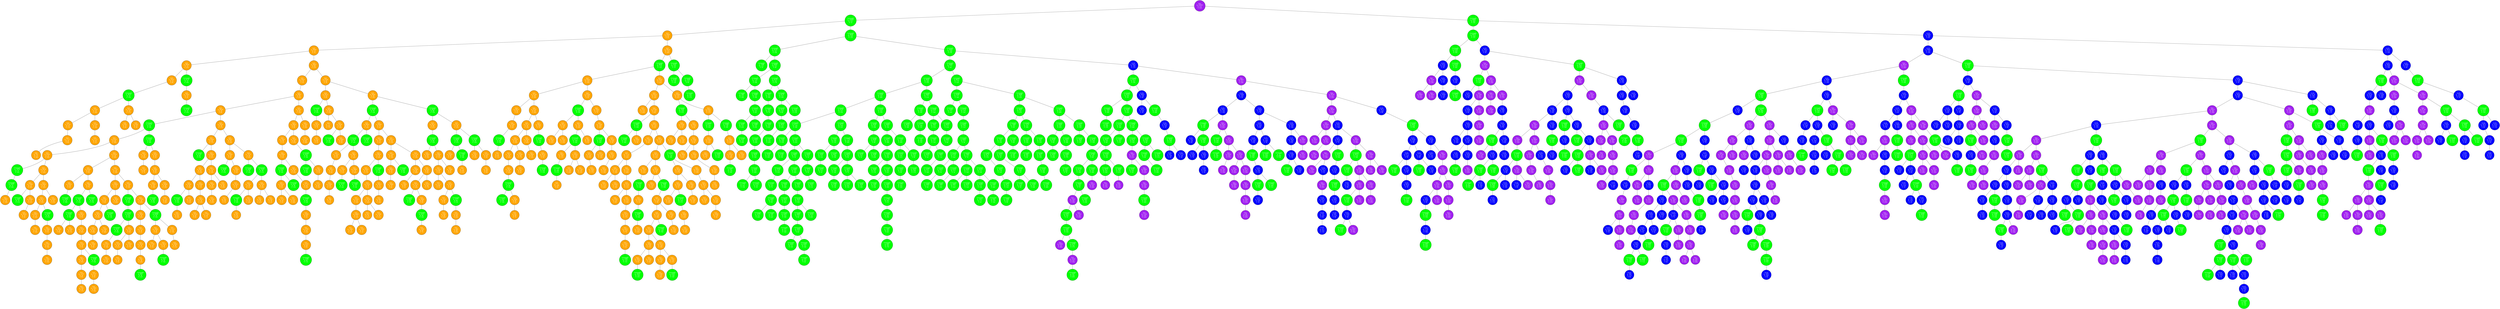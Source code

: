 graph G {
	rankdir=TB;
	node [shape=circle];
	"0x5644911ef4f0" [label="line
p: 10000
X: 231\nY: 224", color=black, fontcolor=white, style=filled, fillcolor=purple];
	"0x5644911ef4f0" -- "0x5644911fd1f0";
	"0x5644911fd1f0" [label="rectangle
p: 10000
X: 141\nY: 14", color=black, fontcolor=white, style=filled, fillcolor=green];
	"0x5644911fd1f0" -- "0x5644911f76f0";
	"0x5644911f76f0" [label="text
p: 9995
X: 96\nY: 54", color=black, fontcolor=white, style=filled, fillcolor=orange];
	"0x5644911f76f0" -- "0x5644911f2c70";
	"0x5644911f2c70" [label="text
p: 9860
X: 16\nY: 74", color=black, fontcolor=white, style=filled, fillcolor=orange];
	"0x5644911f2c70" -- "0x5644911f6170";
	"0x5644911f6170" [label="text
p: 8806
X: 16\nY: 234", color=black, fontcolor=white, style=filled, fillcolor=orange];
	"0x5644911f6170" -- "0x564491202670";
	"0x564491202670" [label="text
p: 8167
X: 16\nY: 84", color=black, fontcolor=white, style=filled, fillcolor=orange];
	"0x564491202670" -- "0x5644911fbe70";
	"0x5644911fbe70" [label="rectangle
p: 5633
X: 16\nY: 154", color=black, fontcolor=white, style=filled, fillcolor=green];
	"0x5644911fbe70" -- "0x5644911fec70";
	"0x5644911fec70" [label="text
p: 3532
X: 16\nY: 164", color=black, fontcolor=white, style=filled, fillcolor=orange];
	"0x5644911fec70" -- "0x5644911ff2f0";
	"0x5644911ff2f0" [label="text
p: 2716
X: 16\nY: 114", color=black, fontcolor=white, style=filled, fillcolor=orange];
	"0x5644911ff2f0" -- "0x5644911ffff0";
	"0x5644911ffff0" [label="text
p: 1717
X: 16\nY: 94", color=black, fontcolor=white, style=filled, fillcolor=orange];
	"0x5644911ffff0" -- "0x5644911ff7f0";
	"0x5644911ff7f0" [label="text
p: 781
X: 16\nY: 264", color=black, fontcolor=white, style=filled, fillcolor=orange];
	"0x5644911fec70" -- "0x5644911fd370";
	"0x5644911fd370" [label="text
p: 2160
X: 16\nY: 194", color=black, fontcolor=white, style=filled, fillcolor=orange];
	"0x5644911fd370" -- "0x5644911fe670";
	"0x5644911fe670" [label="text
p: 1171
X: 16\nY: 14", color=black, fontcolor=white, style=filled, fillcolor=orange];
	"0x5644911fbe70" -- "0x5644911f7c70";
	"0x5644911f7c70" [label="text
p: 5324
X: 16\nY: 174", color=black, fontcolor=white, style=filled, fillcolor=orange];
	"0x5644911f7c70" -- "0x5644911fb270";
	"0x5644911fb270" [label="text
p: 803
X: 16\nY: 64", color=black, fontcolor=white, style=filled, fillcolor=orange];
	"0x5644911f7c70" -- "0x5644911f7770";
	"0x5644911f7770" [label="text
p: 929
X: 16\nY: 54", color=black, fontcolor=white, style=filled, fillcolor=orange];
	"0x5644911f6170" -- "0x5644911f4570";
	"0x5644911f4570" [label="rectangle
p: 4133
X: 16\nY: 144", color=black, fontcolor=white, style=filled, fillcolor=green];
	"0x5644911f4570" -- "0x5644911f5770";
	"0x5644911f5770" [label="text
p: 3383
X: 16\nY: 24", color=black, fontcolor=white, style=filled, fillcolor=orange];
	"0x5644911f5770" -- "0x5644911f4970";
	"0x5644911f4970" [label="rectangle
p: 2728
X: 16\nY: 134", color=black, fontcolor=white, style=filled, fillcolor=green];
	"0x5644911f2c70" -- "0x5644911edbf0";
	"0x5644911edbf0" [label="text
p: 9847
X: 66\nY: 234", color=black, fontcolor=white, style=filled, fillcolor=orange];
	"0x5644911edbf0" -- "0x5644911ed970";
	"0x5644911ed970" [label="text
p: 9825
X: 16\nY: 34", color=black, fontcolor=white, style=filled, fillcolor=orange];
	"0x5644911ed970" -- "0x5644911f0d70";
	"0x5644911f0d70" [label="text
p: 9667
X: 56\nY: 224", color=black, fontcolor=white, style=filled, fillcolor=orange];
	"0x5644911f0d70" -- "0x5644911eb8f0";
	"0x5644911eb8f0" [label="text
p: 9628
X: 46\nY: 84", color=black, fontcolor=white, style=filled, fillcolor=orange];
	"0x5644911eb8f0" -- "0x5644912020f0";
	"0x5644912020f0" [label="rectangle
p: 9576
X: 46\nY: 124", color=black, fontcolor=white, style=filled, fillcolor=green];
	"0x5644912020f0" -- "0x5644911f4870";
	"0x5644911f4870" [label="text
p: 9353
X: 26\nY: 184", color=black, fontcolor=white, style=filled, fillcolor=orange];
	"0x5644911f4870" -- "0x5644911e6bf0";
	"0x5644911e6bf0" [label="text
p: 9240
X: 16\nY: 254", color=black, fontcolor=white, style=filled, fillcolor=orange];
	"0x5644911e6bf0" -- "0x5644911e7df0";
	"0x5644911e7df0" [label="rectangle
p: 7876
X: 16\nY: 124", color=black, fontcolor=white, style=filled, fillcolor=green];
	"0x5644911e7df0" -- "0x5644911ec5f0";
	"0x5644911ec5f0" [label="rectangle
p: 5197
X: 16\nY: 164", color=black, fontcolor=white, style=filled, fillcolor=green];
	"0x5644911ec5f0" -- "0x5644911ebcf0";
	"0x5644911ebcf0" [label="text
p: 4697
X: 16\nY: 184", color=black, fontcolor=white, style=filled, fillcolor=orange];
	"0x5644911e6bf0" -- "0x5644911e2bf0";
	"0x5644911e2bf0" [label="text
p: 8638
X: 16\nY: 224", color=black, fontcolor=white, style=filled, fillcolor=orange];
	"0x5644911e2bf0" -- "0x5644911e4370";
	"0x5644911e4370" [label="text
p: 7496
X: 16\nY: 204", color=black, fontcolor=white, style=filled, fillcolor=orange];
	"0x5644911e4370" -- "0x5644911e5470";
	"0x5644911e5470" [label="rectangle
p: 465
X: 16\nY: 114", color=black, fontcolor=white, style=filled, fillcolor=green];
	"0x5644911e4370" -- "0x5644911e2ff0";
	"0x5644911e2ff0" [label="text
p: 6048
X: 16\nY: 214", color=black, fontcolor=white, style=filled, fillcolor=orange];
	"0x5644911e2ff0" -- "0x5644911e40f0";
	"0x5644911e40f0" [label="text
p: 3918
X: 16\nY: 44", color=black, fontcolor=white, style=filled, fillcolor=orange];
	"0x5644911e2bf0" -- "0x5644911f9bf0";
	"0x5644911f9bf0" [label="text
p: 8482
X: 26\nY: 224", color=black, fontcolor=white, style=filled, fillcolor=orange];
	"0x5644911f9bf0" -- "0x5644912032f0";
	"0x5644912032f0" [label="text
p: 8237
X: 26\nY: 104", color=black, fontcolor=white, style=filled, fillcolor=orange];
	"0x5644912032f0" -- "0x5644911e01f0";
	"0x5644911e01f0" [label="text
p: 6957
X: 16\nY: 244", color=black, fontcolor=white, style=filled, fillcolor=orange];
	"0x5644911e01f0" -- "0x5644911e0cf0";
	"0x5644911e0cf0" [label="text
p: 1781
X: 16\nY: 104", color=black, fontcolor=white, style=filled, fillcolor=orange];
	"0x5644912032f0" -- "0x5644911fb670";
	"0x5644911fb670" [label="rectangle
p: 6337
X: 26\nY: 114", color=black, fontcolor=white, style=filled, fillcolor=green];
	"0x5644911fb670" -- "0x5644912028f0";
	"0x5644912028f0" [label="text
p: 3948
X: 26\nY: 14", color=black, fontcolor=white, style=filled, fillcolor=orange];
	"0x5644912028f0" -- "0x5644911fd870";
	"0x5644911fd870" [label="text
p: 3762
X: 26\nY: 194", color=black, fontcolor=white, style=filled, fillcolor=orange];
	"0x5644911fd870" -- "0x564491200f70";
	"0x564491200f70" [label="text
p: 1852
X: 26\nY: 234", color=black, fontcolor=white, style=filled, fillcolor=orange];
	"0x5644911f9bf0" -- "0x5644911f88f0";
	"0x5644911f88f0" [label="text
p: 2009
X: 26\nY: 214", color=black, fontcolor=white, style=filled, fillcolor=orange];
	"0x5644911f4870" -- "0x5644911e1470";
	"0x5644911e1470" [label="text
p: 8536
X: 26\nY: 244", color=black, fontcolor=white, style=filled, fillcolor=orange];
	"0x5644911e1470" -- "0x5644911f1e70";
	"0x5644911f1e70" [label="text
p: 8208
X: 26\nY: 94", color=black, fontcolor=white, style=filled, fillcolor=orange];
	"0x5644911f1e70" -- "0x5644911f2b70";
	"0x5644911f2b70" [label="text
p: 5652
X: 26\nY: 24", color=black, fontcolor=white, style=filled, fillcolor=orange];
	"0x5644911f2b70" -- "0x5644911f2170";
	"0x5644911f2170" [label="rectangle
p: 4956
X: 26\nY: 164", color=black, fontcolor=white, style=filled, fillcolor=green];
	"0x5644911f1e70" -- "0x5644911e27f0";
	"0x5644911e27f0" [label="text
p: 7984
X: 26\nY: 74", color=black, fontcolor=white, style=filled, fillcolor=orange];
	"0x5644911e27f0" -- "0x5644911ed370";
	"0x5644911ed370" [label="rectangle
p: 7861
X: 26\nY: 124", color=black, fontcolor=white, style=filled, fillcolor=green];
	"0x5644911ed370" -- "0x5644911efe70";
	"0x5644911efe70" [label="rectangle
p: 5294
X: 26\nY: 154", color=black, fontcolor=white, style=filled, fillcolor=green];
	"0x5644911efe70" -- "0x5644911f0c70";
	"0x5644911f0c70" [label="text
p: 4046
X: 26\nY: 84", color=black, fontcolor=white, style=filled, fillcolor=orange];
	"0x5644911efe70" -- "0x5644911ee070";
	"0x5644911ee070" [label="text
p: 4262
X: 26\nY: 114", color=black, fontcolor=white, style=filled, fillcolor=orange];
	"0x5644911ed370" -- "0x5644911e3770";
	"0x5644911e3770" [label="text
p: 6612
X: 26\nY: 54", color=black, fontcolor=white, style=filled, fillcolor=orange];
	"0x5644911e3770" -- "0x5644911e39f0";
	"0x5644911e39f0" [label="text
p: 4559
X: 26\nY: 204", color=black, fontcolor=white, style=filled, fillcolor=orange];
	"0x5644911e39f0" -- "0x5644911e72f0";
	"0x5644911e72f0" [label="text
p: 4162
X: 26\nY: 34", color=black, fontcolor=white, style=filled, fillcolor=orange];
	"0x5644911e72f0" -- "0x5644911ebc70";
	"0x5644911ebc70" [label="text
p: 3827
X: 26\nY: 254", color=black, fontcolor=white, style=filled, fillcolor=orange];
	"0x5644911ebc70" -- "0x5644911e7370";
	"0x5644911e7370" [label="text
p: 1270
X: 26\nY: 64", color=black, fontcolor=white, style=filled, fillcolor=orange];
	"0x5644911e7370" -- "0x5644911ea8f0";
	"0x5644911ea8f0" [label="text
p: 536
X: 26\nY: 174", color=black, fontcolor=white, style=filled, fillcolor=orange];
	"0x5644911e72f0" -- "0x5644911e5370";
	"0x5644911e5370" [label="rectangle
p: 3546
X: 26\nY: 144", color=black, fontcolor=white, style=filled, fillcolor=green];
	"0x5644911e5370" -- "0x5644911e5270";
	"0x5644911e5270" [label="text
p: 2727
X: 26\nY: 44", color=black, fontcolor=white, style=filled, fillcolor=orange];
	"0x5644911e5270" -- "0x5644911e49f0";
	"0x5644911e49f0" [label="text
p: 1083
X: 26\nY: 164", color=black, fontcolor=white, style=filled, fillcolor=orange];
	"0x5644911e27f0" -- "0x5644911e1e70";
	"0x5644911e1e70" [label="rectangle
p: 1311
X: 26\nY: 134", color=black, fontcolor=white, style=filled, fillcolor=green];
	"0x5644911e1470" -- "0x5644911f5970";
	"0x5644911f5970" [label="text
p: 7753
X: 36\nY: 194", color=black, fontcolor=white, style=filled, fillcolor=orange];
	"0x5644911f5970" -- "0x5644911f9f70";
	"0x5644911f9f70" [label="text
p: 6890
X: 36\nY: 14", color=black, fontcolor=white, style=filled, fillcolor=orange];
	"0x5644911f9f70" -- "0x564491200170";
	"0x564491200170" [label="text
p: 5791
X: 36\nY: 64", color=black, fontcolor=white, style=filled, fillcolor=orange];
	"0x564491200170" -- "0x564491201a70";
	"0x564491201a70" [label="text
p: 3672
X: 36\nY: 164", color=black, fontcolor=white, style=filled, fillcolor=orange];
	"0x564491201a70" -- "0x5644911e08f0";
	"0x5644911e08f0" [label="text
p: 2479
X: 26\nY: 264", color=black, fontcolor=white, style=filled, fillcolor=orange];
	"0x5644911e08f0" -- "0x564491202bf0";
	"0x564491202bf0" [label="text
p: 1696
X: 36\nY: 84", color=black, fontcolor=white, style=filled, fillcolor=orange];
	"0x564491201a70" -- "0x5644912009f0";
	"0x5644912009f0" [label="text
p: 1969
X: 36\nY: 264", color=black, fontcolor=white, style=filled, fillcolor=orange];
	"0x564491200170" -- "0x5644911fb6f0";
	"0x5644911fb6f0" [label="rectangle
p: 4637
X: 36\nY: 134", color=black, fontcolor=white, style=filled, fillcolor=green];
	"0x5644911f9f70" -- "0x5644911f84f0";
	"0x5644911f84f0" [label="text
p: 3609
X: 36\nY: 224", color=black, fontcolor=white, style=filled, fillcolor=orange];
	"0x5644911f5970" -- "0x5644911eb9f0";
	"0x5644911eb9f0" [label="text
p: 7349
X: 36\nY: 104", color=black, fontcolor=white, style=filled, fillcolor=orange];
	"0x5644911eb9f0" -- "0x5644911eccf0";
	"0x5644911eccf0" [label="rectangle
p: 6799
X: 36\nY: 164", color=black, fontcolor=white, style=filled, fillcolor=green];
	"0x5644911eccf0" -- "0x5644911f2af0";
	"0x5644911f2af0" [label="rectangle
p: 6419
X: 36\nY: 114", color=black, fontcolor=white, style=filled, fillcolor=green];
	"0x5644911f2af0" -- "0x5644911f3bf0";
	"0x5644911f3bf0" [label="rectangle
p: 5211
X: 36\nY: 144", color=black, fontcolor=white, style=filled, fillcolor=green];
	"0x5644911f3bf0" -- "0x5644911f49f0";
	"0x5644911f49f0" [label="text
p: 4704
X: 36\nY: 184", color=black, fontcolor=white, style=filled, fillcolor=orange];
	"0x5644911f49f0" -- "0x5644911f5070";
	"0x5644911f5070" [label="text
p: 3010
X: 36\nY: 244", color=black, fontcolor=white, style=filled, fillcolor=orange];
	"0x5644911f2af0" -- "0x5644911ef570";
	"0x5644911ef570" [label="text
p: 5670
X: 36\nY: 94", color=black, fontcolor=white, style=filled, fillcolor=orange];
	"0x5644911ef570" -- "0x5644911f2070";
	"0x5644911f2070" [label="text
p: 3106
X: 36\nY: 214", color=black, fontcolor=white, style=filled, fillcolor=orange];
	"0x5644911f2070" -- "0x5644911f0bf0";
	"0x5644911f0bf0" [label="text
p: 476
X: 36\nY: 54", color=black, fontcolor=white, style=filled, fillcolor=orange];
	"0x5644911ef570" -- "0x5644911ee270";
	"0x5644911ee270" [label="text
p: 3309
X: 36\nY: 174", color=black, fontcolor=white, style=filled, fillcolor=orange];
	"0x5644911eb9f0" -- "0x5644911e3e70";
	"0x5644911e3e70" [label="text
p: 7199
X: 36\nY: 204", color=black, fontcolor=white, style=filled, fillcolor=orange];
	"0x5644911e3e70" -- "0x5644911eae70";
	"0x5644911eae70" [label="text
p: 3952
X: 36\nY: 234", color=black, fontcolor=white, style=filled, fillcolor=orange];
	"0x5644911eae70" -- "0x5644911e9970";
	"0x5644911e9970" [label="text
p: 2731
X: 36\nY: 24", color=black, fontcolor=white, style=filled, fillcolor=orange];
	"0x5644911e9970" -- "0x5644911e4170";
	"0x5644911e4170" [label="text
p: 2018
X: 36\nY: 114", color=black, fontcolor=white, style=filled, fillcolor=orange];
	"0x5644911e4170" -- "0x5644911e7ff0";
	"0x5644911e7ff0" [label="text
p: 940
X: 36\nY: 254", color=black, fontcolor=white, style=filled, fillcolor=orange];
	"0x5644911e7ff0" -- "0x5644911e8b70";
	"0x5644911e8b70" [label="rectangle
p: 863
X: 36\nY: 124", color=black, fontcolor=white, style=filled, fillcolor=green];
	"0x5644911e3e70" -- "0x5644912029f0";
	"0x5644912029f0" [label="rectangle
p: 6408
X: 46\nY: 134", color=black, fontcolor=white, style=filled, fillcolor=green];
	"0x5644912029f0" -- "0x5644911e2870";
	"0x5644911e2870" [label="text
p: 3992
X: 36\nY: 44", color=black, fontcolor=white, style=filled, fillcolor=orange];
	"0x5644911e2870" -- "0x5644911e32f0";
	"0x5644911e32f0" [label="text
p: 1756
X: 36\nY: 34", color=black, fontcolor=white, style=filled, fillcolor=orange];
	"0x5644911e2870" -- "0x5644911e16f0";
	"0x5644911e16f0" [label="text
p: 3634
X: 36\nY: 74", color=black, fontcolor=white, style=filled, fillcolor=orange];
	"0x5644911e16f0" -- "0x5644911dfef0";
	"0x5644911dfef0" [label="rectangle
p: 524
X: 36\nY: 154", color=black, fontcolor=white, style=filled, fillcolor=green];
	"0x5644912029f0" -- "0x5644912027f0";
	"0x5644912027f0" [label="text
p: 5216
X: 46\nY: 194", color=black, fontcolor=white, style=filled, fillcolor=orange];
	"0x5644912027f0" -- "0x564491202770";
	"0x564491202770" [label="text
p: 3804
X: 46\nY: 114", color=black, fontcolor=white, style=filled, fillcolor=orange];
	"0x5644912020f0" -- "0x5644911fecf0";
	"0x5644911fecf0" [label="rectangle
p: 9240
X: 46\nY: 164", color=black, fontcolor=white, style=filled, fillcolor=green];
	"0x5644911fecf0" -- "0x564491201cf0";
	"0x564491201cf0" [label="text
p: 7301
X: 46\nY: 244", color=black, fontcolor=white, style=filled, fillcolor=orange];
	"0x564491201cf0" -- "0x5644911ff0f0";
	"0x5644911ff0f0" [label="text
p: 1223
X: 46\nY: 74", color=black, fontcolor=white, style=filled, fillcolor=orange];
	"0x5644911fecf0" -- "0x5644911f07f0";
	"0x5644911f07f0" [label="text
p: 8251
X: 46\nY: 24", color=black, fontcolor=white, style=filled, fillcolor=orange];
	"0x5644911f07f0" -- "0x5644911f42f0";
	"0x5644911f42f0" [label="text
p: 5881
X: 46\nY: 54", color=black, fontcolor=white, style=filled, fillcolor=orange];
	"0x5644911f42f0" -- "0x5644911fcef0";
	"0x5644911fcef0" [label="text
p: 5565
X: 46\nY: 264", color=black, fontcolor=white, style=filled, fillcolor=orange];
	"0x5644911fcef0" -- "0x5644911f8870";
	"0x5644911f8870" [label="rectangle
p: 4062
X: 46\nY: 154", color=black, fontcolor=white, style=filled, fillcolor=green];
	"0x5644911f42f0" -- "0x5644911f3ef0";
	"0x5644911f3ef0" [label="text
p: 4489
X: 46\nY: 164", color=black, fontcolor=white, style=filled, fillcolor=orange];
	"0x5644911f3ef0" -- "0x5644911f0870";
	"0x5644911f0870" [label="text
p: 118
X: 46\nY: 94", color=black, fontcolor=white, style=filled, fillcolor=orange];
	"0x5644911eb8f0" -- "0x564491200670";
	"0x564491200670" [label="text
p: 9520
X: 56\nY: 174", color=black, fontcolor=white, style=filled, fillcolor=orange];
	"0x564491200670" -- "0x5644911e8770";
	"0x5644911e8770" [label="text
p: 9448
X: 46\nY: 174", color=black, fontcolor=white, style=filled, fillcolor=orange];
	"0x5644911e8770" -- "0x5644911eab70";
	"0x5644911eab70" [label="rectangle
p: 2142
X: 46\nY: 114", color=black, fontcolor=white, style=filled, fillcolor=green];
	"0x5644911e8770" -- "0x564491171460";
	"0x564491171460" [label="text
p: 9404
X: 46\nY: 214", color=black, fontcolor=white, style=filled, fillcolor=orange];
	"0x564491171460" -- "0x5644911e4df0";
	"0x5644911e4df0" [label="text
p: 8615
X: 46\nY: 104", color=black, fontcolor=white, style=filled, fillcolor=orange];
	"0x5644911e4df0" -- "0x5644911e5df0";
	"0x5644911e5df0" [label="text
p: 8389
X: 46\nY: 184", color=black, fontcolor=white, style=filled, fillcolor=orange];
	"0x5644911e5df0" -- "0x5644911e67f0";
	"0x5644911e67f0" [label="rectangle
p: 5206
X: 46\nY: 144", color=black, fontcolor=white, style=filled, fillcolor=green];
	"0x5644911e67f0" -- "0x5644911e78f0";
	"0x5644911e78f0" [label="text
p: 3411
X: 46\nY: 234", color=black, fontcolor=white, style=filled, fillcolor=orange];
	"0x5644911e5df0" -- "0x5644911e5570";
	"0x5644911e5570" [label="text
p: 114
X: 46\nY: 44", color=black, fontcolor=white, style=filled, fillcolor=orange];
	"0x5644911e4df0" -- "0x5644911e4a70";
	"0x5644911e4a70" [label="text
p: 8466
X: 46\nY: 34", color=black, fontcolor=white, style=filled, fillcolor=orange];
	"0x5644911e4a70" -- "0x5644911e12f0";
	"0x5644911e12f0" [label="text
p: 4953
X: 46\nY: 254", color=black, fontcolor=white, style=filled, fillcolor=orange];
	"0x5644911e12f0" -- "0x5644911e4470";
	"0x5644911e4470" [label="text
p: 3518
X: 46\nY: 64", color=black, fontcolor=white, style=filled, fillcolor=orange];
	"0x5644911e12f0" -- "0x5644911dfd70";
	"0x5644911dfd70" [label="text
p: 1758
X: 46\nY: 14", color=black, fontcolor=white, style=filled, fillcolor=orange];
	"0x564491171460" -- "0x564491201770";
	"0x564491201770" [label="text
p: 7570
X: 56\nY: 194", color=black, fontcolor=white, style=filled, fillcolor=orange];
	"0x564491201770" -- "0x564491170fe0";
	"0x564491170fe0" [label="text
p: 7004
X: 46\nY: 224", color=black, fontcolor=white, style=filled, fillcolor=orange];
	"0x564491170fe0" -- "0x5644911712e0";
	"0x5644911712e0" [label="text
p: 3294
X: 46\nY: 204", color=black, fontcolor=white, style=filled, fillcolor=orange];
	"0x564491201770" -- "0x564491201370";
	"0x564491201370" [label="text
p: 423
X: 56\nY: 254", color=black, fontcolor=white, style=filled, fillcolor=orange];
	"0x564491200670" -- "0x5644911f9070";
	"0x5644911f9070" [label="text
p: 8027
X: 56\nY: 164", color=black, fontcolor=white, style=filled, fillcolor=orange];
	"0x5644911f9070" -- "0x5644911fc170";
	"0x5644911fc170" [label="text
p: 7892
X: 56\nY: 94", color=black, fontcolor=white, style=filled, fillcolor=orange];
	"0x5644911fc170" -- "0x5644911ff270";
	"0x5644911ff270" [label="rectangle
p: 6948
X: 56\nY: 154", color=black, fontcolor=white, style=filled, fillcolor=green];
	"0x5644911fc170" -- "0x5644911f9c70";
	"0x5644911f9c70" [label="text
p: 5806
X: 56\nY: 44", color=black, fontcolor=white, style=filled, fillcolor=orange];
	"0x5644911f9c70" -- "0x5644911fa570";
	"0x5644911fa570" [label="text
p: 5419
X: 56\nY: 34", color=black, fontcolor=white, style=filled, fillcolor=orange];
	"0x5644911fa570" -- "0x5644911faa70";
	"0x5644911faa70" [label="text
p: 542
X: 56\nY: 74", color=black, fontcolor=white, style=filled, fillcolor=orange];
	"0x5644911f9070" -- "0x5644911f7e70";
	"0x5644911f7e70" [label="text
p: 7570
X: 56\nY: 234", color=black, fontcolor=white, style=filled, fillcolor=orange];
	"0x5644911f7e70" -- "0x5644911f8a70";
	"0x5644911f8a70" [label="rectangle
p: 4260
X: 56\nY: 144", color=black, fontcolor=white, style=filled, fillcolor=green];
	"0x5644911f7e70" -- "0x5644911f3970";
	"0x5644911f3970" [label="rectangle
p: 7423
X: 56\nY: 114", color=black, fontcolor=white, style=filled, fillcolor=green];
	"0x5644911f3970" -- "0x5644911f5d70";
	"0x5644911f5d70" [label="text
p: 7392
X: 56\nY: 114", color=black, fontcolor=white, style=filled, fillcolor=orange];
	"0x5644911f5d70" -- "0x5644911f67f0";
	"0x5644911f67f0" [label="rectangle
p: 706
X: 56\nY: 164", color=black, fontcolor=white, style=filled, fillcolor=green];
	"0x5644911f67f0" -- "0x5644911f6f70";
	"0x5644911f6f70" [label="text
p: 207
X: 56\nY: 244", color=black, fontcolor=white, style=filled, fillcolor=orange];
	"0x5644911f5d70" -- "0x5644911f4e70";
	"0x5644911f4e70" [label="text
p: 916
X: 56\nY: 204", color=black, fontcolor=white, style=filled, fillcolor=orange];
	"0x5644911f3970" -- "0x5644911f29f0";
	"0x5644911f29f0" [label="text
p: 6762
X: 56\nY: 184", color=black, fontcolor=white, style=filled, fillcolor=orange];
	"0x5644911f29f0" -- "0x5644911f37f0";
	"0x5644911f37f0" [label="text
p: 661
X: 56\nY: 214", color=black, fontcolor=white, style=filled, fillcolor=orange];
	"0x5644911f29f0" -- "0x5644911f2870";
	"0x5644911f2870" [label="text
p: 838
X: 56\nY: 24", color=black, fontcolor=white, style=filled, fillcolor=orange];
	"0x5644911f0d70" -- "0x5644911f32f0";
	"0x5644911f32f0" [label="text
p: 9341
X: 66\nY: 194", color=black, fontcolor=white, style=filled, fillcolor=orange];
	"0x5644911f32f0" -- "0x5644911f8c70";
	"0x5644911f8c70" [label="text
p: 8893
X: 66\nY: 94", color=black, fontcolor=white, style=filled, fillcolor=orange];
	"0x5644911f8c70" -- "0x5644911f0470";
	"0x5644911f0470" [label="text
p: 7628
X: 56\nY: 14", color=black, fontcolor=white, style=filled, fillcolor=orange];
	"0x5644911f0470" -- "0x5644911e00f0";
	"0x5644911e00f0" [label="text
p: 6568
X: 56\nY: 84", color=black, fontcolor=white, style=filled, fillcolor=orange];
	"0x5644911e00f0" -- "0x5644911e36f0";
	"0x5644911e36f0" [label="rectangle
p: 5245
X: 56\nY: 124", color=black, fontcolor=white, style=filled, fillcolor=green];
	"0x5644911e36f0" -- "0x5644911e88f0";
	"0x5644911e88f0" [label="text
p: 5218
X: 56\nY: 54", color=black, fontcolor=white, style=filled, fillcolor=orange];
	"0x5644911e88f0" -- "0x5644911eb5f0";
	"0x5644911eb5f0" [label="text
p: 1572
X: 56\nY: 64", color=black, fontcolor=white, style=filled, fillcolor=orange];
	"0x5644911e88f0" -- "0x5644911e6ef0";
	"0x5644911e6ef0" [label="text
p: 4521
X: 56\nY: 264", color=black, fontcolor=white, style=filled, fillcolor=orange];
	"0x5644911e36f0" -- "0x5644911e18f0";
	"0x5644911e18f0" [label="rectangle
p: 4227
X: 56\nY: 134", color=black, fontcolor=white, style=filled, fillcolor=green];
	"0x5644911e00f0" -- "0x564491170e60";
	"0x564491170e60" [label="text
p: 5916
X: 56\nY: 104", color=black, fontcolor=white, style=filled, fillcolor=orange];
	"0x564491170e60" -- "0x564491202ef0";
	"0x564491202ef0" [label="text
p: 5710
X: 66\nY: 224", color=black, fontcolor=white, style=filled, fillcolor=orange];
	"0x564491202ef0" -- "0x564491200770";
	"0x564491200770" [label="rectangle
p: 3787
X: 66\nY: 124", color=black, fontcolor=white, style=filled, fillcolor=green];
	"0x564491200770" -- "0x5644911ffb70";
	"0x5644911ffb70" [label="text
p: 3696
X: 66\nY: 24", color=black, fontcolor=white, style=filled, fillcolor=orange];
	"0x5644911ffb70" -- "0x5644911fa270";
	"0x5644911fa270" [label="text
p: 2795
X: 66\nY: 244", color=black, fontcolor=white, style=filled, fillcolor=orange];
	"0x5644911fa270" -- "0x5644911fb970";
	"0x5644911fb970" [label="text
p: 2455
X: 66\nY: 84", color=black, fontcolor=white, style=filled, fillcolor=orange];
	"0x5644911fb970" -- "0x5644911fd770";
	"0x5644911fd770" [label="rectangle
p: 1059
X: 66\nY: 114", color=black, fontcolor=white, style=filled, fillcolor=green];
	"0x5644911f8c70" -- "0x5644911f34f0";
	"0x5644911f34f0" [label="text
p: 7055
X: 66\nY: 254", color=black, fontcolor=white, style=filled, fillcolor=orange];
	"0x5644911f34f0" -- "0x5644911f6ef0";
	"0x5644911f6ef0" [label="rectangle
p: 6627
X: 66\nY: 144", color=black, fontcolor=white, style=filled, fillcolor=green];
	"0x5644911f6ef0" -- "0x5644911f8370";
	"0x5644911f8370" [label="rectangle
p: 1583
X: 66\nY: 164", color=black, fontcolor=white, style=filled, fillcolor=green];
	"0x5644911f6ef0" -- "0x5644911f41f0";
	"0x5644911f41f0" [label="text
p: 3941
X: 66\nY: 54", color=black, fontcolor=white, style=filled, fillcolor=orange];
	"0x5644911f41f0" -- "0x5644911f3870";
	"0x5644911f3870" [label="text
p: 1181
X: 66\nY: 184", color=black, fontcolor=white, style=filled, fillcolor=orange];
	"0x5644911f32f0" -- "0x5644911eea70";
	"0x5644911eea70" [label="text
p: 7087
X: 66\nY: 204", color=black, fontcolor=white, style=filled, fillcolor=orange];
	"0x5644911eea70" -- "0x5644911edff0";
	"0x5644911edff0" [label="text
p: 6126
X: 66\nY: 264", color=black, fontcolor=white, style=filled, fillcolor=orange];
	"0x5644911edbf0" -- "0x5644911e26f0";
	"0x5644911e26f0" [label="text
p: 9766
X: 66\nY: 34", color=black, fontcolor=white, style=filled, fillcolor=orange];
	"0x5644911e26f0" -- "0x5644911e7e70";
	"0x5644911e7e70" [label="text
p: 8972
X: 66\nY: 64", color=black, fontcolor=white, style=filled, fillcolor=orange];
	"0x5644911e7e70" -- "0x5644911e8170";
	"0x5644911e8170" [label="rectangle
p: 7327
X: 66\nY: 154", color=black, fontcolor=white, style=filled, fillcolor=green];
	"0x5644911e8170" -- "0x5644911eb770";
	"0x5644911eb770" [label="text
p: 2019
X: 66\nY: 74", color=black, fontcolor=white, style=filled, fillcolor=orange];
	"0x5644911eb770" -- "0x5644911eb6f0";
	"0x5644911eb6f0" [label="text
p: 523
X: 66\nY: 14", color=black, fontcolor=white, style=filled, fillcolor=orange];
	"0x5644911e7e70" -- "0x5644911e52f0";
	"0x5644911e52f0" [label="text
p: 8050
X: 66\nY: 104", color=black, fontcolor=white, style=filled, fillcolor=orange];
	"0x5644911e52f0" -- "0x5644911e6870";
	"0x5644911e6870" [label="text
p: 777
X: 66\nY: 174", color=black, fontcolor=white, style=filled, fillcolor=orange];
	"0x5644911e52f0" -- "0x5644911e3ff0";
	"0x5644911e3ff0" [label="text
p: 5926
X: 66\nY: 164", color=black, fontcolor=white, style=filled, fillcolor=orange];
	"0x5644911e3ff0" -- "0x5644911e44f0";
	"0x5644911e44f0" [label="rectangle
p: 1337
X: 66\nY: 134", color=black, fontcolor=white, style=filled, fillcolor=green];
	"0x5644911e3ff0" -- "0x5644911e3f70";
	"0x5644911e3f70" [label="text
p: 3808
X: 66\nY: 44", color=black, fontcolor=white, style=filled, fillcolor=orange];
	"0x5644911e26f0" -- "0x5644911f2d70";
	"0x5644911f2d70" [label="text
p: 9684
X: 86\nY: 164", color=black, fontcolor=white, style=filled, fillcolor=orange];
	"0x5644911f2d70" -- "0x5644911f28f0";
	"0x5644911f28f0" [label="rectangle
p: 9325
X: 76\nY: 134", color=black, fontcolor=white, style=filled, fillcolor=green];
	"0x5644911f28f0" -- "0x5644911f4ef0";
	"0x5644911f4ef0" [label="text
p: 8802
X: 76\nY: 164", color=black, fontcolor=white, style=filled, fillcolor=orange];
	"0x5644911f4ef0" -- "0x5644911faff0";
	"0x5644911faff0" [label="rectangle
p: 8218
X: 76\nY: 124", color=black, fontcolor=white, style=filled, fillcolor=green];
	"0x5644911faff0" -- "0x5644911e1af0";
	"0x5644911e1af0" [label="text
p: 7414
X: 66\nY: 214", color=black, fontcolor=white, style=filled, fillcolor=orange];
	"0x5644911e1af0" -- "0x5644911fe870";
	"0x5644911fe870" [label="text
p: 5812
X: 76\nY: 84", color=black, fontcolor=white, style=filled, fillcolor=orange];
	"0x5644911fe870" -- "0x5644911e0c70";
	"0x5644911e0c70" [label="text
p: 4389
X: 66\nY: 114", color=black, fontcolor=white, style=filled, fillcolor=orange];
	"0x5644911e0c70" -- "0x5644911feef0";
	"0x5644911feef0" [label="text
p: 388
X: 76\nY: 94", color=black, fontcolor=white, style=filled, fillcolor=orange];
	"0x5644911faff0" -- "0x5644911f65f0";
	"0x5644911f65f0" [label="text
p: 3841
X: 76\nY: 244", color=black, fontcolor=white, style=filled, fillcolor=orange];
	"0x5644911f65f0" -- "0x5644911f81f0";
	"0x5644911f81f0" [label="text
p: 3399
X: 76\nY: 54", color=black, fontcolor=white, style=filled, fillcolor=orange];
	"0x5644911f81f0" -- "0x5644911f95f0";
	"0x5644911f95f0" [label="rectangle
p: 3113
X: 76\nY: 164", color=black, fontcolor=white, style=filled, fillcolor=green];
	"0x5644911f65f0" -- "0x5644911f5670";
	"0x5644911f5670" [label="text
p: 3696
X: 76\nY: 204", color=black, fontcolor=white, style=filled, fillcolor=orange];
	"0x5644911f5670" -- "0x5644911f4f70";
	"0x5644911f4f70" [label="rectangle
p: 1564
X: 76\nY: 154", color=black, fontcolor=white, style=filled, fillcolor=green];
	"0x5644911f4ef0" -- "0x5644911f4d70";
	"0x5644911f4d70" [label="rectangle
p: 6500
X: 76\nY: 114", color=black, fontcolor=white, style=filled, fillcolor=green];
	"0x5644911f28f0" -- "0x5644911e07f0";
	"0x5644911e07f0" [label="text
p: 8484
X: 76\nY: 24", color=black, fontcolor=white, style=filled, fillcolor=orange];
	"0x5644911e07f0" -- "0x5644911f2470";
	"0x5644911f2470" [label="text
p: 7505
X: 76\nY: 34", color=black, fontcolor=white, style=filled, fillcolor=orange];
	"0x5644911f2470" -- "0x5644911e8570";
	"0x5644911e8570" [label="text
p: 6839
X: 76\nY: 254", color=black, fontcolor=white, style=filled, fillcolor=orange];
	"0x5644911e8570" -- "0x5644911efbf0";
	"0x5644911efbf0" [label="text
p: 5045
X: 76\nY: 174", color=black, fontcolor=white, style=filled, fillcolor=orange];
	"0x5644911efbf0" -- "0x5644911ec870";
	"0x5644911ec870" [label="text
p: 3152
X: 76\nY: 14", color=black, fontcolor=white, style=filled, fillcolor=orange];
	"0x5644911ec870" -- "0x5644911ec970";
	"0x5644911ec970" [label="text
p: 3120
X: 76\nY: 194", color=black, fontcolor=white, style=filled, fillcolor=orange];
	"0x5644911ec970" -- "0x5644911ee870";
	"0x5644911ee870" [label="text
p: 2868
X: 76\nY: 104", color=black, fontcolor=white, style=filled, fillcolor=orange];
	"0x5644911ee870" -- "0x5644911efb70";
	"0x5644911efb70" [label="text
p: 1492
X: 76\nY: 224", color=black, fontcolor=white, style=filled, fillcolor=orange];
	"0x5644911ee870" -- "0x5644911ecdf0";
	"0x5644911ecdf0" [label="text
p: 1554
X: 76\nY: 44", color=black, fontcolor=white, style=filled, fillcolor=orange];
	"0x5644911ec870" -- "0x5644911eb370";
	"0x5644911eb370" [label="text
p: 2378
X: 76\nY: 264", color=black, fontcolor=white, style=filled, fillcolor=orange];
	"0x5644911eb370" -- "0x5644911ec570";
	"0x5644911ec570" [label="text
p: 427
X: 76\nY: 214", color=black, fontcolor=white, style=filled, fillcolor=orange];
	"0x5644911eb370" -- "0x5644911ea5f0";
	"0x5644911ea5f0" [label="text
p: 1198
X: 76\nY: 114", color=black, fontcolor=white, style=filled, fillcolor=orange];
	"0x5644911e8570" -- "0x5644911e2270";
	"0x5644911e2270" [label="rectangle
p: 6287
X: 76\nY: 144", color=black, fontcolor=white, style=filled, fillcolor=green];
	"0x5644911e2270" -- "0x5644911e57f0";
	"0x5644911e57f0" [label="text
p: 3815
X: 76\nY: 234", color=black, fontcolor=white, style=filled, fillcolor=orange];
	"0x5644911e57f0" -- "0x5644911e2b70";
	"0x5644911e2b70" [label="text
p: 982
X: 76\nY: 184", color=black, fontcolor=white, style=filled, fillcolor=orange];
	"0x5644911e07f0" -- "0x5644911fdf70";
	"0x5644911fdf70" [label="text
p: 8010
X: 86\nY: 234", color=black, fontcolor=white, style=filled, fillcolor=orange];
	"0x5644911fdf70" -- "0x564491202e70";
	"0x564491202e70" [label="text
p: 7324
X: 86\nY: 194", color=black, fontcolor=white, style=filled, fillcolor=orange];
	"0x564491202e70" -- "0x5644911dfdf0";
	"0x5644911dfdf0" [label="text
p: 6985
X: 76\nY: 74", color=black, fontcolor=white, style=filled, fillcolor=orange];
	"0x5644911dfdf0" -- "0x5644911dff70";
	"0x5644911dff70" [label="text
p: 3468
X: 76\nY: 64", color=black, fontcolor=white, style=filled, fillcolor=orange];
	"0x564491202e70" -- "0x5644911ff370";
	"0x5644911ff370" [label="rectangle
p: 6501
X: 86\nY: 144", color=black, fontcolor=white, style=filled, fillcolor=green];
	"0x5644911fdf70" -- "0x5644911f9670";
	"0x5644911f9670" [label="text
p: 6730
X: 86\nY: 184", color=black, fontcolor=white, style=filled, fillcolor=orange];
	"0x5644911f9670" -- "0x5644911fb470";
	"0x5644911fb470" [label="text
p: 5088
X: 86\nY: 264", color=black, fontcolor=white, style=filled, fillcolor=orange];
	"0x5644911fb470" -- "0x5644911fddf0";
	"0x5644911fddf0" [label="text
p: 1809
X: 86\nY: 24", color=black, fontcolor=white, style=filled, fillcolor=orange];
	"0x5644911f9670" -- "0x5644911f5e70";
	"0x5644911f5e70" [label="text
p: 6001
X: 86\nY: 94", color=black, fontcolor=white, style=filled, fillcolor=orange];
	"0x5644911f5e70" -- "0x5644911f7670";
	"0x5644911f7670" [label="text
p: 5572
X: 86\nY: 244", color=black, fontcolor=white, style=filled, fillcolor=orange];
	"0x5644911f7670" -- "0x5644911f8670";
	"0x5644911f8670" [label="rectangle
p: 4682
X: 86\nY: 154", color=black, fontcolor=white, style=filled, fillcolor=green];
	"0x5644911f7670" -- "0x5644911f6970";
	"0x5644911f6970" [label="text
p: 4060
X: 86\nY: 84", color=black, fontcolor=white, style=filled, fillcolor=orange];
	"0x5644911f6970" -- "0x5644911f7370";
	"0x5644911f7370" [label="rectangle
p: 2311
X: 86\nY: 164", color=black, fontcolor=white, style=filled, fillcolor=green];
	"0x5644911f7370" -- "0x5644911f7070";
	"0x5644911f7070" [label="text
p: 1959
X: 86\nY: 74", color=black, fontcolor=white, style=filled, fillcolor=orange];
	"0x5644911f5e70" -- "0x5644911f54f0";
	"0x5644911f54f0" [label="text
p: 3276
X: 86\nY: 174", color=black, fontcolor=white, style=filled, fillcolor=orange];
	"0x5644911f2d70" -- "0x564491171b60";
	"0x564491171b60" [label="rectangle
p: 9623
X: 86\nY: 134", color=black, fontcolor=white, style=filled, fillcolor=green];
	"0x564491171b60" -- "0x5644911f1170";
	"0x5644911f1170" [label="text
p: 9213
X: 86\nY: 214", color=black, fontcolor=white, style=filled, fillcolor=orange];
	"0x5644911f1170" -- "0x5644911efcf0";
	"0x5644911efcf0" [label="rectangle
p: 8351
X: 86\nY: 124", color=black, fontcolor=white, style=filled, fillcolor=green];
	"0x5644911efcf0" -- "0x5644911f0070";
	"0x5644911f0070" [label="text
p: 3663
X: 86\nY: 104", color=black, fontcolor=white, style=filled, fillcolor=orange];
	"0x5644911efcf0" -- "0x5644911e2f70";
	"0x5644911e2f70" [label="text
p: 6962
X: 86\nY: 114", color=black, fontcolor=white, style=filled, fillcolor=orange];
	"0x5644911e2f70" -- "0x5644911ed3f0";
	"0x5644911ed3f0" [label="text
p: 5420
X: 86\nY: 44", color=black, fontcolor=white, style=filled, fillcolor=orange];
	"0x5644911ed3f0" -- "0x5644911ef1f0";
	"0x5644911ef1f0" [label="text
p: 1213
X: 86\nY: 14", color=black, fontcolor=white, style=filled, fillcolor=orange];
	"0x5644911ed3f0" -- "0x5644911e8c70";
	"0x5644911e8c70" [label="text
p: 4251
X: 86\nY: 54", color=black, fontcolor=white, style=filled, fillcolor=orange];
	"0x5644911e8c70" -- "0x5644911ea3f0";
	"0x5644911ea3f0" [label="text
p: 3323
X: 86\nY: 34", color=black, fontcolor=white, style=filled, fillcolor=orange];
	"0x5644911ea3f0" -- "0x5644911ea7f0";
	"0x5644911ea7f0" [label="text
p: 446
X: 86\nY: 204", color=black, fontcolor=white, style=filled, fillcolor=orange];
	"0x5644911e8c70" -- "0x5644911e7cf0";
	"0x5644911e7cf0" [label="rectangle
p: 3371
X: 86\nY: 114", color=black, fontcolor=white, style=filled, fillcolor=green];
	"0x5644911e7cf0" -- "0x5644911e6170";
	"0x5644911e6170" [label="text
p: 818
X: 86\nY: 224", color=black, fontcolor=white, style=filled, fillcolor=orange];
	"0x5644911e6170" -- "0x5644911e4b70";
	"0x5644911e4b70" [label="text
p: 466
X: 86\nY: 254", color=black, fontcolor=white, style=filled, fillcolor=orange];
	"0x5644911e2f70" -- "0x5644911dfbf0";
	"0x5644911dfbf0" [label="text
p: 3484
X: 86\nY: 64", color=black, fontcolor=white, style=filled, fillcolor=orange];
	"0x564491171b60" -- "0x564491200d70";
	"0x564491200d70" [label="text
p: 9121
X: 96\nY: 234", color=black, fontcolor=white, style=filled, fillcolor=orange];
	"0x564491200d70" -- "0x564491201df0";
	"0x564491201df0" [label="rectangle
p: 6660
X: 96\nY: 114", color=black, fontcolor=white, style=filled, fillcolor=green];
	"0x564491201df0" -- "0x564491203070";
	"0x564491203070" [label="text
p: 5285
X: 96\nY: 14", color=black, fontcolor=white, style=filled, fillcolor=orange];
	"0x564491201df0" -- "0x564491201470";
	"0x564491201470" [label="rectangle
p: 1592
X: 96\nY: 164", color=black, fontcolor=white, style=filled, fillcolor=green];
	"0x564491201470" -- "0x564491201af0";
	"0x564491201af0" [label="text
p: 731
X: 96\nY: 214", color=black, fontcolor=white, style=filled, fillcolor=orange];
	"0x564491200d70" -- "0x5644911fdcf0";
	"0x5644911fdcf0" [label="rectangle
p: 6905
X: 96\nY: 124", color=black, fontcolor=white, style=filled, fillcolor=green];
	"0x5644911fdcf0" -- "0x5644911fe170";
	"0x5644911fe170" [label="text
p: 1407
X: 96\nY: 104", color=black, fontcolor=white, style=filled, fillcolor=orange];
	"0x5644911fdcf0" -- "0x5644911f79f0";
	"0x5644911f79f0" [label="text
p: 2339
X: 96\nY: 84", color=black, fontcolor=white, style=filled, fillcolor=orange];
	"0x5644911f79f0" -- "0x5644911fbff0";
	"0x5644911fbff0" [label="text
p: 365
X: 96\nY: 94", color=black, fontcolor=white, style=filled, fillcolor=orange];
	"0x5644911f76f0" -- "0x564491171260";
	"0x564491171260" [label="text
p: 9819
X: 136\nY: 204", color=black, fontcolor=white, style=filled, fillcolor=orange];
	"0x564491171260" -- "0x564491202970";
	"0x564491202970" [label="rectangle
p: 9606
X: 116\nY: 124", color=black, fontcolor=white, style=filled, fillcolor=green];
	"0x564491202970" -- "0x5644912006f0";
	"0x5644912006f0" [label="text
p: 9502
X: 106\nY: 194", color=black, fontcolor=white, style=filled, fillcolor=orange];
	"0x5644912006f0" -- "0x5644911f2df0";
	"0x5644911f2df0" [label="text
p: 9146
X: 96\nY: 184", color=black, fontcolor=white, style=filled, fillcolor=orange];
	"0x5644911f2df0" -- "0x5644911f62f0";
	"0x5644911f62f0" [label="text
p: 6870
X: 96\nY: 24", color=black, fontcolor=white, style=filled, fillcolor=orange];
	"0x5644911f62f0" -- "0x5644911f35f0";
	"0x5644911f35f0" [label="text
p: 4784
X: 96\nY: 64", color=black, fontcolor=white, style=filled, fillcolor=orange];
	"0x5644911f35f0" -- "0x5644911f4370";
	"0x5644911f4370" [label="rectangle
p: 4730
X: 96\nY: 154", color=black, fontcolor=white, style=filled, fillcolor=green];
	"0x5644911f4370" -- "0x5644911f3b70";
	"0x5644911f3b70" [label="text
p: 55
X: 96\nY: 114", color=black, fontcolor=white, style=filled, fillcolor=orange];
	"0x5644911f2df0" -- "0x5644911714e0";
	"0x5644911714e0" [label="text
p: 8767
X: 96\nY: 244", color=black, fontcolor=white, style=filled, fillcolor=orange];
	"0x5644911714e0" -- "0x5644911e3070";
	"0x5644911e3070" [label="text
p: 8727
X: 96\nY: 194", color=black, fontcolor=white, style=filled, fillcolor=orange];
	"0x5644911e3070" -- "0x5644911e9cf0";
	"0x5644911e9cf0" [label="text
p: 8578
X: 96\nY: 254", color=black, fontcolor=white, style=filled, fillcolor=orange];
	"0x5644911e9cf0" -- "0x5644911ea6f0";
	"0x5644911ea6f0" [label="text
p: 7810
X: 96\nY: 204", color=black, fontcolor=white, style=filled, fillcolor=orange];
	"0x5644911ea6f0" -- "0x5644911eadf0";
	"0x5644911eadf0" [label="text
p: 5839
X: 96\nY: 224", color=black, fontcolor=white, style=filled, fillcolor=orange];
	"0x5644911eadf0" -- "0x5644911eca70";
	"0x5644911eca70" [label="rectangle
p: 5115
X: 96\nY: 134", color=black, fontcolor=white, style=filled, fillcolor=green];
	"0x5644911eca70" -- "0x5644911ecb70";
	"0x5644911ecb70" [label="rectangle
p: 1831
X: 96\nY: 144", color=black, fontcolor=white, style=filled, fillcolor=green];
	"0x5644911eca70" -- "0x5644911eb170";
	"0x5644911eb170" [label="text
p: 2698
X: 96\nY: 34", color=black, fontcolor=white, style=filled, fillcolor=orange];
	"0x5644911eb170" -- "0x5644911eb3f0";
	"0x5644911eb3f0" [label="text
p: 441
X: 96\nY: 74", color=black, fontcolor=white, style=filled, fillcolor=orange];
	"0x5644911e9cf0" -- "0x5644911e7ef0";
	"0x5644911e7ef0" [label="text
p: 5382
X: 96\nY: 174", color=black, fontcolor=white, style=filled, fillcolor=orange];
	"0x5644911e7ef0" -- "0x5644911e9370";
	"0x5644911e9370" [label="text
p: 4473
X: 96\nY: 44", color=black, fontcolor=white, style=filled, fillcolor=orange];
	"0x5644911e3070" -- "0x5644911dfcf0";
	"0x5644911dfcf0" [label="text
p: 2855
X: 96\nY: 264", color=black, fontcolor=white, style=filled, fillcolor=orange];
	"0x5644911dfcf0" -- "0x5644911e19f0";
	"0x5644911e19f0" [label="text
p: 2802
X: 96\nY: 164", color=black, fontcolor=white, style=filled, fillcolor=orange];
	"0x5644911714e0" -- "0x5644912016f0";
	"0x5644912016f0" [label="text
p: 6921
X: 106\nY: 14", color=black, fontcolor=white, style=filled, fillcolor=orange];
	"0x5644912016f0" -- "0x564491201f70";
	"0x564491201f70" [label="rectangle
p: 6275
X: 106\nY: 144", color=black, fontcolor=white, style=filled, fillcolor=green];
	"0x564491201f70" -- "0x564491202a70";
	"0x564491202a70" [label="text
p: 4679
X: 106\nY: 54", color=black, fontcolor=white, style=filled, fillcolor=orange];
	"0x564491202a70" -- "0x564491203370";
	"0x564491203370" [label="rectangle
p: 2100
X: 106\nY: 134", color=black, fontcolor=white, style=filled, fillcolor=green];
	"0x5644912006f0" -- "0x5644911e9ff0";
	"0x5644911e9ff0" [label="text
p: 8786
X: 106\nY: 44", color=black, fontcolor=white, style=filled, fillcolor=orange];
	"0x5644911e9ff0" -- "0x5644911fcb70";
	"0x5644911fcb70" [label="rectangle
p: 8001
X: 106\nY: 154", color=black, fontcolor=white, style=filled, fillcolor=green];
	"0x5644911fcb70" -- "0x5644911fda70";
	"0x5644911fda70" [label="text
p: 6512
X: 106\nY: 94", color=black, fontcolor=white, style=filled, fillcolor=orange];
	"0x5644911fda70" -- "0x5644911ffd70";
	"0x5644911ffd70" [label="text
p: 4619
X: 106\nY: 214", color=black, fontcolor=white, style=filled, fillcolor=orange];
	"0x5644911fda70" -- "0x5644911fd7f0";
	"0x5644911fd7f0" [label="text
p: 5063
X: 106\nY: 104", color=black, fontcolor=white, style=filled, fillcolor=orange];
	"0x5644911fcb70" -- "0x5644911ec2f0";
	"0x5644911ec2f0" [label="text
p: 7973
X: 106\nY: 244", color=black, fontcolor=white, style=filled, fillcolor=orange];
	"0x5644911ec2f0" -- "0x5644911f58f0";
	"0x5644911f58f0" [label="rectangle
p: 6112
X: 106\nY: 124", color=black, fontcolor=white, style=filled, fillcolor=green];
	"0x5644911f58f0" -- "0x5644911f5bf0";
	"0x5644911f5bf0" [label="text
p: 4655
X: 106\nY: 114", color=black, fontcolor=white, style=filled, fillcolor=orange];
	"0x5644911f5bf0" -- "0x5644911f6bf0";
	"0x5644911f6bf0" [label="rectangle
p: 718
X: 106\nY: 114", color=black, fontcolor=white, style=filled, fillcolor=green];
	"0x5644911f6bf0" -- "0x5644911fa8f0";
	"0x5644911fa8f0" [label="text
p: 712
X: 106\nY: 64", color=black, fontcolor=white, style=filled, fillcolor=orange];
	"0x5644911f58f0" -- "0x5644911ed7f0";
	"0x5644911ed7f0" [label="text
p: 6043
X: 106\nY: 224", color=black, fontcolor=white, style=filled, fillcolor=orange];
	"0x5644911ed7f0" -- "0x5644911f0cf0";
	"0x5644911f0cf0" [label="text
p: 916
X: 106\nY: 204", color=black, fontcolor=white, style=filled, fillcolor=orange];
	"0x5644911ed7f0" -- "0x5644911ed270";
	"0x5644911ed270" [label="text
p: 2740
X: 106\nY: 234", color=black, fontcolor=white, style=filled, fillcolor=orange];
	"0x5644911ec2f0" -- "0x5644911ea870";
	"0x5644911ea870" [label="text
p: 583
X: 106\nY: 34", color=black, fontcolor=white, style=filled, fillcolor=orange];
	"0x5644911e9ff0" -- "0x5644911e9bf0";
	"0x5644911e9bf0" [label="text
p: 7905
X: 106\nY: 74", color=black, fontcolor=white, style=filled, fillcolor=orange];
	"0x5644911e9bf0" -- "0x5644911e35f0";
	"0x5644911e35f0" [label="text
p: 7549
X: 106\nY: 264", color=black, fontcolor=white, style=filled, fillcolor=orange];
	"0x5644911e35f0" -- "0x5644911e5a70";
	"0x5644911e5a70" [label="rectangle
p: 6319
X: 106\nY: 164", color=black, fontcolor=white, style=filled, fillcolor=green];
	"0x5644911e5a70" -- "0x5644911e9af0";
	"0x5644911e9af0" [label="text
p: 4674
X: 106\nY: 254", color=black, fontcolor=white, style=filled, fillcolor=orange];
	"0x5644911e9af0" -- "0x5644911e98f0";
	"0x5644911e98f0" [label="text
p: 1695
X: 106\nY: 174", color=black, fontcolor=white, style=filled, fillcolor=orange];
	"0x5644911e5a70" -- "0x5644911e4570";
	"0x5644911e4570" [label="text
p: 2138
X: 106\nY: 164", color=black, fontcolor=white, style=filled, fillcolor=orange];
	"0x5644911e35f0" -- "0x5644911e0a70";
	"0x5644911e0a70" [label="text
p: 5610
X: 106\nY: 24", color=black, fontcolor=white, style=filled, fillcolor=orange];
	"0x5644911e0a70" -- "0x564491171860";
	"0x564491171860" [label="text
p: 5437
X: 106\nY: 84", color=black, fontcolor=white, style=filled, fillcolor=orange];
	"0x564491171860" -- "0x564491171560";
	"0x564491171560" [label="text
p: 5404
X: 106\nY: 184", color=black, fontcolor=white, style=filled, fillcolor=orange];
	"0x564491202970" -- "0x5644911fe6f0";
	"0x5644911fe6f0" [label="text
p: 9225
X: 136\nY: 224", color=black, fontcolor=white, style=filled, fillcolor=orange];
	"0x5644911fe6f0" -- "0x564491200570";
	"0x564491200570" [label="text
p: 9210
X: 116\nY: 104", color=black, fontcolor=white, style=filled, fillcolor=orange];
	"0x564491200570" -- "0x564491200cf0";
	"0x564491200cf0" [label="text
p: 5207
X: 116\nY: 204", color=black, fontcolor=white, style=filled, fillcolor=orange];
	"0x564491200570" -- "0x5644911fd3f0";
	"0x5644911fd3f0" [label="text
p: 8780
X: 116\nY: 84", color=black, fontcolor=white, style=filled, fillcolor=orange];
	"0x5644911fd3f0" -- "0x5644911fdb70";
	"0x5644911fdb70" [label="rectangle
p: 8461
X: 116\nY: 154", color=black, fontcolor=white, style=filled, fillcolor=green];
	"0x5644911fdb70" -- "0x5644911feaf0";
	"0x5644911feaf0" [label="rectangle
p: 6628
X: 116\nY: 164", color=black, fontcolor=white, style=filled, fillcolor=green];
	"0x5644911fdb70" -- "0x5644911fd5f0";
	"0x5644911fd5f0" [label="text
p: 3580
X: 116\nY: 34", color=black, fontcolor=white, style=filled, fillcolor=orange];
	"0x5644911fd3f0" -- "0x5644911e6d70";
	"0x5644911e6d70" [label="text
p: 8707
X: 116\nY: 54", color=black, fontcolor=white, style=filled, fillcolor=orange];
	"0x5644911e6d70" -- "0x5644911e89f0";
	"0x5644911e89f0" [label="text
p: 7203
X: 116\nY: 64", color=black, fontcolor=white, style=filled, fillcolor=orange];
	"0x5644911e89f0" -- "0x5644911f03f0";
	"0x5644911f03f0" [label="text
p: 7114
X: 116\nY: 244", color=black, fontcolor=white, style=filled, fillcolor=orange];
	"0x5644911f03f0" -- "0x5644911f1270";
	"0x5644911f1270" [label="text
p: 6732
X: 116\nY: 194", color=black, fontcolor=white, style=filled, fillcolor=orange];
	"0x5644911f1270" -- "0x5644911f4ff0";
	"0x5644911f4ff0" [label="text
p: 1572
X: 116\nY: 224", color=black, fontcolor=white, style=filled, fillcolor=orange];
	"0x5644911f1270" -- "0x5644911f0b70";
	"0x5644911f0b70" [label="text
p: 2845
X: 116\nY: 184", color=black, fontcolor=white, style=filled, fillcolor=orange];
	"0x5644911f03f0" -- "0x5644911eed70";
	"0x5644911eed70" [label="text
p: 5780
X: 116\nY: 264", color=black, fontcolor=white, style=filled, fillcolor=orange];
	"0x5644911eed70" -- "0x5644911ee2f0";
	"0x5644911ee2f0" [label="text
p: 5150
X: 116\nY: 114", color=black, fontcolor=white, style=filled, fillcolor=orange];
	"0x5644911ee2f0" -- "0x5644911ee370";
	"0x5644911ee370" [label="text
p: 3500
X: 116\nY: 94", color=black, fontcolor=white, style=filled, fillcolor=orange];
	"0x5644911ee2f0" -- "0x5644911e8df0";
	"0x5644911e8df0" [label="text
p: 4301
X: 116\nY: 164", color=black, fontcolor=white, style=filled, fillcolor=orange];
	"0x5644911e8df0" -- "0x5644911ebe70";
	"0x5644911ebe70" [label="text
p: 3275
X: 116\nY: 174", color=black, fontcolor=white, style=filled, fillcolor=orange];
	"0x5644911ebe70" -- "0x5644911ea2f0";
	"0x5644911ea2f0" [label="text
p: 2633
X: 116\nY: 74", color=black, fontcolor=white, style=filled, fillcolor=orange];
	"0x5644911ea2f0" -- "0x5644911e9070";
	"0x5644911e9070" [label="text
p: 1447
X: 116\nY: 44", color=black, fontcolor=white, style=filled, fillcolor=orange];
	"0x5644911e9070" -- "0x5644911e8ff0";
	"0x5644911e8ff0" [label="rectangle
p: 1064
X: 116\nY: 114", color=black, fontcolor=white, style=filled, fillcolor=green];
	"0x5644911e6d70" -- "0x5644911eaef0";
	"0x5644911eaef0" [label="text
p: 8579
X: 126\nY: 54", color=black, fontcolor=white, style=filled, fillcolor=orange];
	"0x5644911eaef0" -- "0x5644911e2ef0";
	"0x5644911e2ef0" [label="text
p: 8472
X: 116\nY: 234", color=black, fontcolor=white, style=filled, fillcolor=orange];
	"0x5644911e2ef0" -- "0x5644911e3470";
	"0x5644911e3470" [label="text
p: 7836
X: 116\nY: 214", color=black, fontcolor=white, style=filled, fillcolor=orange];
	"0x5644911e3470" -- "0x5644911e4870";
	"0x5644911e4870" [label="rectangle
p: 7225
X: 116\nY: 134", color=black, fontcolor=white, style=filled, fillcolor=green];
	"0x5644911e4870" -- "0x5644911e53f0";
	"0x5644911e53f0" [label="text
p: 6246
X: 116\nY: 14", color=black, fontcolor=white, style=filled, fillcolor=orange];
	"0x5644911e53f0" -- "0x5644911e64f0";
	"0x5644911e64f0" [label="rectangle
p: 4087
X: 116\nY: 144", color=black, fontcolor=white, style=filled, fillcolor=green];
	"0x5644911e64f0" -- "0x5644911e59f0";
	"0x5644911e59f0" [label="text
p: 1258
X: 116\nY: 254", color=black, fontcolor=white, style=filled, fillcolor=orange];
	"0x5644911e2ef0" -- "0x5644912031f0";
	"0x5644912031f0" [label="text
p: 8436
X: 126\nY: 74", color=black, fontcolor=white, style=filled, fillcolor=orange];
	"0x5644912031f0" -- "0x5644911e0670";
	"0x5644911e0670" [label="text
p: 3076
X: 116\nY: 24", color=black, fontcolor=white, style=filled, fillcolor=orange];
	"0x5644912031f0" -- "0x564491202f70";
	"0x564491202f70" [label="rectangle
p: 7906
X: 126\nY: 144", color=black, fontcolor=white, style=filled, fillcolor=green];
	"0x564491202f70" -- "0x5644911f22f0";
	"0x5644911f22f0" [label="text
p: 7118
X: 126\nY: 94", color=black, fontcolor=white, style=filled, fillcolor=orange];
	"0x5644911f22f0" -- "0x5644911f44f0";
	"0x5644911f44f0" [label="text
p: 5723
X: 126\nY: 184", color=black, fontcolor=white, style=filled, fillcolor=orange];
	"0x5644911f44f0" -- "0x5644911fc4f0";
	"0x5644911fc4f0" [label="text
p: 5337
X: 126\nY: 204", color=black, fontcolor=white, style=filled, fillcolor=orange];
	"0x5644911fc4f0" -- "0x5644911ff4f0";
	"0x5644911ff4f0" [label="text
p: 4666
X: 126\nY: 114", color=black, fontcolor=white, style=filled, fillcolor=orange];
	"0x5644911ff4f0" -- "0x5644911ff670";
	"0x5644911ff670" [label="text
p: 3891
X: 126\nY: 44", color=black, fontcolor=white, style=filled, fillcolor=orange];
	"0x5644911ff670" -- "0x5644912026f0";
	"0x5644912026f0" [label="rectangle
p: 3423
X: 126\nY: 134", color=black, fontcolor=white, style=filled, fillcolor=green];
	"0x5644911ff4f0" -- "0x5644911fe2f0";
	"0x5644911fe2f0" [label="text
p: 4646
X: 126\nY: 34", color=black, fontcolor=white, style=filled, fillcolor=orange];
	"0x5644911fc4f0" -- "0x5644911f90f0";
	"0x5644911f90f0" [label="text
p: 5213
X: 126\nY: 104", color=black, fontcolor=white, style=filled, fillcolor=orange];
	"0x5644911f90f0" -- "0x5644911fb570";
	"0x5644911fb570" [label="text
p: 2842
X: 126\nY: 84", color=black, fontcolor=white, style=filled, fillcolor=orange];
	"0x5644911fb570" -- "0x5644911fa4f0";
	"0x5644911fa4f0" [label="text
p: 1389
X: 126\nY: 244", color=black, fontcolor=white, style=filled, fillcolor=orange];
	"0x5644911f90f0" -- "0x5644911f7d70";
	"0x5644911f7d70" [label="text
p: 3983
X: 126\nY: 214", color=black, fontcolor=white, style=filled, fillcolor=orange];
	"0x5644911f7d70" -- "0x5644911f8e70";
	"0x5644911f8e70" [label="rectangle
p: 2323
X: 126\nY: 124", color=black, fontcolor=white, style=filled, fillcolor=green];
	"0x5644911f44f0" -- "0x5644911f2a70";
	"0x5644911f2a70" [label="rectangle
p: 1708
X: 126\nY: 154", color=black, fontcolor=white, style=filled, fillcolor=green];
	"0x5644911f22f0" -- "0x5644911eaf70";
	"0x5644911eaf70" [label="text
p: 4624
X: 126\nY: 64", color=black, fontcolor=white, style=filled, fillcolor=orange];
	"0x5644911eaf70" -- "0x5644911f0670";
	"0x5644911f0670" [label="text
p: 1543
X: 126\nY: 194", color=black, fontcolor=white, style=filled, fillcolor=orange];
	"0x5644911eaef0" -- "0x5644911e2570";
	"0x5644911e2570" [label="rectangle
p: 7513
X: 126\nY: 164", color=black, fontcolor=white, style=filled, fillcolor=green];
	"0x5644911e2570" -- "0x5644911e65f0";
	"0x5644911e65f0" [label="text
p: 6638
X: 126\nY: 174", color=black, fontcolor=white, style=filled, fillcolor=orange];
	"0x5644911e65f0" -- "0x5644911e97f0";
	"0x5644911e97f0" [label="text
p: 5529
X: 126\nY: 14", color=black, fontcolor=white, style=filled, fillcolor=orange];
	"0x5644911e97f0" -- "0x5644911e9a70";
	"0x5644911e9a70" [label="text
p: 2575
X: 126\nY: 234", color=black, fontcolor=white, style=filled, fillcolor=orange];
	"0x5644911e97f0" -- "0x5644911e6c70";
	"0x5644911e6c70" [label="rectangle
p: 4733
X: 126\nY: 114", color=black, fontcolor=white, style=filled, fillcolor=green];
	"0x5644911e6c70" -- "0x5644911e76f0";
	"0x5644911e76f0" [label="text
p: 2886
X: 126\nY: 224", color=black, fontcolor=white, style=filled, fillcolor=orange];
	"0x5644911e76f0" -- "0x5644911e7270";
	"0x5644911e7270" [label="text
p: 2512
X: 126\nY: 254", color=black, fontcolor=white, style=filled, fillcolor=orange];
	"0x5644911e65f0" -- "0x5644911e3570";
	"0x5644911e3570" [label="text
p: 3842
X: 126\nY: 264", color=black, fontcolor=white, style=filled, fillcolor=orange];
	"0x5644911e3570" -- "0x5644911e4c70";
	"0x5644911e4c70" [label="text
p: 1416
X: 126\nY: 24", color=black, fontcolor=white, style=filled, fillcolor=orange];
	"0x5644911e2570" -- "0x5644911718e0";
	"0x5644911718e0" [label="text
p: 4993
X: 126\nY: 164", color=black, fontcolor=white, style=filled, fillcolor=orange];
	"0x5644911718e0" -- "0x564491201070";
	"0x564491201070" [label="text
p: 3676
X: 136\nY: 24", color=black, fontcolor=white, style=filled, fillcolor=orange];
	"0x564491201070" -- "0x564491202ff0";
	"0x564491202ff0" [label="text
p: 3218
X: 136\nY: 34", color=black, fontcolor=white, style=filled, fillcolor=orange];
	"0x564491201070" -- "0x5644912002f0";
	"0x5644912002f0" [label="text
p: 3370
X: 136\nY: 184", color=black, fontcolor=white, style=filled, fillcolor=orange];
	"0x5644912002f0" -- "0x5644911ff070";
	"0x5644911ff070" [label="text
p: 3096
X: 136\nY: 44", color=black, fontcolor=white, style=filled, fillcolor=orange];
	"0x5644911fe6f0" -- "0x5644911ec770";
	"0x5644911ec770" [label="text
p: 8298
X: 136\nY: 214", color=black, fontcolor=white, style=filled, fillcolor=orange];
	"0x5644911ec770" -- "0x5644911f8af0";
	"0x5644911f8af0" [label="rectangle
p: 7950
X: 136\nY: 114", color=black, fontcolor=white, style=filled, fillcolor=green];
	"0x5644911f8af0" -- "0x5644911faf70";
	"0x5644911faf70" [label="text
p: 6798
X: 136\nY: 54", color=black, fontcolor=white, style=filled, fillcolor=orange];
	"0x5644911faf70" -- "0x5644911fbaf0";
	"0x5644911fbaf0" [label="text
p: 3251
X: 136\nY: 14", color=black, fontcolor=white, style=filled, fillcolor=orange];
	"0x5644911faf70" -- "0x5644911fa3f0";
	"0x5644911fa3f0" [label="text
p: 1226
X: 136\nY: 264", color=black, fontcolor=white, style=filled, fillcolor=orange];
	"0x5644911f8af0" -- "0x5644911ef0f0";
	"0x5644911ef0f0" [label="text
p: 6441
X: 136\nY: 64", color=black, fontcolor=white, style=filled, fillcolor=orange];
	"0x5644911ef0f0" -- "0x5644911f7970";
	"0x5644911f7970" [label="text
p: 5492
X: 136\nY: 94", color=black, fontcolor=white, style=filled, fillcolor=orange];
	"0x5644911f7970" -- "0x5644911f7bf0";
	"0x5644911f7bf0" [label="text
p: 3866
X: 136\nY: 84", color=black, fontcolor=white, style=filled, fillcolor=orange];
	"0x5644911f7970" -- "0x5644911f30f0";
	"0x5644911f30f0" [label="text
p: 5089
X: 136\nY: 104", color=black, fontcolor=white, style=filled, fillcolor=orange];
	"0x5644911f30f0" -- "0x5644911ef770";
	"0x5644911ef770" [label="text
p: 3008
X: 136\nY: 164", color=black, fontcolor=white, style=filled, fillcolor=orange];
	"0x5644911ef770" -- "0x5644911f1070";
	"0x5644911f1070" [label="text
p: 622
X: 136\nY: 114", color=black, fontcolor=white, style=filled, fillcolor=orange];
	"0x5644911ec770" -- "0x5644911e91f0";
	"0x5644911e91f0" [label="text
p: 8297
X: 136\nY: 174", color=black, fontcolor=white, style=filled, fillcolor=orange];
	"0x5644911e91f0" -- "0x5644911ea770";
	"0x5644911ea770" [label="rectangle
p: 6727
X: 136\nY: 134", color=black, fontcolor=white, style=filled, fillcolor=green];
	"0x5644911ea770" -- "0x5644911e9e70";
	"0x5644911e9e70" [label="text
p: 6260
X: 136\nY: 244", color=black, fontcolor=white, style=filled, fillcolor=orange];
	"0x5644911e9e70" -- "0x5644911ea370";
	"0x5644911ea370" [label="text
p: 6007
X: 136\nY: 74", color=black, fontcolor=white, style=filled, fillcolor=orange];
	"0x5644911e9e70" -- "0x5644911e9570";
	"0x5644911e9570" [label="rectangle
p: 2364
X: 136\nY: 144", color=black, fontcolor=white, style=filled, fillcolor=green];
	"0x5644911e91f0" -- "0x5644911df7f0";
	"0x5644911df7f0" [label="rectangle
p: 5589
X: 136\nY: 154", color=black, fontcolor=white, style=filled, fillcolor=green];
	"0x5644911df7f0" -- "0x5644911e09f0";
	"0x5644911e09f0" [label="text
p: 5461
X: 136\nY: 194", color=black, fontcolor=white, style=filled, fillcolor=orange];
	"0x5644911e09f0" -- "0x5644911e1f70";
	"0x5644911e1f70" [label="text
p: 4018
X: 136\nY: 254", color=black, fontcolor=white, style=filled, fillcolor=orange];
	"0x5644911e1f70" -- "0x5644911e0af0";
	"0x5644911e0af0" [label="rectangle
p: 455
X: 136\nY: 164", color=black, fontcolor=white, style=filled, fillcolor=green];
	"0x5644911e09f0" -- "0x5644911e0870";
	"0x5644911e0870" [label="text
p: 1258
X: 136\nY: 234", color=black, fontcolor=white, style=filled, fillcolor=orange];
	"0x564491171260" -- "0x564491201d70";
	"0x564491201d70" [label="rectangle
p: 5321
X: 141\nY: 14", color=black, fontcolor=white, style=filled, fillcolor=green];
	"0x564491201d70" -- "0x564491170de0";
	"0x564491170de0" [label="rectangle
p: 2038
X: 136\nY: 124", color=black, fontcolor=white, style=filled, fillcolor=green];
	"0x564491201d70" -- "0x5644911feb70";
	"0x5644911feb70" [label="rectangle
p: 1948
X: 141\nY: 94", color=black, fontcolor=white, style=filled, fillcolor=green];
	"0x5644911feb70" -- "0x5644911ff770";
	"0x5644911ff770" [label="rectangle
p: 292
X: 141\nY: 114", color=black, fontcolor=white, style=filled, fillcolor=green];
	"0x5644911fd1f0" -- "0x5644911f69f0";
	"0x5644911f69f0" [label="rectangle
p: 9948
X: 146\nY: 134", color=black, fontcolor=white, style=filled, fillcolor=green];
	"0x5644911f69f0" -- "0x5644911fccf0";
	"0x5644911fccf0" [label="rectangle
p: 9316
X: 141\nY: 154", color=black, fontcolor=white, style=filled, fillcolor=green];
	"0x5644911fccf0" -- "0x5644911fcd70";
	"0x5644911fcd70" [label="rectangle
p: 7366
X: 141\nY: 54", color=black, fontcolor=white, style=filled, fillcolor=green];
	"0x5644911fccf0" -- "0x5644911ed8f0";
	"0x5644911ed8f0" [label="rectangle
p: 9064
X: 141\nY: 44", color=black, fontcolor=white, style=filled, fillcolor=green];
	"0x5644911ed8f0" -- "0x5644911fc2f0";
	"0x5644911fc2f0" [label="rectangle
p: 7724
X: 141\nY: 144", color=black, fontcolor=white, style=filled, fillcolor=green];
	"0x5644911fc2f0" -- "0x5644911fc5f0";
	"0x5644911fc5f0" [label="rectangle
p: 389
X: 141\nY: 164", color=black, fontcolor=white, style=filled, fillcolor=green];
	"0x5644911fc2f0" -- "0x5644911f20f0";
	"0x5644911f20f0" [label="rectangle
p: 5689
X: 141\nY: 104", color=black, fontcolor=white, style=filled, fillcolor=green];
	"0x5644911f20f0" -- "0x5644911f5170";
	"0x5644911f5170" [label="rectangle
p: 5513
X: 141\nY: 24", color=black, fontcolor=white, style=filled, fillcolor=green];
	"0x5644911f5170" -- "0x5644911fbb70";
	"0x5644911fbb70" [label="rectangle
p: 4397
X: 141\nY: 224", color=black, fontcolor=white, style=filled, fillcolor=green];
	"0x5644911fbb70" -- "0x5644911fb170";
	"0x5644911fb170" [label="rectangle
p: 4347
X: 141\nY: 264", color=black, fontcolor=white, style=filled, fillcolor=green];
	"0x5644911f5170" -- "0x5644911f26f0";
	"0x5644911f26f0" [label="rectangle
p: 1689
X: 141\nY: 214", color=black, fontcolor=white, style=filled, fillcolor=green];
	"0x5644911ed8f0" -- "0x5644911e38f0";
	"0x5644911e38f0" [label="rectangle
p: 8476
X: 141\nY: 174", color=black, fontcolor=white, style=filled, fillcolor=green];
	"0x5644911e38f0" -- "0x5644911ecd70";
	"0x5644911ecd70" [label="rectangle
p: 7801
X: 141\nY: 184", color=black, fontcolor=white, style=filled, fillcolor=green];
	"0x5644911ecd70" -- "0x5644911ec0f0";
	"0x5644911ec0f0" [label="rectangle
p: 7681
X: 141\nY: 74", color=black, fontcolor=white, style=filled, fillcolor=green];
	"0x5644911ec0f0" -- "0x5644911e3cf0";
	"0x5644911e3cf0" [label="rectangle
p: 7649
X: 141\nY: 64", color=black, fontcolor=white, style=filled, fillcolor=green];
	"0x5644911e3cf0" -- "0x5644911e95f0";
	"0x5644911e95f0" [label="rectangle
p: 6849
X: 141\nY: 234", color=black, fontcolor=white, style=filled, fillcolor=green];
	"0x5644911e95f0" -- "0x5644911eb4f0";
	"0x5644911eb4f0" [label="rectangle
p: 3629
X: 141\nY: 124", color=black, fontcolor=white, style=filled, fillcolor=green];
	"0x5644911eb4f0" -- "0x5644911e9f70";
	"0x5644911e9f70" [label="rectangle
p: 3264
X: 141\nY: 244", color=black, fontcolor=white, style=filled, fillcolor=green];
	"0x5644911e9f70" -- "0x5644911ea570";
	"0x5644911ea570" [label="rectangle
p: 172
X: 141\nY: 134", color=black, fontcolor=white, style=filled, fillcolor=green];
	"0x5644911e9f70" -- "0x5644911e9b70";
	"0x5644911e9b70" [label="rectangle
p: 2314
X: 141\nY: 34", color=black, fontcolor=white, style=filled, fillcolor=green];
	"0x5644911e38f0" -- "0x564491171a60";
	"0x564491171a60" [label="rectangle
p: 6270
X: 141\nY: 194", color=black, fontcolor=white, style=filled, fillcolor=green];
	"0x564491171a60" -- "0x5644911e31f0";
	"0x5644911e31f0" [label="rectangle
p: 5014
X: 141\nY: 84", color=black, fontcolor=white, style=filled, fillcolor=green];
	"0x5644911e31f0" -- "0x5644911e10f0";
	"0x5644911e10f0" [label="rectangle
p: 2652
X: 141\nY: 254", color=black, fontcolor=white, style=filled, fillcolor=green];
	"0x5644911e10f0" -- "0x5644911e1cf0";
	"0x5644911e1cf0" [label="rectangle
p: 141
X: 141\nY: 204", color=black, fontcolor=white, style=filled, fillcolor=green];
	"0x564491171a60" -- "0x564491202170";
	"0x564491202170" [label="rectangle
p: 3203
X: 146\nY: 114", color=black, fontcolor=white, style=filled, fillcolor=green];
	"0x5644911f69f0" -- "0x5644911f1ff0";
	"0x5644911f1ff0" [label="rectangle
p: 9909
X: 186\nY: 154", color=black, fontcolor=white, style=filled, fillcolor=green];
	"0x5644911f1ff0" -- "0x5644911f3ff0";
	"0x5644911f3ff0" [label="rectangle
p: 9906
X: 171\nY: 84", color=black, fontcolor=white, style=filled, fillcolor=green];
	"0x5644911f3ff0" -- "0x5644911fe270";
	"0x5644911fe270" [label="rectangle
p: 9900
X: 166\nY: 154", color=black, fontcolor=white, style=filled, fillcolor=green];
	"0x5644911fe270" -- "0x5644911f5570";
	"0x5644911f5570" [label="rectangle
p: 9784
X: 161\nY: 264", color=black, fontcolor=white, style=filled, fillcolor=green];
	"0x5644911f5570" -- "0x5644911e29f0";
	"0x5644911e29f0" [label="rectangle
p: 9754
X: 151\nY: 154", color=black, fontcolor=white, style=filled, fillcolor=green];
	"0x5644911e29f0" -- "0x5644911e87f0";
	"0x5644911e87f0" [label="rectangle
p: 9711
X: 146\nY: 144", color=black, fontcolor=white, style=filled, fillcolor=green];
	"0x5644911e87f0" -- "0x5644911ec270";
	"0x5644911ec270" [label="rectangle
p: 7464
X: 146\nY: 124", color=black, fontcolor=white, style=filled, fillcolor=green];
	"0x5644911ec270" -- "0x5644911f4cf0";
	"0x5644911f4cf0" [label="rectangle
p: 5349
X: 146\nY: 164", color=black, fontcolor=white, style=filled, fillcolor=green];
	"0x5644911ec270" -- "0x5644911eb070";
	"0x5644911eb070" [label="rectangle
p: 2186
X: 146\nY: 154", color=black, fontcolor=white, style=filled, fillcolor=green];
	"0x5644911e87f0" -- "0x5644911eba70";
	"0x5644911eba70" [label="rectangle
p: 9551
X: 151\nY: 214", color=black, fontcolor=white, style=filled, fillcolor=green];
	"0x5644911eba70" -- "0x5644911fa670";
	"0x5644911fa670" [label="rectangle
p: 8865
X: 151\nY: 14", color=black, fontcolor=white, style=filled, fillcolor=green];
	"0x5644911fa670" -- "0x5644911facf0";
	"0x5644911facf0" [label="rectangle
p: 5740
X: 151\nY: 124", color=black, fontcolor=white, style=filled, fillcolor=green];
	"0x5644911facf0" -- "0x5644911ff9f0";
	"0x5644911ff9f0" [label="rectangle
p: 3127
X: 151\nY: 74", color=black, fontcolor=white, style=filled, fillcolor=green];
	"0x5644911ff9f0" -- "0x5644911fc8f0";
	"0x5644911fc8f0" [label="rectangle
p: 2985
X: 151\nY: 94", color=black, fontcolor=white, style=filled, fillcolor=green];
	"0x5644911fc8f0" -- "0x5644911fd9f0";
	"0x5644911fd9f0" [label="rectangle
p: 1076
X: 151\nY: 244", color=black, fontcolor=white, style=filled, fillcolor=green];
	"0x5644911fc8f0" -- "0x5644911fc770";
	"0x5644911fc770" [label="rectangle
p: 530
X: 151\nY: 224", color=black, fontcolor=white, style=filled, fillcolor=green];
	"0x5644911fa670" -- "0x5644911f5370";
	"0x5644911f5370" [label="rectangle
p: 8065
X: 151\nY: 254", color=black, fontcolor=white, style=filled, fillcolor=green];
	"0x5644911f5370" -- "0x5644911f5470";
	"0x5644911f5470" [label="rectangle
p: 7044
X: 151\nY: 234", color=black, fontcolor=white, style=filled, fillcolor=green];
	"0x5644911f5470" -- "0x5644911f91f0";
	"0x5644911f91f0" [label="rectangle
p: 5912
X: 151\nY: 264", color=black, fontcolor=white, style=filled, fillcolor=green];
	"0x5644911f91f0" -- "0x5644911f7af0";
	"0x5644911f7af0" [label="rectangle
p: 2251
X: 151\nY: 194", color=black, fontcolor=white, style=filled, fillcolor=green];
	"0x5644911f7af0" -- "0x5644911f8d70";
	"0x5644911f8d70" [label="rectangle
p: 171
X: 151\nY: 184", color=black, fontcolor=white, style=filled, fillcolor=green];
	"0x5644911f5370" -- "0x5644911f38f0";
	"0x5644911f38f0" [label="rectangle
p: 7854
X: 151\nY: 174", color=black, fontcolor=white, style=filled, fillcolor=green];
	"0x5644911f38f0" -- "0x5644911ef870";
	"0x5644911ef870" [label="rectangle
p: 5629
X: 151\nY: 164", color=black, fontcolor=white, style=filled, fillcolor=green];
	"0x5644911ef870" -- "0x5644911f2cf0";
	"0x5644911f2cf0" [label="rectangle
p: 4960
X: 151\nY: 84", color=black, fontcolor=white, style=filled, fillcolor=green];
	"0x5644911f2cf0" -- "0x5644911f2570";
	"0x5644911f2570" [label="rectangle
p: 4584
X: 151\nY: 64", color=black, fontcolor=white, style=filled, fillcolor=green];
	"0x5644911f2570" -- "0x5644911f2970";
	"0x5644911f2970" [label="rectangle
p: 2644
X: 151\nY: 104", color=black, fontcolor=white, style=filled, fillcolor=green];
	"0x5644911f2570" -- "0x5644911f0970";
	"0x5644911f0970" [label="rectangle
p: 2045
X: 151\nY: 144", color=black, fontcolor=white, style=filled, fillcolor=green];
	"0x5644911f0970" -- "0x5644911f2270";
	"0x5644911f2270" [label="rectangle
p: 576
X: 151\nY: 44", color=black, fontcolor=white, style=filled, fillcolor=green];
	"0x5644911ef870" -- "0x5644911ee470";
	"0x5644911ee470" [label="rectangle
p: 4516
X: 151\nY: 204", color=black, fontcolor=white, style=filled, fillcolor=green];
	"0x5644911eba70" -- "0x5644911e7470";
	"0x5644911e7470" [label="rectangle
p: 8249
X: 151\nY: 34", color=black, fontcolor=white, style=filled, fillcolor=green];
	"0x5644911e7470" -- "0x5644911eb1f0";
	"0x5644911eb1f0" [label="rectangle
p: 7976
X: 151\nY: 54", color=black, fontcolor=white, style=filled, fillcolor=green];
	"0x5644911eb1f0" -- "0x5644911ea470";
	"0x5644911ea470" [label="rectangle
p: 5023
X: 151\nY: 114", color=black, fontcolor=white, style=filled, fillcolor=green];
	"0x5644911e29f0" -- "0x5644911f7170";
	"0x5644911f7170" [label="rectangle
p: 9372
X: 156\nY: 124", color=black, fontcolor=white, style=filled, fillcolor=green];
	"0x5644911f7170" -- "0x5644911ffe70";
	"0x5644911ffe70" [label="rectangle
p: 7543
X: 156\nY: 114", color=black, fontcolor=white, style=filled, fillcolor=green];
	"0x5644911ffe70" -- "0x5644911e2070";
	"0x5644911e2070" [label="rectangle
p: 4382
X: 151\nY: 134", color=black, fontcolor=white, style=filled, fillcolor=green];
	"0x5644911e2070" -- "0x5644911e0970";
	"0x5644911e0970" [label="rectangle
p: 1974
X: 151\nY: 24", color=black, fontcolor=white, style=filled, fillcolor=green];
	"0x5644911ffe70" -- "0x5644911fcff0";
	"0x5644911fcff0" [label="rectangle
p: 6201
X: 156\nY: 154", color=black, fontcolor=white, style=filled, fillcolor=green];
	"0x5644911f7170" -- "0x5644911ec3f0";
	"0x5644911ec3f0" [label="rectangle
p: 7776
X: 156\nY: 164", color=black, fontcolor=white, style=filled, fillcolor=green];
	"0x5644911ec3f0" -- "0x5644911fc070";
	"0x5644911fc070" [label="rectangle
p: 6616
X: 161\nY: 54", color=black, fontcolor=white, style=filled, fillcolor=green];
	"0x5644911fc070" -- "0x5644911e1370";
	"0x5644911e1370" [label="rectangle
p: 4553
X: 156\nY: 144", color=black, fontcolor=white, style=filled, fillcolor=green];
	"0x5644911e1370" -- "0x5644911e3a70";
	"0x5644911e3a70" [label="rectangle
p: 2780
X: 156\nY: 134", color=black, fontcolor=white, style=filled, fillcolor=green];
	"0x5644911fc070" -- "0x5644911f99f0";
	"0x5644911f99f0" [label="rectangle
p: 4823
X: 161\nY: 74", color=black, fontcolor=white, style=filled, fillcolor=green];
	"0x5644911f99f0" -- "0x5644911fa9f0";
	"0x5644911fa9f0" [label="rectangle
p: 2314
X: 161\nY: 134", color=black, fontcolor=white, style=filled, fillcolor=green];
	"0x5644911f99f0" -- "0x5644911f63f0";
	"0x5644911f63f0" [label="rectangle
p: 3698
X: 161\nY: 194", color=black, fontcolor=white, style=filled, fillcolor=green];
	"0x5644911f5570" -- "0x5644911efdf0";
	"0x5644911efdf0" [label="rectangle
p: 9190
X: 161\nY: 154", color=black, fontcolor=white, style=filled, fillcolor=green];
	"0x5644911efdf0" -- "0x5644911f02f0";
	"0x5644911f02f0" [label="rectangle
p: 6549
X: 161\nY: 104", color=black, fontcolor=white, style=filled, fillcolor=green];
	"0x5644911f02f0" -- "0x5644911f2bf0";
	"0x5644911f2bf0" [label="rectangle
p: 6088
X: 161\nY: 64", color=black, fontcolor=white, style=filled, fillcolor=green];
	"0x5644911f2bf0" -- "0x5644911f3d70";
	"0x5644911f3d70" [label="rectangle
p: 5435
X: 161\nY: 34", color=black, fontcolor=white, style=filled, fillcolor=green];
	"0x5644911f2bf0" -- "0x5644911f0370";
	"0x5644911f0370" [label="rectangle
p: 4596
X: 161\nY: 224", color=black, fontcolor=white, style=filled, fillcolor=green];
	"0x5644911efdf0" -- "0x5644911e13f0";
	"0x5644911e13f0" [label="rectangle
p: 8664
X: 161\nY: 124", color=black, fontcolor=white, style=filled, fillcolor=green];
	"0x5644911e13f0" -- "0x5644911efd70";
	"0x5644911efd70" [label="rectangle
p: 8071
X: 161\nY: 184", color=black, fontcolor=white, style=filled, fillcolor=green];
	"0x5644911efd70" -- "0x5644911eecf0";
	"0x5644911eecf0" [label="rectangle
p: 7839
X: 161\nY: 234", color=black, fontcolor=white, style=filled, fillcolor=green];
	"0x5644911eecf0" -- "0x5644911eeef0";
	"0x5644911eeef0" [label="rectangle
p: 5864
X: 161\nY: 114", color=black, fontcolor=white, style=filled, fillcolor=green];
	"0x5644911eecf0" -- "0x5644911e8f70";
	"0x5644911e8f70" [label="rectangle
p: 5241
X: 161\nY: 24", color=black, fontcolor=white, style=filled, fillcolor=green];
	"0x5644911e8f70" -- "0x5644911edd70";
	"0x5644911edd70" [label="rectangle
p: 1400
X: 161\nY: 144", color=black, fontcolor=white, style=filled, fillcolor=green];
	"0x5644911e8f70" -- "0x5644911e7b70";
	"0x5644911e7b70" [label="rectangle
p: 4665
X: 161\nY: 204", color=black, fontcolor=white, style=filled, fillcolor=green];
	"0x5644911e7b70" -- "0x5644911e7af0";
	"0x5644911e7af0" [label="rectangle
p: 2759
X: 161\nY: 14", color=black, fontcolor=white, style=filled, fillcolor=green];
	"0x5644911e7af0" -- "0x5644911e58f0";
	"0x5644911e58f0" [label="rectangle
p: 2552
X: 161\nY: 254", color=black, fontcolor=white, style=filled, fillcolor=green];
	"0x5644911e58f0" -- "0x5644911e5ff0";
	"0x5644911e5ff0" [label="rectangle
p: 1861
X: 161\nY: 44", color=black, fontcolor=white, style=filled, fillcolor=green];
	"0x5644911e5ff0" -- "0x5644911e75f0";
	"0x5644911e75f0" [label="rectangle
p: 662
X: 161\nY: 174", color=black, fontcolor=white, style=filled, fillcolor=green];
	"0x5644911e13f0" -- "0x564491171360";
	"0x564491171360" [label="rectangle
p: 7195
X: 161\nY: 244", color=black, fontcolor=white, style=filled, fillcolor=green];
	"0x564491171360" -- "0x5644911dfa70";
	"0x5644911dfa70" [label="rectangle
p: 3123
X: 161\nY: 214", color=black, fontcolor=white, style=filled, fillcolor=green];
	"0x5644911dfa70" -- "0x5644911e04f0";
	"0x5644911e04f0" [label="rectangle
p: 2504
X: 161\nY: 84", color=black, fontcolor=white, style=filled, fillcolor=green];
	"0x5644911e04f0" -- "0x5644911e0770";
	"0x5644911e0770" [label="rectangle
p: 279
X: 161\nY: 164", color=black, fontcolor=white, style=filled, fillcolor=green];
	"0x564491171360" -- "0x564491170f60";
	"0x564491170f60" [label="rectangle
p: 5533
X: 161\nY: 94", color=black, fontcolor=white, style=filled, fillcolor=green];
	"0x564491170f60" -- "0x5644911fe9f0";
	"0x5644911fe9f0" [label="rectangle
p: 3403
X: 166\nY: 114", color=black, fontcolor=white, style=filled, fillcolor=green];
	"0x5644911fe270" -- "0x564491203470";
	"0x564491203470" [label="rectangle
p: 9483
X: 171\nY: 214", color=black, fontcolor=white, style=filled, fillcolor=green];
	"0x564491203470" -- "0x5644911f5cf0";
	"0x5644911f5cf0" [label="rectangle
p: 7200
X: 166\nY: 144", color=black, fontcolor=white, style=filled, fillcolor=green];
	"0x5644911f5cf0" -- "0x5644911f6270";
	"0x5644911f6270" [label="rectangle
p: 6654
X: 166\nY: 164", color=black, fontcolor=white, style=filled, fillcolor=green];
	"0x5644911f5cf0" -- "0x5644911e73f0";
	"0x5644911e73f0" [label="rectangle
p: 4717
X: 166\nY: 124", color=black, fontcolor=white, style=filled, fillcolor=green];
	"0x5644911e73f0" -- "0x5644911e1bf0";
	"0x5644911e1bf0" [label="rectangle
p: 150
X: 166\nY: 134", color=black, fontcolor=white, style=filled, fillcolor=green];
	"0x564491203470" -- "0x5644911fc9f0";
	"0x5644911fc9f0" [label="rectangle
p: 8768
X: 171\nY: 104", color=black, fontcolor=white, style=filled, fillcolor=green];
	"0x5644911fc9f0" -- "0x5644912010f0";
	"0x5644912010f0" [label="rectangle
p: 7643
X: 171\nY: 174", color=black, fontcolor=white, style=filled, fillcolor=green];
	"0x5644912010f0" -- "0x5644911ff8f0";
	"0x5644911ff8f0" [label="rectangle
p: 7381
X: 171\nY: 134", color=black, fontcolor=white, style=filled, fillcolor=green];
	"0x5644911ff8f0" -- "0x5644911ffef0";
	"0x5644911ffef0" [label="rectangle
p: 4435
X: 171\nY: 24", color=black, fontcolor=white, style=filled, fillcolor=green];
	"0x5644911ff8f0" -- "0x5644911fd270";
	"0x5644911fd270" [label="rectangle
p: 5805
X: 171\nY: 114", color=black, fontcolor=white, style=filled, fillcolor=green];
	"0x5644911fd270" -- "0x5644911fe8f0";
	"0x5644911fe8f0" [label="rectangle
p: 4357
X: 171\nY: 164", color=black, fontcolor=white, style=filled, fillcolor=green];
	"0x5644911fc9f0" -- "0x5644911f50f0";
	"0x5644911f50f0" [label="rectangle
p: 6053
X: 171\nY: 234", color=black, fontcolor=white, style=filled, fillcolor=green];
	"0x5644911f50f0" -- "0x5644911f83f0";
	"0x5644911f83f0" [label="rectangle
p: 4683
X: 171\nY: 64", color=black, fontcolor=white, style=filled, fillcolor=green];
	"0x5644911f3ff0" -- "0x5644911e28f0";
	"0x5644911e28f0" [label="rectangle
p: 9872
X: 176\nY: 124", color=black, fontcolor=white, style=filled, fillcolor=green];
	"0x5644911e28f0" -- "0x5644911f1d70";
	"0x5644911f1d70" [label="rectangle
p: 9309
X: 171\nY: 184", color=black, fontcolor=white, style=filled, fillcolor=green];
	"0x5644911f1d70" -- "0x5644911f3770";
	"0x5644911f3770" [label="rectangle
p: 5209
X: 171\nY: 204", color=black, fontcolor=white, style=filled, fillcolor=green];
	"0x5644911f1d70" -- "0x5644911e50f0";
	"0x5644911e50f0" [label="rectangle
p: 8716
X: 176\nY: 154", color=black, fontcolor=white, style=filled, fillcolor=green];
	"0x5644911e50f0" -- "0x5644911e7c70";
	"0x5644911e7c70" [label="rectangle
p: 8255
X: 176\nY: 114", color=black, fontcolor=white, style=filled, fillcolor=green];
	"0x5644911e7c70" -- "0x5644911eddf0";
	"0x5644911eddf0" [label="rectangle
p: 8082
X: 171\nY: 34", color=black, fontcolor=white, style=filled, fillcolor=green];
	"0x5644911eddf0" -- "0x5644911f09f0";
	"0x5644911f09f0" [label="rectangle
p: 6722
X: 171\nY: 244", color=black, fontcolor=white, style=filled, fillcolor=green];
	"0x5644911f09f0" -- "0x5644911f0af0";
	"0x5644911f0af0" [label="rectangle
p: 4616
X: 171\nY: 54", color=black, fontcolor=white, style=filled, fillcolor=green];
	"0x5644911f0af0" -- "0x5644911f0ff0";
	"0x5644911f0ff0" [label="rectangle
p: 2880
X: 171\nY: 94", color=black, fontcolor=white, style=filled, fillcolor=green];
	"0x5644911f09f0" -- "0x5644911f01f0";
	"0x5644911f01f0" [label="rectangle
p: 6333
X: 171\nY: 14", color=black, fontcolor=white, style=filled, fillcolor=green];
	"0x5644911f01f0" -- "0x5644911efaf0";
	"0x5644911efaf0" [label="rectangle
p: 1860
X: 171\nY: 254", color=black, fontcolor=white, style=filled, fillcolor=green];
	"0x5644911eddf0" -- "0x5644911ea170";
	"0x5644911ea170" [label="rectangle
p: 7082
X: 171\nY: 74", color=black, fontcolor=white, style=filled, fillcolor=green];
	"0x5644911ea170" -- "0x5644911ed470";
	"0x5644911ed470" [label="rectangle
p: 5459
X: 171\nY: 144", color=black, fontcolor=white, style=filled, fillcolor=green];
	"0x5644911ed470" -- "0x5644911ed670";
	"0x5644911ed670" [label="rectangle
p: 2891
X: 171\nY: 224", color=black, fontcolor=white, style=filled, fillcolor=green];
	"0x5644911ed470" -- "0x5644911ead70";
	"0x5644911ead70" [label="rectangle
p: 4235
X: 171\nY: 124", color=black, fontcolor=white, style=filled, fillcolor=green];
	"0x5644911ea170" -- "0x5644911e3d70";
	"0x5644911e3d70" [label="rectangle
p: 6219
X: 171\nY: 194", color=black, fontcolor=white, style=filled, fillcolor=green];
	"0x5644911e3d70" -- "0x5644911e6af0";
	"0x5644911e6af0" [label="rectangle
p: 4439
X: 171\nY: 154", color=black, fontcolor=white, style=filled, fillcolor=green];
	"0x5644911e6af0" -- "0x5644911e96f0";
	"0x5644911e96f0" [label="rectangle
p: 1811
X: 171\nY: 44", color=black, fontcolor=white, style=filled, fillcolor=green];
	"0x5644911e3d70" -- "0x5644911e1b70";
	"0x5644911e1b70" [label="rectangle
p: 2440
X: 171\nY: 264", color=black, fontcolor=white, style=filled, fillcolor=green];
	"0x5644911e1b70" -- "0x5644911f1670";
	"0x5644911f1670" [label="rectangle
p: 542
X: 176\nY: 164", color=black, fontcolor=white, style=filled, fillcolor=green];
	"0x5644911e28f0" -- "0x5644911e30f0";
	"0x5644911e30f0" [label="rectangle
p: 8988
X: 181\nY: 224", color=black, fontcolor=white, style=filled, fillcolor=green];
	"0x5644911e30f0" -- "0x5644911f1bf0";
	"0x5644911f1bf0" [label="rectangle
p: 8891
X: 181\nY: 234", color=black, fontcolor=white, style=filled, fillcolor=green];
	"0x5644911f1bf0" -- "0x5644911f6770";
	"0x5644911f6770" [label="rectangle
p: 7969
X: 181\nY: 24", color=black, fontcolor=white, style=filled, fillcolor=green];
	"0x5644911f6770" -- "0x5644911fea70";
	"0x5644911fea70" [label="rectangle
p: 7267
X: 181\nY: 104", color=black, fontcolor=white, style=filled, fillcolor=green];
	"0x5644911fea70" -- "0x5644911ff1f0";
	"0x5644911ff1f0" [label="rectangle
p: 4074
X: 181\nY: 114", color=black, fontcolor=white, style=filled, fillcolor=green];
	"0x5644911ff1f0" -- "0x5644911e05f0";
	"0x5644911e05f0" [label="rectangle
p: 3612
X: 176\nY: 144", color=black, fontcolor=white, style=filled, fillcolor=green];
	"0x5644911e05f0" -- "0x5644911df670";
	"0x5644911df670" [label="rectangle
p: 2472
X: 176\nY: 134", color=black, fontcolor=white, style=filled, fillcolor=green];
	"0x5644911df670" -- "0x564491203970";
	"0x564491203970" [label="rectangle
p: 1598
X: 181\nY: 94", color=black, fontcolor=white, style=filled, fillcolor=green];
	"0x5644911fea70" -- "0x5644911fb070";
	"0x5644911fb070" [label="rectangle
p: 3653
X: 181\nY: 34", color=black, fontcolor=white, style=filled, fillcolor=green];
	"0x5644911fb070" -- "0x5644911f6e70";
	"0x5644911f6e70" [label="rectangle
p: 3107
X: 181\nY: 14", color=black, fontcolor=white, style=filled, fillcolor=green];
	"0x5644911f6e70" -- "0x5644911f82f0";
	"0x5644911f82f0" [label="rectangle
p: 1532
X: 181\nY: 54", color=black, fontcolor=white, style=filled, fillcolor=green];
	"0x5644911f6e70" -- "0x5644911f6c70";
	"0x5644911f6c70" [label="rectangle
p: 3038
X: 181\nY: 244", color=black, fontcolor=white, style=filled, fillcolor=green];
	"0x5644911f6770" -- "0x5644911f60f0";
	"0x5644911f60f0" [label="rectangle
p: 4254
X: 181\nY: 84", color=black, fontcolor=white, style=filled, fillcolor=green];
	"0x5644911f60f0" -- "0x5644911f46f0";
	"0x5644911f46f0" [label="rectangle
p: 420
X: 181\nY: 144", color=black, fontcolor=white, style=filled, fillcolor=green];
	"0x5644911f1bf0" -- "0x5644911ece70";
	"0x5644911ece70" [label="rectangle
p: 7470
X: 181\nY: 164", color=black, fontcolor=white, style=filled, fillcolor=green];
	"0x5644911ece70" -- "0x5644911ef970";
	"0x5644911ef970" [label="rectangle
p: 5422
X: 181\nY: 134", color=black, fontcolor=white, style=filled, fillcolor=green];
	"0x5644911ef970" -- "0x5644911f17f0";
	"0x5644911f17f0" [label="rectangle
p: 660
X: 181\nY: 44", color=black, fontcolor=white, style=filled, fillcolor=green];
	"0x5644911ece70" -- "0x5644911e5c70";
	"0x5644911e5c70" [label="rectangle
p: 5287
X: 181\nY: 124", color=black, fontcolor=white, style=filled, fillcolor=green];
	"0x5644911e5c70" -- "0x5644911e90f0";
	"0x5644911e90f0" [label="rectangle
p: 3647
X: 181\nY: 154", color=black, fontcolor=white, style=filled, fillcolor=green];
	"0x5644911e90f0" -- "0x5644911e9270";
	"0x5644911e9270" [label="rectangle
p: 3322
X: 181\nY: 194", color=black, fontcolor=white, style=filled, fillcolor=green];
	"0x5644911e9270" -- "0x5644911ea670";
	"0x5644911ea670" [label="rectangle
p: 2339
X: 181\nY: 264", color=black, fontcolor=white, style=filled, fillcolor=green];
	"0x5644911e30f0" -- "0x564491170be0";
	"0x564491170be0" [label="rectangle
p: 8973
X: 181\nY: 204", color=black, fontcolor=white, style=filled, fillcolor=green];
	"0x564491170be0" -- "0x5644911e0bf0";
	"0x5644911e0bf0" [label="rectangle
p: 8560
X: 181\nY: 214", color=black, fontcolor=white, style=filled, fillcolor=green];
	"0x5644911e0bf0" -- "0x5644911e2df0";
	"0x5644911e2df0" [label="rectangle
p: 6836
X: 181\nY: 64", color=black, fontcolor=white, style=filled, fillcolor=green];
	"0x5644911e2df0" -- "0x5644911e2d70";
	"0x5644911e2d70" [label="rectangle
p: 4453
X: 181\nY: 254", color=black, fontcolor=white, style=filled, fillcolor=green];
	"0x5644911e0bf0" -- "0x564491170ce0";
	"0x564491170ce0" [label="rectangle
p: 4625
X: 181\nY: 184", color=black, fontcolor=white, style=filled, fillcolor=green];
	"0x564491170ce0" -- "0x564491171060";
	"0x564491171060" [label="rectangle
p: 2469
X: 181\nY: 174", color=black, fontcolor=white, style=filled, fillcolor=green];
	"0x564491171060" -- "0x5644911e06f0";
	"0x5644911e06f0" [label="rectangle
p: 604
X: 181\nY: 74", color=black, fontcolor=white, style=filled, fillcolor=green];
	"0x564491170be0" -- "0x5644911fce70";
	"0x5644911fce70" [label="rectangle
p: 8507
X: 186\nY: 134", color=black, fontcolor=white, style=filled, fillcolor=green];
	"0x5644911fce70" -- "0x5644912039f0";
	"0x5644912039f0" [label="rectangle
p: 3608
X: 186\nY: 124", color=black, fontcolor=white, style=filled, fillcolor=green];
	"0x5644911fce70" -- "0x5644911f3e70";
	"0x5644911f3e70" [label="rectangle
p: 6978
X: 186\nY: 144", color=black, fontcolor=white, style=filled, fillcolor=green];
	"0x5644911f1ff0" -- "0x5644911f9af0";
	"0x5644911f9af0" [label="circle
p: 9831
X: 196\nY: 119", color=black, fontcolor=white, style=filled, fillcolor=blue];
	"0x5644911f9af0" -- "0x5644911719e0";
	"0x5644911719e0" [label="rectangle
p: 9572
X: 191\nY: 154", color=black, fontcolor=white, style=filled, fillcolor=green];
	"0x5644911719e0" -- "0x564491200b70";
	"0x564491200b70" [label="rectangle
p: 9510
X: 191\nY: 34", color=black, fontcolor=white, style=filled, fillcolor=green];
	"0x564491200b70" -- "0x5644911eebf0";
	"0x5644911eebf0" [label="rectangle
p: 7699
X: 186\nY: 164", color=black, fontcolor=white, style=filled, fillcolor=green];
	"0x5644911eebf0" -- "0x5644911e11f0";
	"0x5644911e11f0" [label="rectangle
p: 820
X: 186\nY: 114", color=black, fontcolor=white, style=filled, fillcolor=green];
	"0x564491200b70" -- "0x5644911e9170";
	"0x5644911e9170" [label="rectangle
p: 9265
X: 191\nY: 224", color=black, fontcolor=white, style=filled, fillcolor=green];
	"0x5644911e9170" -- "0x5644911eb470";
	"0x5644911eb470" [label="rectangle
p: 9234
X: 191\nY: 164", color=black, fontcolor=white, style=filled, fillcolor=green];
	"0x5644911eb470" -- "0x5644911f1570";
	"0x5644911f1570" [label="rectangle
p: 9027
X: 191\nY: 44", color=black, fontcolor=white, style=filled, fillcolor=green];
	"0x5644911f1570" -- "0x5644911f5af0";
	"0x5644911f5af0" [label="rectangle
p: 8746
X: 191\nY: 84", color=black, fontcolor=white, style=filled, fillcolor=green];
	"0x5644911f5af0" -- "0x564491200370";
	"0x564491200370" [label="rectangle
p: 8119
X: 191\nY: 184", color=black, fontcolor=white, style=filled, fillcolor=green];
	"0x564491200370" -- "0x5644911f8ff0";
	"0x5644911f8ff0" [label="rectangle
p: 7683
X: 191\nY: 74", color=black, fontcolor=white, style=filled, fillcolor=green];
	"0x5644911f8ff0" -- "0x5644911fb0f0";
	"0x5644911fb0f0" [label="line
p: 7425
X: 191\nY: 184", color=black, fontcolor=white, style=filled, fillcolor=purple];
	"0x5644911fb0f0" -- "0x5644911fb4f0";
	"0x5644911fb4f0" [label="rectangle
p: 5251
X: 191\nY: 14", color=black, fontcolor=white, style=filled, fillcolor=green];
	"0x5644911fb4f0" -- "0x5644911ff5f0";
	"0x5644911ff5f0" [label="rectangle
p: 4281
X: 191\nY: 134", color=black, fontcolor=white, style=filled, fillcolor=green];
	"0x5644911ff5f0" -- "0x5644911ffa70";
	"0x5644911ffa70" [label="line
p: 4008
X: 191\nY: 264", color=black, fontcolor=white, style=filled, fillcolor=purple];
	"0x5644911ff5f0" -- "0x5644911fed70";
	"0x5644911fed70" [label="rectangle
p: 2379
X: 191\nY: 174", color=black, fontcolor=white, style=filled, fillcolor=green];
	"0x5644911fed70" -- "0x5644911fbcf0";
	"0x5644911fbcf0" [label="line
p: 1030
X: 191\nY: 164", color=black, fontcolor=white, style=filled, fillcolor=purple];
	"0x5644911fbcf0" -- "0x5644911fe770";
	"0x5644911fe770" [label="rectangle
p: 527
X: 191\nY: 254", color=black, fontcolor=white, style=filled, fillcolor=green];
	"0x5644911fb0f0" -- "0x5644911f9470";
	"0x5644911f9470" [label="line
p: 7353
X: 191\nY: 254", color=black, fontcolor=white, style=filled, fillcolor=purple];
	"0x5644911f8ff0" -- "0x5644911f7270";
	"0x5644911f7270" [label="rectangle
p: 6961
X: 191\nY: 234", color=black, fontcolor=white, style=filled, fillcolor=green];
	"0x5644911f5af0" -- "0x5644911f16f0";
	"0x5644911f16f0" [label="rectangle
p: 2523
X: 191\nY: 264", color=black, fontcolor=white, style=filled, fillcolor=green];
	"0x5644911f16f0" -- "0x5644911f19f0";
	"0x5644911f19f0" [label="line
p: 2219
X: 191\nY: 204", color=black, fontcolor=white, style=filled, fillcolor=purple];
	"0x5644911f1570" -- "0x5644911efef0";
	"0x5644911efef0" [label="rectangle
p: 7223
X: 191\nY: 104", color=black, fontcolor=white, style=filled, fillcolor=green];
	"0x5644911efef0" -- "0x5644911f0f70";
	"0x5644911f0f70" [label="rectangle
p: 3615
X: 191\nY: 124", color=black, fontcolor=white, style=filled, fillcolor=green];
	"0x5644911f0f70" -- "0x5644911f06f0";
	"0x5644911f06f0" [label="line
p: 155
X: 191\nY: 174", color=black, fontcolor=white, style=filled, fillcolor=purple];
	"0x5644911efef0" -- "0x5644911ee6f0";
	"0x5644911ee6f0" [label="rectangle
p: 3804
X: 191\nY: 214", color=black, fontcolor=white, style=filled, fillcolor=green];
	"0x5644911ee6f0" -- "0x5644911ec370";
	"0x5644911ec370" [label="line
p: 393
X: 191\nY: 244", color=black, fontcolor=white, style=filled, fillcolor=purple];
	"0x5644911eb470" -- "0x5644911e9df0";
	"0x5644911e9df0" [label="rectangle
p: 2200
X: 191\nY: 54", color=black, fontcolor=white, style=filled, fillcolor=green];
	"0x5644911e9170" -- "0x5644911e46f0";
	"0x5644911e46f0" [label="rectangle
p: 8750
X: 191\nY: 244", color=black, fontcolor=white, style=filled, fillcolor=green];
	"0x5644911e46f0" -- "0x5644911e4970";
	"0x5644911e4970" [label="rectangle
p: 8414
X: 191\nY: 144", color=black, fontcolor=white, style=filled, fillcolor=green];
	"0x5644911e4970" -- "0x5644911e7a70";
	"0x5644911e7a70" [label="line
p: 7850
X: 191\nY: 214", color=black, fontcolor=white, style=filled, fillcolor=purple];
	"0x5644911e7a70" -- "0x5644911e84f0";
	"0x5644911e84f0" [label="rectangle
p: 5351
X: 191\nY: 24", color=black, fontcolor=white, style=filled, fillcolor=green];
	"0x5644911e7a70" -- "0x5644911e5b70";
	"0x5644911e5b70" [label="line
p: 6896
X: 191\nY: 234", color=black, fontcolor=white, style=filled, fillcolor=purple];
	"0x5644911e5b70" -- "0x5644911e6ff0";
	"0x5644911e6ff0" [label="line
p: 3542
X: 191\nY: 194", color=black, fontcolor=white, style=filled, fillcolor=purple];
	"0x5644911e6ff0" -- "0x5644911e6070";
	"0x5644911e6070" [label="rectangle
p: 2842
X: 191\nY: 204", color=black, fontcolor=white, style=filled, fillcolor=green];
	"0x5644911e6070" -- "0x5644911e6470";
	"0x5644911e6470" [label="line
p: 1126
X: 191\nY: 224", color=black, fontcolor=white, style=filled, fillcolor=purple];
	"0x5644911e46f0" -- "0x5644911e0ff0";
	"0x5644911e0ff0" [label="rectangle
p: 8203
X: 191\nY: 94", color=black, fontcolor=white, style=filled, fillcolor=green];
	"0x5644911e0ff0" -- "0x5644911e1870";
	"0x5644911e1870" [label="rectangle
p: 7192
X: 191\nY: 64", color=black, fontcolor=white, style=filled, fillcolor=green];
	"0x5644911e1870" -- "0x5644911e43f0";
	"0x5644911e43f0" [label="rectangle
p: 3510
X: 191\nY: 194", color=black, fontcolor=white, style=filled, fillcolor=green];
	"0x5644911e0ff0" -- "0x5644911dfe70";
	"0x5644911dfe70" [label="rectangle
p: 3337
X: 191\nY: 114", color=black, fontcolor=white, style=filled, fillcolor=green];
	"0x5644911719e0" -- "0x564491202af0";
	"0x564491202af0" [label="circle
p: 8865
X: 196\nY: 69", color=black, fontcolor=white, style=filled, fillcolor=blue];
	"0x564491202af0" -- "0x564491202b70";
	"0x564491202b70" [label="circle
p: 2672
X: 196\nY: 39", color=black, fontcolor=white, style=filled, fillcolor=blue];
	"0x564491202af0" -- "0x5644911ffc70";
	"0x5644911ffc70" [label="rectangle
p: 7530
X: 196\nY: 164", color=black, fontcolor=white, style=filled, fillcolor=green];
	"0x5644911ffc70" -- "0x5644911fb9f0";
	"0x5644911fb9f0" [label="circle
p: 6970
X: 196\nY: 19", color=black, fontcolor=white, style=filled, fillcolor=blue];
	"0x5644911fb9f0" -- "0x5644911faef0";
	"0x5644911faef0" [label="rectangle
p: 3524
X: 196\nY: 114", color=black, fontcolor=white, style=filled, fillcolor=green];
	"0x5644911faef0" -- "0x5644911fb8f0";
	"0x5644911fb8f0" [label="circle
p: 867
X: 196\nY: 49", color=black, fontcolor=white, style=filled, fillcolor=blue];
	"0x5644911faef0" -- "0x5644911fa2f0";
	"0x5644911fa2f0" [label="circle
p: 3379
X: 196\nY: 99", color=black, fontcolor=white, style=filled, fillcolor=blue];
	"0x5644911f9af0" -- "0x5644911fc570";
	"0x5644911fc570" [label="line
p: 9601
X: 211\nY: 184", color=black, fontcolor=white, style=filled, fillcolor=purple];
	"0x5644911fc570" -- "0x564491200970";
	"0x564491200970" [label="circle
p: 9586
X: 206\nY: 29", color=black, fontcolor=white, style=filled, fillcolor=blue];
	"0x564491200970" -- "0x5644911e34f0";
	"0x5644911e34f0" [label="circle
p: 9507
X: 196\nY: 109", color=black, fontcolor=white, style=filled, fillcolor=blue];
	"0x5644911e34f0" -- "0x5644911ebdf0";
	"0x5644911ebdf0" [label="rectangle
p: 7780
X: 196\nY: 134", color=black, fontcolor=white, style=filled, fillcolor=green];
	"0x5644911ebdf0" -- "0x5644911ee5f0";
	"0x5644911ee5f0" [label="circle
p: 7407
X: 196\nY: 89", color=black, fontcolor=white, style=filled, fillcolor=blue];
	"0x5644911ebdf0" -- "0x5644911e8270";
	"0x5644911e8270" [label="rectangle
p: 6849
X: 196\nY: 154", color=black, fontcolor=white, style=filled, fillcolor=green];
	"0x5644911e8270" -- "0x5644911e9d70";
	"0x5644911e9d70" [label="circle
p: 2206
X: 196\nY: 79", color=black, fontcolor=white, style=filled, fillcolor=blue];
	"0x5644911e8270" -- "0x5644911e54f0";
	"0x5644911e54f0" [label="circle
p: 5684
X: 196\nY: 29", color=black, fontcolor=white, style=filled, fillcolor=blue];
	"0x5644911e54f0" -- "0x5644911e6770";
	"0x5644911e6770" [label="circle
p: 452
X: 196\nY: 59", color=black, fontcolor=white, style=filled, fillcolor=blue];
	"0x5644911e34f0" -- "0x564491202d70";
	"0x564491202d70" [label="line
p: 9435
X: 201\nY: 224", color=black, fontcolor=white, style=filled, fillcolor=purple];
	"0x564491202d70" -- "0x5644911e03f0";
	"0x5644911e03f0" [label="rectangle
p: 3733
X: 196\nY: 144", color=black, fontcolor=white, style=filled, fillcolor=green];
	"0x5644911e03f0" -- "0x5644911711e0";
	"0x5644911711e0" [label="rectangle
p: 361
X: 196\nY: 124", color=black, fontcolor=white, style=filled, fillcolor=green];
	"0x564491202d70" -- "0x5644911fa370";
	"0x5644911fa370" [label="line
p: 8274
X: 201\nY: 214", color=black, fontcolor=white, style=filled, fillcolor=purple];
	"0x5644911fa370" -- "0x564491202c70";
	"0x564491202c70" [label="line
p: 6166
X: 201\nY: 174", color=black, fontcolor=white, style=filled, fillcolor=purple];
	"0x564491202c70" -- "0x5644911fb7f0";
	"0x5644911fb7f0" [label="line
p: 140
X: 201\nY: 194", color=black, fontcolor=white, style=filled, fillcolor=purple];
	"0x5644911fa370" -- "0x5644911f73f0";
	"0x5644911f73f0" [label="line
p: 8185
X: 201\nY: 244", color=black, fontcolor=white, style=filled, fillcolor=purple];
	"0x5644911f73f0" -- "0x5644911f7870";
	"0x5644911f7870" [label="line
p: 6794
X: 201\nY: 264", color=black, fontcolor=white, style=filled, fillcolor=purple];
	"0x5644911f7870" -- "0x5644911f8570";
	"0x5644911f8570" [label="line
p: 5985
X: 201\nY: 184", color=black, fontcolor=white, style=filled, fillcolor=purple];
	"0x5644911f73f0" -- "0x5644911e69f0";
	"0x5644911e69f0" [label="line
p: 8175
X: 201\nY: 164", color=black, fontcolor=white, style=filled, fillcolor=purple];
	"0x5644911e69f0" -- "0x5644911ec670";
	"0x5644911ec670" [label="line
p: 3634
X: 201\nY: 204", color=black, fontcolor=white, style=filled, fillcolor=purple];
	"0x5644911ec670" -- "0x5644911ef370";
	"0x5644911ef370" [label="line
p: 1060
X: 201\nY: 234", color=black, fontcolor=white, style=filled, fillcolor=purple];
	"0x5644911ef370" -- "0x5644911edf70";
	"0x5644911edf70" [label="line
p: 84
X: 201\nY: 254", color=black, fontcolor=white, style=filled, fillcolor=purple];
	"0x564491200970" -- "0x5644911ee570";
	"0x5644911ee570" [label="circle
p: 8940
X: 206\nY: 79", color=black, fontcolor=white, style=filled, fillcolor=blue];
	"0x5644911ee570" -- "0x5644911f47f0";
	"0x5644911f47f0" [label="circle
p: 8761
X: 206\nY: 89", color=black, fontcolor=white, style=filled, fillcolor=blue];
	"0x5644911f47f0" -- "0x5644911f7f70";
	"0x5644911f7f70" [label="circle
p: 8703
X: 206\nY: 69", color=black, fontcolor=white, style=filled, fillcolor=blue];
	"0x5644911f7f70" -- "0x5644911fc7f0";
	"0x5644911fc7f0" [label="rectangle
p: 7480
X: 206\nY: 124", color=black, fontcolor=white, style=filled, fillcolor=green];
	"0x5644911fc7f0" -- "0x5644911f9cf0";
	"0x5644911f9cf0" [label="circle
p: 5657
X: 206\nY: 119", color=black, fontcolor=white, style=filled, fillcolor=blue];
	"0x5644911f9cf0" -- "0x5644911fb5f0";
	"0x5644911fb5f0" [label="rectangle
p: 5032
X: 206\nY: 154", color=black, fontcolor=white, style=filled, fillcolor=green];
	"0x5644911fb5f0" -- "0x5644911fb3f0";
	"0x5644911fb3f0" [label="circle
p: 2918
X: 206\nY: 49", color=black, fontcolor=white, style=filled, fillcolor=blue];
	"0x5644911f9cf0" -- "0x5644911f92f0";
	"0x5644911f92f0" [label="rectangle
p: 3744
X: 206\nY: 114", color=black, fontcolor=white, style=filled, fillcolor=green];
	"0x5644911f47f0" -- "0x5644911f0570";
	"0x5644911f0570" [label="circle
p: 7147
X: 206\nY: 39", color=black, fontcolor=white, style=filled, fillcolor=blue];
	"0x5644911f0570" -- "0x5644911f1870";
	"0x5644911f1870" [label="rectangle
p: 1441
X: 206\nY: 164", color=black, fontcolor=white, style=filled, fillcolor=green];
	"0x5644911f0570" -- "0x5644911ef5f0";
	"0x5644911ef5f0" [label="rectangle
p: 33
X: 206\nY: 134", color=black, fontcolor=white, style=filled, fillcolor=green];
	"0x5644911ee570" -- "0x564491170c60";
	"0x564491170c60" [label="circle
p: 6202
X: 206\nY: 109", color=black, fontcolor=white, style=filled, fillcolor=blue];
	"0x564491170c60" -- "0x5644911e0070";
	"0x5644911e0070" [label="circle
p: 4818
X: 206\nY: 99", color=black, fontcolor=white, style=filled, fillcolor=blue];
	"0x5644911e0070" -- "0x5644911e4d70";
	"0x5644911e4d70" [label="circle
p: 3398
X: 206\nY: 19", color=black, fontcolor=white, style=filled, fillcolor=blue];
	"0x5644911e4d70" -- "0x5644911ed070";
	"0x5644911ed070" [label="rectangle
p: 1542
X: 206\nY: 144", color=black, fontcolor=white, style=filled, fillcolor=green];
	"0x5644911e4d70" -- "0x5644911e2170";
	"0x5644911e2170" [label="circle
p: 2025
X: 206\nY: 59", color=black, fontcolor=white, style=filled, fillcolor=blue];
	"0x564491170c60" -- "0x5644911fe070";
	"0x5644911fe070" [label="line
p: 4483
X: 211\nY: 214", color=black, fontcolor=white, style=filled, fillcolor=purple];
	"0x5644911fe070" -- "0x5644912019f0";
	"0x5644912019f0" [label="line
p: 3311
X: 211\nY: 224", color=black, fontcolor=white, style=filled, fillcolor=purple];
	"0x5644911fc570" -- "0x5644911df8f0";
	"0x5644911df8f0" [label="line
p: 9576
X: 221\nY: 234", color=black, fontcolor=white, style=filled, fillcolor=purple];
	"0x5644911df8f0" -- "0x5644911e5170";
	"0x5644911e5170" [label="line
p: 9476
X: 211\nY: 164", color=black, fontcolor=white, style=filled, fillcolor=purple];
	"0x5644911e5170" -- "0x5644911fa7f0";
	"0x5644911fa7f0" [label="line
p: 9428
X: 211\nY: 204", color=black, fontcolor=white, style=filled, fillcolor=purple];
	"0x5644911fa7f0" -- "0x5644911fc0f0";
	"0x5644911fc0f0" [label="line
p: 3625
X: 211\nY: 244", color=black, fontcolor=white, style=filled, fillcolor=purple];
	"0x5644911fa7f0" -- "0x5644911e8670";
	"0x5644911e8670" [label="line
p: 8237
X: 211\nY: 174", color=black, fontcolor=white, style=filled, fillcolor=purple];
	"0x5644911e8670" -- "0x5644911ef9f0";
	"0x5644911ef9f0" [label="line
p: 3794
X: 211\nY: 264", color=black, fontcolor=white, style=filled, fillcolor=purple];
	"0x5644911e5170" -- "0x5644911ed4f0";
	"0x5644911ed4f0" [label="circle
p: 9367
X: 216\nY: 109", color=black, fontcolor=white, style=filled, fillcolor=blue];
	"0x5644911ed4f0" -- "0x5644911f71f0";
	"0x5644911f71f0" [label="circle
p: 8614
X: 216\nY: 79", color=black, fontcolor=white, style=filled, fillcolor=blue];
	"0x5644911f71f0" -- "0x5644911e0df0";
	"0x5644911e0df0" [label="line
p: 7727
X: 211\nY: 194", color=black, fontcolor=white, style=filled, fillcolor=purple];
	"0x5644911e0df0" -- "0x5644911e22f0";
	"0x5644911e22f0" [label="line
p: 7658
X: 211\nY: 234", color=black, fontcolor=white, style=filled, fillcolor=purple];
	"0x5644911e0df0" -- "0x5644911ffcf0";
	"0x5644911ffcf0" [label="circle
p: 6075
X: 216\nY: 19", color=black, fontcolor=white, style=filled, fillcolor=blue];
	"0x5644911ffcf0" -- "0x564491170d60";
	"0x564491170d60" [label="line
p: 5469
X: 211\nY: 254", color=black, fontcolor=white, style=filled, fillcolor=purple];
	"0x564491170d60" -- "0x564491202270";
	"0x564491202270" [label="circle
p: 2072
X: 216\nY: 39", color=black, fontcolor=white, style=filled, fillcolor=blue];
	"0x564491202270" -- "0x564491200e70";
	"0x564491200e70" [label="circle
p: 721
X: 216\nY: 69", color=black, fontcolor=white, style=filled, fillcolor=blue];
	"0x564491200e70" -- "0x564491201670";
	"0x564491201670" [label="circle
p: 213
X: 216\nY: 119", color=black, fontcolor=white, style=filled, fillcolor=blue];
	"0x5644911f71f0" -- "0x5644911f6570";
	"0x5644911f6570" [label="rectangle
p: 8321
X: 216\nY: 144", color=black, fontcolor=white, style=filled, fillcolor=green];
	"0x5644911f6570" -- "0x5644911f3af0";
	"0x5644911f3af0" [label="circle
p: 4154
X: 216\nY: 59", color=black, fontcolor=white, style=filled, fillcolor=blue];
	"0x5644911f3af0" -- "0x5644911f12f0";
	"0x5644911f12f0" [label="rectangle
p: 3809
X: 216\nY: 124", color=black, fontcolor=white, style=filled, fillcolor=green];
	"0x5644911f12f0" -- "0x5644911ef470";
	"0x5644911ef470" [label="circle
p: 2687
X: 216\nY: 29", color=black, fontcolor=white, style=filled, fillcolor=blue];
	"0x5644911ef470" -- "0x5644911ee0f0";
	"0x5644911ee0f0" [label="circle
p: 961
X: 216\nY: 99", color=black, fontcolor=white, style=filled, fillcolor=blue];
	"0x5644911ed4f0" -- "0x5644911ed5f0";
	"0x5644911ed5f0" [label="line
p: 9093
X: 221\nY: 194", color=black, fontcolor=white, style=filled, fillcolor=purple];
	"0x5644911ed5f0" -- "0x5644911e5bf0";
	"0x5644911e5bf0" [label="rectangle
p: 8814
X: 216\nY: 164", color=black, fontcolor=white, style=filled, fillcolor=green];
	"0x5644911e5bf0" -- "0x5644911e61f0";
	"0x5644911e61f0" [label="rectangle
p: 6648
X: 216\nY: 134", color=black, fontcolor=white, style=filled, fillcolor=green];
	"0x5644911e61f0" -- "0x5644911e7870";
	"0x5644911e7870" [label="circle
p: 394
X: 216\nY: 89", color=black, fontcolor=white, style=filled, fillcolor=blue];
	"0x5644911e5bf0" -- "0x5644911f5f70";
	"0x5644911f5f70" [label="line
p: 8741
X: 221\nY: 214", color=black, fontcolor=white, style=filled, fillcolor=purple];
	"0x5644911f5f70" -- "0x564491200470";
	"0x564491200470" [label="line
p: 8037
X: 221\nY: 224", color=black, fontcolor=white, style=filled, fillcolor=purple];
	"0x564491200470" -- "0x5644911e2af0";
	"0x5644911e2af0" [label="rectangle
p: 4304
X: 216\nY: 154", color=black, fontcolor=white, style=filled, fillcolor=green];
	"0x5644911e2af0" -- "0x5644911e0e70";
	"0x5644911e0e70" [label="circle
p: 3385
X: 216\nY: 49", color=black, fontcolor=white, style=filled, fillcolor=blue];
	"0x5644911e0e70" -- "0x5644911e1570";
	"0x5644911e1570" [label="rectangle
p: 3354
X: 216\nY: 114", color=black, fontcolor=white, style=filled, fillcolor=green];
	"0x5644911e0e70" -- "0x5644912012f0";
	"0x5644912012f0" [label="line
p: 2497
X: 221\nY: 184", color=black, fontcolor=white, style=filled, fillcolor=purple];
	"0x564491200470" -- "0x5644911fabf0";
	"0x5644911fabf0" [label="line
p: 7427
X: 221\nY: 174", color=black, fontcolor=white, style=filled, fillcolor=purple];
	"0x5644911f5f70" -- "0x5644911f4bf0";
	"0x5644911f4bf0" [label="line
p: 6267
X: 221\nY: 244", color=black, fontcolor=white, style=filled, fillcolor=purple];
	"0x5644911f4bf0" -- "0x5644911f1df0";
	"0x5644911f1df0" [label="line
p: 2517
X: 221\nY: 254", color=black, fontcolor=white, style=filled, fillcolor=purple];
	"0x5644911ed5f0" -- "0x5644911e6cf0";
	"0x5644911e6cf0" [label="line
p: 5496
X: 221\nY: 264", color=black, fontcolor=white, style=filled, fillcolor=purple];
	"0x5644911e6cf0" -- "0x5644911e7070";
	"0x5644911e7070" [label="line
p: 890
X: 221\nY: 204", color=black, fontcolor=white, style=filled, fillcolor=purple];
	"0x5644911e6cf0" -- "0x5644911e47f0";
	"0x5644911e47f0" [label="line
p: 3855
X: 221\nY: 164", color=black, fontcolor=white, style=filled, fillcolor=purple];
	"0x5644911df8f0" -- "0x564491202cf0";
	"0x564491202cf0" [label="circle
p: 9073
X: 226\nY: 89", color=black, fontcolor=white, style=filled, fillcolor=blue];
	"0x564491202cf0" -- "0x5644911ecbf0";
	"0x5644911ecbf0" [label="rectangle
p: 8943
X: 226\nY: 154", color=black, fontcolor=white, style=filled, fillcolor=green];
	"0x5644911ecbf0" -- "0x5644911fa070";
	"0x5644911fa070" [label="circle
p: 8306
X: 226\nY: 99", color=black, fontcolor=white, style=filled, fillcolor=blue];
	"0x5644911fa070" -- "0x564491200070";
	"0x564491200070" [label="circle
p: 6737
X: 226\nY: 59", color=black, fontcolor=white, style=filled, fillcolor=blue];
	"0x564491200070" -- "0x5644912001f0";
	"0x5644912001f0" [label="rectangle
p: 3685
X: 226\nY: 164", color=black, fontcolor=white, style=filled, fillcolor=green];
	"0x564491200070" -- "0x5644911fee70";
	"0x5644911fee70" [label="circle
p: 6721
X: 226\nY: 79", color=black, fontcolor=white, style=filled, fillcolor=blue];
	"0x5644911fee70" -- "0x5644911fad70";
	"0x5644911fad70" [label="circle
p: 6634
X: 226\nY: 19", color=black, fontcolor=white, style=filled, fillcolor=blue];
	"0x5644911fad70" -- "0x5644911fbd70";
	"0x5644911fbd70" [label="rectangle
p: 1315
X: 226\nY: 144", color=black, fontcolor=white, style=filled, fillcolor=green];
	"0x5644911fa070" -- "0x5644911f15f0";
	"0x5644911f15f0" [label="circle
p: 7776
X: 226\nY: 69", color=black, fontcolor=white, style=filled, fillcolor=blue];
	"0x5644911f15f0" -- "0x5644911f4670";
	"0x5644911f4670" [label="rectangle
p: 6501
X: 226\nY: 114", color=black, fontcolor=white, style=filled, fillcolor=green];
	"0x5644911f15f0" -- "0x5644911ee9f0";
	"0x5644911ee9f0" [label="circle
p: 5514
X: 226\nY: 39", color=black, fontcolor=white, style=filled, fillcolor=blue];
	"0x5644911ecbf0" -- "0x5644911e66f0";
	"0x5644911e66f0" [label="circle
p: 8226
X: 226\nY: 49", color=black, fontcolor=white, style=filled, fillcolor=blue];
	"0x5644911e66f0" -- "0x5644911e77f0";
	"0x5644911e77f0" [label="circle
p: 6517
X: 226\nY: 119", color=black, fontcolor=white, style=filled, fillcolor=blue];
	"0x5644911e66f0" -- "0x5644911f08f0";
	"0x5644911f08f0" [label="line
p: 7840
X: 231\nY: 214", color=black, fontcolor=white, style=filled, fillcolor=purple];
	"0x5644911f08f0" -- "0x5644911fedf0";
	"0x5644911fedf0" [label="line
p: 6001
X: 231\nY: 174", color=black, fontcolor=white, style=filled, fillcolor=purple];
	"0x5644911fedf0" -- "0x5644912037f0";
	"0x5644912037f0" [label="line
p: 5191
X: 231\nY: 164", color=black, fontcolor=white, style=filled, fillcolor=purple];
	"0x5644912037f0" -- "0x564491171160";
	"0x564491171160" [label="circle
p: 4992
X: 226\nY: 29", color=black, fontcolor=white, style=filled, fillcolor=blue];
	"0x564491171160" -- "0x5644911e0570";
	"0x5644911e0570" [label="rectangle
p: 3356
X: 226\nY: 134", color=black, fontcolor=white, style=filled, fillcolor=green];
	"0x5644911e0570" -- "0x5644911e1ef0";
	"0x5644911e1ef0" [label="circle
p: 1729
X: 226\nY: 109", color=black, fontcolor=white, style=filled, fillcolor=blue];
	"0x5644911e1ef0" -- "0x5644911e5cf0";
	"0x5644911e5cf0" [label="rectangle
p: 294
X: 226\nY: 124", color=black, fontcolor=white, style=filled, fillcolor=green];
	"0x5644912037f0" -- "0x5644911ff170";
	"0x5644911ff170" [label="line
p: 1491
X: 231\nY: 204", color=black, fontcolor=white, style=filled, fillcolor=purple];
	"0x5644911fedf0" -- "0x5644911fe7f0";
	"0x5644911fe7f0" [label="line
p: 4933
X: 231\nY: 184", color=black, fontcolor=white, style=filled, fillcolor=purple];
	"0x5644911fe7f0" -- "0x5644911f4770";
	"0x5644911f4770" [label="line
p: 3419
X: 231\nY: 244", color=black, fontcolor=white, style=filled, fillcolor=purple];
	"0x5644911f4770" -- "0x5644911f7b70";
	"0x5644911f7b70" [label="line
p: 3057
X: 231\nY: 264", color=black, fontcolor=white, style=filled, fillcolor=purple];
	"0x5644911ef4f0" -- "0x5644911e8cf0";
	"0x5644911e8cf0" [label="rectangle
p: 9994
X: 266\nY: 154", color=black, fontcolor=white, style=filled, fillcolor=green];
	"0x5644911e8cf0" -- "0x5644911f5a70";
	"0x5644911f5a70" [label="rectangle
p: 9975
X: 236\nY: 114", color=black, fontcolor=white, style=filled, fillcolor=green];
	"0x5644911f5a70" -- "0x5644911fd070";
	"0x5644911fd070" [label="rectangle
p: 9190
X: 236\nY: 154", color=black, fontcolor=white, style=filled, fillcolor=green];
	"0x5644911fd070" -- "0x564491201b70";
	"0x564491201b70" [label="circle
p: 8181
X: 236\nY: 39", color=black, fontcolor=white, style=filled, fillcolor=blue];
	"0x564491201b70" -- "0x5644911e9470";
	"0x5644911e9470" [label="line
p: 7534
X: 231\nY: 194", color=black, fontcolor=white, style=filled, fillcolor=purple];
	"0x5644911e9470" -- "0x5644911ed770";
	"0x5644911ed770" [label="line
p: 4865
X: 231\nY: 234", color=black, fontcolor=white, style=filled, fillcolor=purple];
	"0x5644911e9470" -- "0x5644911e6a70";
	"0x5644911e6a70" [label="line
p: 3953
X: 231\nY: 254", color=black, fontcolor=white, style=filled, fillcolor=purple];
	"0x564491201b70" -- "0x5644911fff70";
	"0x5644911fff70" [label="circle
p: 5454
X: 236\nY: 79", color=black, fontcolor=white, style=filled, fillcolor=blue];
	"0x5644911fff70" -- "0x5644911fd170";
	"0x5644911fd170" [label="circle
p: 4698
X: 236\nY: 29", color=black, fontcolor=white, style=filled, fillcolor=blue];
	"0x5644911fd070" -- "0x5644911fca70";
	"0x5644911fca70" [label="rectangle
p: 6236
X: 236\nY: 164", color=black, fontcolor=white, style=filled, fillcolor=green];
	"0x5644911fca70" -- "0x5644911fc870";
	"0x5644911fc870" [label="circle
p: 6006
X: 236\nY: 49", color=black, fontcolor=white, style=filled, fillcolor=blue];
	"0x5644911fc870" -- "0x5644911f8cf0";
	"0x5644911f8cf0" [label="rectangle
p: 5975
X: 236\nY: 134", color=black, fontcolor=white, style=filled, fillcolor=green];
	"0x5644911f5a70" -- "0x5644911eaaf0";
	"0x5644911eaaf0" [label="circle
p: 9923
X: 246\nY: 59", color=black, fontcolor=white, style=filled, fillcolor=blue];
	"0x5644911eaaf0" -- "0x5644911f0a70";
	"0x5644911f0a70" [label="line
p: 9700
X: 241\nY: 214", color=black, fontcolor=white, style=filled, fillcolor=purple];
	"0x5644911f0a70" -- "0x5644911eef70";
	"0x5644911eef70" [label="rectangle
p: 9152
X: 236\nY: 124", color=black, fontcolor=white, style=filled, fillcolor=green];
	"0x5644911eef70" -- "0x5644911ef2f0";
	"0x5644911ef2f0" [label="circle
p: 6413
X: 236\nY: 59", color=black, fontcolor=white, style=filled, fillcolor=blue];
	"0x5644911eef70" -- "0x5644911fcbf0";
	"0x5644911fcbf0" [label="line
p: 7384
X: 241\nY: 184", color=black, fontcolor=white, style=filled, fillcolor=purple];
	"0x5644911fcbf0" -- "0x5644911ee670";
	"0x5644911ee670" [label="circle
p: 6268
X: 236\nY: 99", color=black, fontcolor=white, style=filled, fillcolor=blue];
	"0x5644911ee670" -- "0x5644911ec170";
	"0x5644911ec170" [label="circle
p: 5595
X: 236\nY: 19", color=black, fontcolor=white, style=filled, fillcolor=blue];
	"0x5644911ec170" -- "0x5644911ede70";
	"0x5644911ede70" [label="circle
p: 3505
X: 236\nY: 109", color=black, fontcolor=white, style=filled, fillcolor=blue];
	"0x5644911ec170" -- "0x5644911e5670";
	"0x5644911e5670" [label="circle
p: 5512
X: 236\nY: 69", color=black, fontcolor=white, style=filled, fillcolor=blue];
	"0x5644911e5670" -- "0x5644911e6df0";
	"0x5644911e6df0" [label="circle
p: 4391
X: 236\nY: 119", color=black, fontcolor=white, style=filled, fillcolor=blue];
	"0x5644911e6df0" -- "0x5644911ea0f0";
	"0x5644911ea0f0" [label="rectangle
p: 3608
X: 236\nY: 144", color=black, fontcolor=white, style=filled, fillcolor=green];
	"0x5644911e5670" -- "0x5644911e3ef0";
	"0x5644911e3ef0" [label="circle
p: 4259
X: 236\nY: 89", color=black, fontcolor=white, style=filled, fillcolor=blue];
	"0x5644911e3ef0" -- "0x564491201e70";
	"0x564491201e70" [label="line
p: 2953
X: 241\nY: 204", color=black, fontcolor=white, style=filled, fillcolor=purple];
	"0x5644911fcbf0" -- "0x5644911f4a70";
	"0x5644911f4a70" [label="line
p: 6074
X: 241\nY: 224", color=black, fontcolor=white, style=filled, fillcolor=purple];
	"0x5644911f4a70" -- "0x5644911f78f0";
	"0x5644911f78f0" [label="line
p: 6069
X: 241\nY: 264", color=black, fontcolor=white, style=filled, fillcolor=purple];
	"0x5644911f78f0" -- "0x5644911f9170";
	"0x5644911f9170" [label="line
p: 1082
X: 241\nY: 164", color=black, fontcolor=white, style=filled, fillcolor=purple];
	"0x5644911f0a70" -- "0x5644911e3670";
	"0x5644911e3670" [label="line
p: 9273
X: 241\nY: 194", color=black, fontcolor=white, style=filled, fillcolor=purple];
	"0x5644911e3670" -- "0x5644911e8a70";
	"0x5644911e8a70" [label="line
p: 7977
X: 241\nY: 254", color=black, fontcolor=white, style=filled, fillcolor=purple];
	"0x5644911e8a70" -- "0x5644911e3970";
	"0x5644911e3970" [label="line
p: 4096
X: 241\nY: 244", color=black, fontcolor=white, style=filled, fillcolor=purple];
	"0x5644911e3670" -- "0x5644911e0b70";
	"0x5644911e0b70" [label="line
p: 8945
X: 241\nY: 174", color=black, fontcolor=white, style=filled, fillcolor=purple];
	"0x5644911e0b70" -- "0x5644911ee1f0";
	"0x5644911ee1f0" [label="circle
p: 8081
X: 246\nY: 19", color=black, fontcolor=white, style=filled, fillcolor=blue];
	"0x5644911ee1f0" -- "0x5644911f9970";
	"0x5644911f9970" [label="circle
p: 7839
X: 246\nY: 79", color=black, fontcolor=white, style=filled, fillcolor=blue];
	"0x5644911f9970" -- "0x564491203b70";
	"0x564491203b70" [label="rectangle
p: 6383
X: 246\nY: 144", color=black, fontcolor=white, style=filled, fillcolor=green];
	"0x564491203b70" -- "0x5644911e0470";
	"0x5644911e0470" [label="line
p: 1140
X: 241\nY: 234", color=black, fontcolor=white, style=filled, fillcolor=purple];
	"0x564491203b70" -- "0x5644911fb770";
	"0x5644911fb770" [label="circle
p: 5538
X: 246\nY: 49", color=black, fontcolor=white, style=filled, fillcolor=blue];
	"0x5644911fb770" -- "0x5644912003f0";
	"0x5644912003f0" [label="rectangle
p: 3850
X: 246\nY: 124", color=black, fontcolor=white, style=filled, fillcolor=green];
	"0x5644912003f0" -- "0x5644912024f0";
	"0x5644912024f0" [label="rectangle
p: 167
X: 246\nY: 114", color=black, fontcolor=white, style=filled, fillcolor=green];
	"0x5644912003f0" -- "0x5644911ff6f0";
	"0x5644911ff6f0" [label="circle
p: 424
X: 246\nY: 29", color=black, fontcolor=white, style=filled, fillcolor=blue];
	"0x5644911fb770" -- "0x5644911fadf0";
	"0x5644911fadf0" [label="rectangle
p: 2082
X: 246\nY: 154", color=black, fontcolor=white, style=filled, fillcolor=green];
	"0x5644911f9970" -- "0x5644911f7470";
	"0x5644911f7470" [label="circle
p: 6798
X: 246\nY: 89", color=black, fontcolor=white, style=filled, fillcolor=blue];
	"0x5644911f7470" -- "0x5644911f59f0";
	"0x5644911f59f0" [label="circle
p: 3354
X: 246\nY: 39", color=black, fontcolor=white, style=filled, fillcolor=blue];
	"0x5644911eaaf0" -- "0x5644911f3570";
	"0x5644911f3570" [label="rectangle
p: 9915
X: 266\nY: 134", color=black, fontcolor=white, style=filled, fillcolor=green];
	"0x5644911f3570" -- "0x5644911f21f0";
	"0x5644911f21f0" [label="line
p: 9839
X: 261\nY: 184", color=black, fontcolor=white, style=filled, fillcolor=purple];
	"0x5644911f21f0" -- "0x5644911f9870";
	"0x5644911f9870" [label="circle
p: 9485
X: 256\nY: 19", color=black, fontcolor=white, style=filled, fillcolor=blue];
	"0x5644911f9870" -- "0x564491201870";
	"0x564491201870" [label="circle
p: 7050
X: 256\nY: 49", color=black, fontcolor=white, style=filled, fillcolor=blue];
	"0x564491201870" -- "0x5644911fd0f0";
	"0x5644911fd0f0" [label="line
p: 7003
X: 251\nY: 204", color=black, fontcolor=white, style=filled, fillcolor=purple];
	"0x5644911fd0f0" -- "0x5644911fd8f0";
	"0x5644911fd8f0" [label="line
p: 6588
X: 251\nY: 184", color=black, fontcolor=white, style=filled, fillcolor=purple];
	"0x5644911fd8f0" -- "0x5644911e1a70";
	"0x5644911e1a70" [label="rectangle
p: 5761
X: 246\nY: 134", color=black, fontcolor=white, style=filled, fillcolor=green];
	"0x5644911e1a70" -- "0x5644911e4f70";
	"0x5644911e4f70" [label="circle
p: 5619
X: 246\nY: 99", color=black, fontcolor=white, style=filled, fillcolor=blue];
	"0x5644911e4f70" -- "0x5644911e6270";
	"0x5644911e6270" [label="rectangle
p: 4418
X: 246\nY: 164", color=black, fontcolor=white, style=filled, fillcolor=green];
	"0x5644911e6270" -- "0x5644911e5070";
	"0x5644911e5070" [label="circle
p: 2203
X: 246\nY: 119", color=black, fontcolor=white, style=filled, fillcolor=blue];
	"0x5644911e4f70" -- "0x5644911e37f0";
	"0x5644911e37f0" [label="circle
p: 4343
X: 246\nY: 109", color=black, fontcolor=white, style=filled, fillcolor=blue];
	"0x5644911e1a70" -- "0x564491200bf0";
	"0x564491200bf0" [label="line
p: 3791
X: 251\nY: 244", color=black, fontcolor=white, style=filled, fillcolor=purple];
	"0x564491200bf0" -- "0x564491171960";
	"0x564491171960" [label="circle
p: 1759
X: 246\nY: 69", color=black, fontcolor=white, style=filled, fillcolor=blue];
	"0x564491200bf0" -- "0x5644911fdff0";
	"0x5644911fdff0" [label="line
p: 2737
X: 251\nY: 224", color=black, fontcolor=white, style=filled, fillcolor=purple];
	"0x5644911fd0f0" -- "0x5644911f23f0";
	"0x5644911f23f0" [label="line
p: 6809
X: 251\nY: 264", color=black, fontcolor=white, style=filled, fillcolor=purple];
	"0x5644911f23f0" -- "0x5644911f5df0";
	"0x5644911f5df0" [label="line
p: 6090
X: 251\nY: 254", color=black, fontcolor=white, style=filled, fillcolor=purple];
	"0x5644911f5df0" -- "0x5644911fa6f0";
	"0x5644911fa6f0" [label="line
p: 1086
X: 251\nY: 194", color=black, fontcolor=white, style=filled, fillcolor=purple];
	"0x5644911fa6f0" -- "0x5644911f8bf0";
	"0x5644911f8bf0" [label="line
p: 662
X: 251\nY: 174", color=black, fontcolor=white, style=filled, fillcolor=purple];
	"0x5644911f23f0" -- "0x564491202470";
	"0x564491202470" [label="circle
p: 5417
X: 256\nY: 109", color=black, fontcolor=white, style=filled, fillcolor=blue];
	"0x564491202470" -- "0x5644911ee4f0";
	"0x5644911ee4f0" [label="line
p: 5196
X: 251\nY: 164", color=black, fontcolor=white, style=filled, fillcolor=purple];
	"0x5644911ee4f0" -- "0x5644911ec070";
	"0x5644911ec070" [label="line
p: 3455
X: 251\nY: 234", color=black, fontcolor=white, style=filled, fillcolor=purple];
	"0x5644911ec070" -- "0x5644911ed9f0";
	"0x5644911ed9f0" [label="line
p: 1822
X: 251\nY: 214", color=black, fontcolor=white, style=filled, fillcolor=purple];
	"0x564491201870" -- "0x564491201170";
	"0x564491201170" [label="circle
p: 3300
X: 256\nY: 69", color=black, fontcolor=white, style=filled, fillcolor=blue];
	"0x564491201170" -- "0x5644911fe0f0";
	"0x5644911fe0f0" [label="rectangle
p: 2707
X: 256\nY: 114", color=black, fontcolor=white, style=filled, fillcolor=green];
	"0x5644911fe0f0" -- "0x5644911fc670";
	"0x5644911fc670" [label="circle
p: 1052
X: 256\nY: 89", color=black, fontcolor=white, style=filled, fillcolor=blue];
	"0x5644911f9870" -- "0x5644911ecf70";
	"0x5644911ecf70" [label="circle
p: 8095
X: 256\nY: 79", color=black, fontcolor=white, style=filled, fillcolor=blue];
	"0x5644911ecf70" -- "0x5644911f86f0";
	"0x5644911f86f0" [label="rectangle
p: 7994
X: 256\nY: 144", color=black, fontcolor=white, style=filled, fillcolor=green];
	"0x5644911f86f0" -- "0x5644911ef070";
	"0x5644911ef070" [label="circle
p: 7904
X: 256\nY: 39", color=black, fontcolor=white, style=filled, fillcolor=blue];
	"0x5644911ef070" -- "0x5644911f75f0";
	"0x5644911f75f0" [label="rectangle
p: 223
X: 256\nY: 154", color=black, fontcolor=white, style=filled, fillcolor=green];
	"0x5644911ecf70" -- "0x5644911e71f0";
	"0x5644911e71f0" [label="circle
p: 6387
X: 256\nY: 59", color=black, fontcolor=white, style=filled, fillcolor=blue];
	"0x5644911e71f0" -- "0x5644911ea270";
	"0x5644911ea270" [label="rectangle
p: 5790
X: 256\nY: 134", color=black, fontcolor=white, style=filled, fillcolor=green];
	"0x5644911e71f0" -- "0x5644911e1170";
	"0x5644911e1170" [label="circle
p: 6238
X: 256\nY: 29", color=black, fontcolor=white, style=filled, fillcolor=blue];
	"0x5644911e1170" -- "0x5644911e3c70";
	"0x5644911e3c70" [label="rectangle
p: 6094
X: 256\nY: 164", color=black, fontcolor=white, style=filled, fillcolor=green];
	"0x5644911e3c70" -- "0x5644911e41f0";
	"0x5644911e41f0" [label="circle
p: 2048
X: 256\nY: 99", color=black, fontcolor=white, style=filled, fillcolor=blue];
	"0x5644911e3c70" -- "0x5644911e17f0";
	"0x5644911e17f0" [label="rectangle
p: 1929
X: 256\nY: 124", color=black, fontcolor=white, style=filled, fillcolor=green];
	"0x5644911e1170" -- "0x5644911fc970";
	"0x5644911fc970" [label="line
p: 4449
X: 261\nY: 174", color=black, fontcolor=white, style=filled, fillcolor=purple];
	"0x5644911fc970" -- "0x5644911e0ef0";
	"0x5644911e0ef0" [label="circle
p: 1169
X: 256\nY: 119", color=black, fontcolor=white, style=filled, fillcolor=blue];
	"0x5644911fc970" -- "0x5644911f6cf0";
	"0x5644911f6cf0" [label="line
p: 3072
X: 261\nY: 234", color=black, fontcolor=white, style=filled, fillcolor=purple];
	"0x5644911f21f0" -- "0x5644911f10f0";
	"0x5644911f10f0" [label="line
p: 9105
X: 261\nY: 164", color=black, fontcolor=white, style=filled, fillcolor=purple];
	"0x5644911f10f0" -- "0x5644912008f0";
	"0x5644912008f0" [label="circle
p: 9051
X: 266\nY: 109", color=black, fontcolor=white, style=filled, fillcolor=blue];
	"0x5644912008f0" -- "0x5644911e8bf0";
	"0x5644911e8bf0" [label="line
p: 6231
X: 261\nY: 224", color=black, fontcolor=white, style=filled, fillcolor=purple];
	"0x5644911e8bf0" -- "0x5644911ea9f0";
	"0x5644911ea9f0" [label="line
p: 3158
X: 261\nY: 204", color=black, fontcolor=white, style=filled, fillcolor=purple];
	"0x5644911ea9f0" -- "0x5644911ed1f0";
	"0x5644911ed1f0" [label="line
p: 84
X: 261\nY: 264", color=black, fontcolor=white, style=filled, fillcolor=purple];
	"0x5644911e8bf0" -- "0x5644911e83f0";
	"0x5644911e83f0" [label="line
p: 5098
X: 261\nY: 194", color=black, fontcolor=white, style=filled, fillcolor=purple];
	"0x5644911e83f0" -- "0x5644911e24f0";
	"0x5644911e24f0" [label="line
p: 5001
X: 261\nY: 254", color=black, fontcolor=white, style=filled, fillcolor=purple];
	"0x5644911e24f0" -- "0x5644911716e0";
	"0x5644911716e0" [label="line
p: 3100
X: 261\nY: 244", color=black, fontcolor=white, style=filled, fillcolor=purple];
	"0x5644911716e0" -- "0x5644911df970";
	"0x5644911df970" [label="line
p: 2200
X: 261\nY: 214", color=black, fontcolor=white, style=filled, fillcolor=purple];
	"0x5644911716e0" -- "0x5644912015f0";
	"0x5644912015f0" [label="circle
p: 1111
X: 266\nY: 69", color=black, fontcolor=white, style=filled, fillcolor=blue];
	"0x5644912008f0" -- "0x5644911fa5f0";
	"0x5644911fa5f0" [label="rectangle
p: 8846
X: 266\nY: 114", color=black, fontcolor=white, style=filled, fillcolor=green];
	"0x5644911fa5f0" -- "0x5644911f5ff0";
	"0x5644911f5ff0" [label="rectangle
p: 89
X: 266\nY: 144", color=black, fontcolor=white, style=filled, fillcolor=green];
	"0x5644911f3570" -- "0x5644911ebbf0";
	"0x5644911ebbf0" [label="circle
p: 8051
X: 266\nY: 119", color=black, fontcolor=white, style=filled, fillcolor=blue];
	"0x5644911ebbf0" -- "0x5644911eeaf0";
	"0x5644911eeaf0" [label="circle
p: 6641
X: 266\nY: 19", color=black, fontcolor=white, style=filled, fillcolor=blue];
	"0x5644911eeaf0" -- "0x5644911ebd70";
	"0x5644911ebd70" [label="circle
p: 4968
X: 266\nY: 89", color=black, fontcolor=white, style=filled, fillcolor=blue];
	"0x5644911ebd70" -- "0x5644911ec6f0";
	"0x5644911ec6f0" [label="circle
p: 3525
X: 266\nY: 49", color=black, fontcolor=white, style=filled, fillcolor=blue];
	"0x5644911ec6f0" -- "0x5644911eda70";
	"0x5644911eda70" [label="rectangle
p: 1567
X: 266\nY: 164", color=black, fontcolor=white, style=filled, fillcolor=green];
	"0x5644911eda70" -- "0x5644911edef0";
	"0x5644911edef0" [label="circle
p: 573
X: 266\nY: 29", color=black, fontcolor=white, style=filled, fillcolor=blue];
	"0x5644911ebbf0" -- "0x5644911e9870";
	"0x5644911e9870" [label="circle
p: 7029
X: 266\nY: 79", color=black, fontcolor=white, style=filled, fillcolor=blue];
	"0x5644911e8cf0" -- "0x5644911ed6f0";
	"0x5644911ed6f0" [label="circle
p: 9994
X: 396\nY: 49", color=black, fontcolor=white, style=filled, fillcolor=blue];
	"0x5644911ed6f0" -- "0x5644911fbdf0";
	"0x5644911fbdf0" [label="circle
p: 9982
X: 326\nY: 109", color=black, fontcolor=white, style=filled, fillcolor=blue];
	"0x5644911fbdf0" -- "0x5644911f6870";
	"0x5644911f6870" [label="line
p: 9974
X: 311\nY: 164", color=black, fontcolor=white, style=filled, fillcolor=purple];
	"0x5644911f6870" -- "0x5644911ff570";
	"0x5644911ff570" [label="circle
p: 9898
X: 306\nY: 109", color=black, fontcolor=white, style=filled, fillcolor=blue];
	"0x5644911ff570" -- "0x5644911710e0";
	"0x5644911710e0" [label="rectangle
p: 9853
X: 286\nY: 124", color=black, fontcolor=white, style=filled, fillcolor=green];
	"0x5644911710e0" -- "0x5644911e6e70";
	"0x5644911e6e70" [label="circle
p: 9622
X: 266\nY: 59", color=black, fontcolor=white, style=filled, fillcolor=blue];
	"0x5644911e6e70" -- "0x5644911f43f0";
	"0x5644911f43f0" [label="rectangle
p: 9349
X: 286\nY: 134", color=black, fontcolor=white, style=filled, fillcolor=green];
	"0x5644911f43f0" -- "0x5644911fd570";
	"0x5644911fd570" [label="rectangle
p: 9169
X: 276\nY: 154", color=black, fontcolor=white, style=filled, fillcolor=green];
	"0x5644911fd570" -- "0x5644911f2f70";
	"0x5644911f2f70" [label="line
p: 9054
X: 271\nY: 184", color=black, fontcolor=white, style=filled, fillcolor=purple];
	"0x5644911f2f70" -- "0x5644911e4cf0";
	"0x5644911e4cf0" [label="rectangle
p: 7764
X: 266\nY: 124", color=black, fontcolor=white, style=filled, fillcolor=green];
	"0x5644911e4cf0" -- "0x5644911e1270";
	"0x5644911e1270" [label="circle
p: 7523
X: 266\nY: 99", color=black, fontcolor=white, style=filled, fillcolor=blue];
	"0x5644911e1270" -- "0x5644911f6d70";
	"0x5644911f6d70" [label="line
p: 6808
X: 271\nY: 204", color=black, fontcolor=white, style=filled, fillcolor=purple];
	"0x5644911f6d70" -- "0x5644912007f0";
	"0x5644912007f0" [label="line
p: 6459
X: 271\nY: 244", color=black, fontcolor=white, style=filled, fillcolor=purple];
	"0x5644912007f0" -- "0x564491171660";
	"0x564491171660" [label="circle
p: 3214
X: 266\nY: 39", color=black, fontcolor=white, style=filled, fillcolor=blue];
	"0x5644912007f0" -- "0x5644911f9ff0";
	"0x5644911f9ff0" [label="line
p: 3637
X: 271\nY: 214", color=black, fontcolor=white, style=filled, fillcolor=purple];
	"0x5644911f9ff0" -- "0x5644911feff0";
	"0x5644911feff0" [label="line
p: 1203
X: 271\nY: 254", color=black, fontcolor=white, style=filled, fillcolor=purple];
	"0x5644911f2f70" -- "0x5644911eb970";
	"0x5644911eb970" [label="line
p: 6259
X: 271\nY: 174", color=black, fontcolor=white, style=filled, fillcolor=purple];
	"0x5644911eb970" -- "0x5644911ec7f0";
	"0x5644911ec7f0" [label="line
p: 5772
X: 271\nY: 264", color=black, fontcolor=white, style=filled, fillcolor=purple];
	"0x5644911ec7f0" -- "0x5644911f1cf0";
	"0x5644911f1cf0" [label="line
p: 3441
X: 271\nY: 164", color=black, fontcolor=white, style=filled, fillcolor=purple];
	"0x5644911eb970" -- "0x5644911fe5f0";
	"0x5644911fe5f0" [label="circle
p: 5464
X: 276\nY: 119", color=black, fontcolor=white, style=filled, fillcolor=blue];
	"0x5644911fe5f0" -- "0x5644911e79f0";
	"0x5644911e79f0" [label="line
p: 4347
X: 271\nY: 234", color=black, fontcolor=white, style=filled, fillcolor=purple];
	"0x5644911e79f0" -- "0x5644911df9f0";
	"0x5644911df9f0" [label="line
p: 2411
X: 271\nY: 224", color=black, fontcolor=white, style=filled, fillcolor=purple];
	"0x5644911df9f0" -- "0x5644911e1770";
	"0x5644911e1770" [label="line
p: 1174
X: 271\nY: 194", color=black, fontcolor=white, style=filled, fillcolor=purple];
	"0x5644911fd570" -- "0x564491203870";
	"0x564491203870" [label="circle
p: 8929
X: 286\nY: 39", color=black, fontcolor=white, style=filled, fillcolor=blue];
	"0x564491203870" -- "0x5644911e2a70";
	"0x5644911e2a70" [label="line
p: 8364
X: 281\nY: 244", color=black, fontcolor=white, style=filled, fillcolor=purple];
	"0x5644911e2a70" -- "0x5644911e4ef0";
	"0x5644911e4ef0" [label="rectangle
p: 8286
X: 276\nY: 134", color=black, fontcolor=white, style=filled, fillcolor=green];
	"0x5644911e4ef0" -- "0x5644911e7d70";
	"0x5644911e7d70" [label="circle
p: 8052
X: 276\nY: 59", color=black, fontcolor=white, style=filled, fillcolor=blue];
	"0x5644911e7d70" -- "0x5644911e9770";
	"0x5644911e9770" [label="circle
p: 6559
X: 276\nY: 109", color=black, fontcolor=white, style=filled, fillcolor=blue];
	"0x5644911e9770" -- "0x5644911f1f70";
	"0x5644911f1f70" [label="circle
p: 6477
X: 276\nY: 49", color=black, fontcolor=white, style=filled, fillcolor=blue];
	"0x5644911f1f70" -- "0x5644911f55f0";
	"0x5644911f55f0" [label="circle
p: 4623
X: 276\nY: 69", color=black, fontcolor=white, style=filled, fillcolor=blue];
	"0x5644911f55f0" -- "0x5644911fa770";
	"0x5644911fa770" [label="rectangle
p: 1794
X: 276\nY: 144", color=black, fontcolor=white, style=filled, fillcolor=green];
	"0x5644911fa770" -- "0x5644911f98f0";
	"0x5644911f98f0" [label="circle
p: 560
X: 276\nY: 89", color=black, fontcolor=white, style=filled, fillcolor=blue];
	"0x5644911f55f0" -- "0x5644911f3070";
	"0x5644911f3070" [label="rectangle
p: 2928
X: 276\nY: 114", color=black, fontcolor=white, style=filled, fillcolor=green];
	"0x5644911f1f70" -- "0x5644911ed0f0";
	"0x5644911ed0f0" [label="rectangle
p: 3689
X: 276\nY: 124", color=black, fontcolor=white, style=filled, fillcolor=green];
	"0x5644911e9770" -- "0x5644911e8470";
	"0x5644911e8470" [label="circle
p: 6112
X: 276\nY: 29", color=black, fontcolor=white, style=filled, fillcolor=blue];
	"0x5644911e7d70" -- "0x5644911e5970";
	"0x5644911e5970" [label="circle
p: 4899
X: 276\nY: 19", color=black, fontcolor=white, style=filled, fillcolor=blue];
	"0x5644911e4ef0" -- "0x5644911f9270";
	"0x5644911f9270" [label="line
p: 7824
X: 281\nY: 234", color=black, fontcolor=white, style=filled, fillcolor=purple];
	"0x5644911f9270" -- "0x5644911e1070";
	"0x5644911e1070" [label="circle
p: 7737
X: 276\nY: 79", color=black, fontcolor=white, style=filled, fillcolor=blue];
	"0x5644911e1070" -- "0x5644911e3b70";
	"0x5644911e3b70" [label="rectangle
p: 3196
X: 276\nY: 164", color=black, fontcolor=white, style=filled, fillcolor=green];
	"0x5644911e3b70" -- "0x5644911e2770";
	"0x5644911e2770" [label="circle
p: 1403
X: 276\nY: 39", color=black, fontcolor=white, style=filled, fillcolor=blue];
	"0x5644911e2770" -- "0x5644911e20f0";
	"0x5644911e20f0" [label="circle
p: 255
X: 276\nY: 99", color=black, fontcolor=white, style=filled, fillcolor=blue];
	"0x5644911e1070" -- "0x564491203770";
	"0x564491203770" [label="line
p: 3943
X: 281\nY: 174", color=black, fontcolor=white, style=filled, fillcolor=purple];
	"0x564491203770" -- "0x5644911f9570";
	"0x5644911f9570" [label="line
p: 2037
X: 281\nY: 194", color=black, fontcolor=white, style=filled, fillcolor=purple];
	"0x5644911f9270" -- "0x5644911f4c70";
	"0x5644911f4c70" [label="line
p: 4681
X: 281\nY: 164", color=black, fontcolor=white, style=filled, fillcolor=purple];
	"0x5644911f4c70" -- "0x5644911e6570";
	"0x5644911e6570" [label="line
p: 4087
X: 281\nY: 184", color=black, fontcolor=white, style=filled, fillcolor=purple];
	"0x5644911e6570" -- "0x5644911ecaf0";
	"0x5644911ecaf0" [label="line
p: 2503
X: 281\nY: 224", color=black, fontcolor=white, style=filled, fillcolor=purple];
	"0x5644911ecaf0" -- "0x5644911f36f0";
	"0x5644911f36f0" [label="line
p: 778
X: 281\nY: 264", color=black, fontcolor=white, style=filled, fillcolor=purple];
	"0x5644911ecaf0" -- "0x5644911e7170";
	"0x5644911e7170" [label="line
p: 190
X: 281\nY: 254", color=black, fontcolor=white, style=filled, fillcolor=purple];
	"0x5644911e2a70" -- "0x5644911e2470";
	"0x5644911e2470" [label="line
p: 6645
X: 281\nY: 204", color=black, fontcolor=white, style=filled, fillcolor=purple];
	"0x5644911e2470" -- "0x5644911e0d70";
	"0x5644911e0d70" [label="line
p: 6623
X: 281\nY: 214", color=black, fontcolor=white, style=filled, fillcolor=purple];
	"0x564491203870" -- "0x564491203270";
	"0x564491203270" [label="circle
p: 6894
X: 286\nY: 69", color=black, fontcolor=white, style=filled, fillcolor=blue];
	"0x564491203270" -- "0x5644911f8770";
	"0x5644911f8770" [label="circle
p: 5438
X: 286\nY: 119", color=black, fontcolor=white, style=filled, fillcolor=blue];
	"0x5644911f8770" -- "0x5644911f6a70";
	"0x5644911f6a70" [label="rectangle
p: 4466
X: 286\nY: 164", color=black, fontcolor=white, style=filled, fillcolor=green];
	"0x5644911f6a70" -- "0x5644911f7570";
	"0x5644911f7570" [label="rectangle
p: 2025
X: 286\nY: 154", color=black, fontcolor=white, style=filled, fillcolor=green];
	"0x5644911f7570" -- "0x5644911f6df0";
	"0x5644911f6df0" [label="circle
p: 117
X: 286\nY: 59", color=black, fontcolor=white, style=filled, fillcolor=blue];
	"0x5644911f43f0" -- "0x5644911f2670";
	"0x5644911f2670" [label="circle
p: 8984
X: 286\nY: 79", color=black, fontcolor=white, style=filled, fillcolor=blue];
	"0x5644911f2670" -- "0x5644911e81f0";
	"0x5644911e81f0" [label="circle
p: 7122
X: 286\nY: 89", color=black, fontcolor=white, style=filled, fillcolor=blue];
	"0x5644911e81f0" -- "0x5644911e9c70";
	"0x5644911e9c70" [label="rectangle
p: 5746
X: 286\nY: 114", color=black, fontcolor=white, style=filled, fillcolor=green];
	"0x5644911e9c70" -- "0x5644911ef170";
	"0x5644911ef170" [label="circle
p: 1834
X: 286\nY: 109", color=black, fontcolor=white, style=filled, fillcolor=blue];
	"0x5644911e81f0" -- "0x5644911e6f70";
	"0x5644911e6f70" [label="circle
p: 6252
X: 286\nY: 99", color=black, fontcolor=white, style=filled, fillcolor=blue];
	"0x5644911e6f70" -- "0x5644911e7f70";
	"0x5644911e7f70" [label="rectangle
p: 2497
X: 286\nY: 144", color=black, fontcolor=white, style=filled, fillcolor=green];
	"0x5644911e6f70" -- "0x5644911e3870";
	"0x5644911e3870" [label="circle
p: 5116
X: 286\nY: 19", color=black, fontcolor=white, style=filled, fillcolor=blue];
	"0x5644911e3870" -- "0x5644911e4e70";
	"0x5644911e4e70" [label="circle
p: 2023
X: 286\nY: 49", color=black, fontcolor=white, style=filled, fillcolor=blue];
	"0x5644911e3870" -- "0x5644911e02f0";
	"0x5644911e02f0" [label="circle
p: 4871
X: 286\nY: 29", color=black, fontcolor=white, style=filled, fillcolor=blue];
	"0x5644911710e0" -- "0x5644911fef70";
	"0x5644911fef70" [label="rectangle
p: 9817
X: 296\nY: 134", color=black, fontcolor=white, style=filled, fillcolor=green];
	"0x5644911fef70" -- "0x5644911e3170";
	"0x5644911e3170" [label="line
p: 9032
X: 291\nY: 264", color=black, fontcolor=white, style=filled, fillcolor=purple];
	"0x5644911e3170" -- "0x5644911ee3f0";
	"0x5644911ee3f0" [label="line
p: 8769
X: 291\nY: 234", color=black, fontcolor=white, style=filled, fillcolor=purple];
	"0x5644911ee3f0" -- "0x5644911f3670";
	"0x5644911f3670" [label="line
p: 8744
X: 291\nY: 204", color=black, fontcolor=white, style=filled, fillcolor=purple];
	"0x5644911f3670" -- "0x5644912025f0";
	"0x5644912025f0" [label="line
p: 5630
X: 291\nY: 194", color=black, fontcolor=white, style=filled, fillcolor=purple];
	"0x5644912025f0" -- "0x5644911f3a70";
	"0x5644911f3a70" [label="line
p: 5351
X: 291\nY: 214", color=black, fontcolor=white, style=filled, fillcolor=purple];
	"0x5644911f3a70" -- "0x5644911f97f0";
	"0x5644911f97f0" [label="line
p: 1870
X: 291\nY: 174", color=black, fontcolor=white, style=filled, fillcolor=purple];
	"0x5644911f97f0" -- "0x564491200c70";
	"0x564491200c70" [label="line
p: 1514
X: 291\nY: 164", color=black, fontcolor=white, style=filled, fillcolor=purple];
	"0x5644911f97f0" -- "0x5644911f9370";
	"0x5644911f9370" [label="line
p: 1673
X: 291\nY: 184", color=black, fontcolor=white, style=filled, fillcolor=purple];
	"0x5644911f9370" -- "0x5644911f7cf0";
	"0x5644911f7cf0" [label="line
p: 943
X: 291\nY: 224", color=black, fontcolor=white, style=filled, fillcolor=purple];
	"0x5644911ee3f0" -- "0x5644911edb70";
	"0x5644911edb70" [label="line
p: 1843
X: 291\nY: 254", color=black, fontcolor=white, style=filled, fillcolor=purple];
	"0x5644911e3170" -- "0x5644912035f0";
	"0x5644912035f0" [label="circle
p: 7649
X: 296\nY: 119", color=black, fontcolor=white, style=filled, fillcolor=blue];
	"0x5644912035f0" -- "0x5644911713e0";
	"0x5644911713e0" [label="line
p: 4036
X: 291\nY: 244", color=black, fontcolor=white, style=filled, fillcolor=purple];
	"0x5644912035f0" -- "0x5644912011f0";
	"0x5644912011f0" [label="circle
p: 5495
X: 296\nY: 49", color=black, fontcolor=white, style=filled, fillcolor=blue];
	"0x5644912011f0" -- "0x564491200af0";
	"0x564491200af0" [label="circle
p: 4360
X: 296\nY: 79", color=black, fontcolor=white, style=filled, fillcolor=blue];
	"0x5644911fef70" -- "0x5644911e82f0";
	"0x5644911e82f0" [label="line
p: 9676
X: 301\nY: 254", color=black, fontcolor=white, style=filled, fillcolor=purple];
	"0x5644911e82f0" -- "0x5644911f0df0";
	"0x5644911f0df0" [label="line
p: 9340
X: 301\nY: 224", color=black, fontcolor=white, style=filled, fillcolor=purple];
	"0x5644911f0df0" -- "0x5644912017f0";
	"0x5644912017f0" [label="line
p: 7096
X: 301\nY: 264", color=black, fontcolor=white, style=filled, fillcolor=purple];
	"0x5644912017f0" -- "0x5644911fe570";
	"0x5644911fe570" [label="circle
p: 7087
X: 296\nY: 59", color=black, fontcolor=white, style=filled, fillcolor=blue];
	"0x5644911fe570" -- "0x5644911e6970";
	"0x5644911e6970" [label="circle
p: 6464
X: 296\nY: 89", color=black, fontcolor=white, style=filled, fillcolor=blue];
	"0x5644911e6970" -- "0x5644911fa1f0";
	"0x5644911fa1f0" [label="circle
p: 6129
X: 296\nY: 29", color=black, fontcolor=white, style=filled, fillcolor=blue];
	"0x5644911fa1f0" -- "0x5644911fc6f0";
	"0x5644911fc6f0" [label="rectangle
p: 5139
X: 296\nY: 114", color=black, fontcolor=white, style=filled, fillcolor=green];
	"0x5644911fc6f0" -- "0x5644911fd470";
	"0x5644911fd470" [label="circle
p: 2528
X: 296\nY: 39", color=black, fontcolor=white, style=filled, fillcolor=blue];
	"0x5644911fa1f0" -- "0x5644911f89f0";
	"0x5644911f89f0" [label="circle
p: 5969
X: 296\nY: 19", color=black, fontcolor=white, style=filled, fillcolor=blue];
	"0x5644911f89f0" -- "0x5644911f40f0";
	"0x5644911f40f0" [label="rectangle
p: 4208
X: 296\nY: 144", color=black, fontcolor=white, style=filled, fillcolor=green];
	"0x5644911f40f0" -- "0x5644911f4df0";
	"0x5644911f4df0" [label="rectangle
p: 1658
X: 296\nY: 124", color=black, fontcolor=white, style=filled, fillcolor=green];
	"0x5644911f40f0" -- "0x5644911e80f0";
	"0x5644911e80f0" [label="rectangle
p: 2687
X: 296\nY: 164", color=black, fontcolor=white, style=filled, fillcolor=green];
	"0x5644911e80f0" -- "0x5644911eb670";
	"0x5644911eb670" [label="rectangle
p: 2517
X: 296\nY: 154", color=black, fontcolor=white, style=filled, fillcolor=green];
	"0x5644911eb670" -- "0x5644911e85f0";
	"0x5644911e85f0" [label="circle
p: 1851
X: 296\nY: 99", color=black, fontcolor=white, style=filled, fillcolor=blue];
	"0x5644911e6970" -- "0x5644911e4af0";
	"0x5644911e4af0" [label="circle
p: 2688
X: 296\nY: 109", color=black, fontcolor=white, style=filled, fillcolor=blue];
	"0x5644911e4af0" -- "0x5644911e2970";
	"0x5644911e2970" [label="circle
p: 1864
X: 296\nY: 69", color=black, fontcolor=white, style=filled, fillcolor=blue];
	"0x5644912017f0" -- "0x5644911ff970";
	"0x5644911ff970" [label="line
p: 4184
X: 301\nY: 234", color=black, fontcolor=white, style=filled, fillcolor=purple];
	"0x5644911ff970" -- "0x5644911f2ff0";
	"0x5644911f2ff0" [label="line
p: 2068
X: 301\nY: 164", color=black, fontcolor=white, style=filled, fillcolor=purple];
	"0x5644911f2ff0" -- "0x5644911fab70";
	"0x5644911fab70" [label="line
p: 796
X: 301\nY: 244", color=black, fontcolor=white, style=filled, fillcolor=purple];
	"0x5644911f0df0" -- "0x5644911ecef0";
	"0x5644911ecef0" [label="line
p: 3862
X: 301\nY: 194", color=black, fontcolor=white, style=filled, fillcolor=purple];
	"0x5644911ecef0" -- "0x5644911edaf0";
	"0x5644911edaf0" [label="line
p: 1655
X: 301\nY: 214", color=black, fontcolor=white, style=filled, fillcolor=purple];
	"0x5644911ecef0" -- "0x5644911e93f0";
	"0x5644911e93f0" [label="line
p: 512
X: 301\nY: 174", color=black, fontcolor=white, style=filled, fillcolor=purple];
	"0x5644911e82f0" -- "0x5644912004f0";
	"0x5644912004f0" [label="circle
p: 9095
X: 306\nY: 59", color=black, fontcolor=white, style=filled, fillcolor=blue];
	"0x5644912004f0" -- "0x5644911e5af0";
	"0x5644911e5af0" [label="line
p: 6444
X: 301\nY: 184", color=black, fontcolor=white, style=filled, fillcolor=purple];
	"0x5644911e5af0" -- "0x5644911e7570";
	"0x5644911e7570" [label="line
p: 1354
X: 301\nY: 204", color=black, fontcolor=white, style=filled, fillcolor=purple];
	"0x5644911ff570" -- "0x5644911dfb70";
	"0x5644911dfb70" [label="circle
p: 8482
X: 306\nY: 29", color=black, fontcolor=white, style=filled, fillcolor=blue];
	"0x5644911dfb70" -- "0x5644911fac70";
	"0x5644911fac70" [label="rectangle
p: 6472
X: 306\nY: 164", color=black, fontcolor=white, style=filled, fillcolor=green];
	"0x5644911fac70" -- "0x5644911fd2f0";
	"0x5644911fd2f0" [label="circle
p: 6113
X: 306\nY: 79", color=black, fontcolor=white, style=filled, fillcolor=blue];
	"0x5644911fd2f0" -- "0x5644911ff3f0";
	"0x5644911ff3f0" [label="circle
p: 3355
X: 306\nY: 89", color=black, fontcolor=white, style=filled, fillcolor=blue];
	"0x5644911ff3f0" -- "0x5644911fd6f0";
	"0x5644911fd6f0" [label="rectangle
p: 777
X: 306\nY: 114", color=black, fontcolor=white, style=filled, fillcolor=green];
	"0x5644911fac70" -- "0x5644911f2ef0";
	"0x5644911f2ef0" [label="circle
p: 6160
X: 306\nY: 19", color=black, fontcolor=white, style=filled, fillcolor=blue];
	"0x5644911f2ef0" -- "0x5644911f5c70";
	"0x5644911f5c70" [label="circle
p: 5173
X: 306\nY: 39", color=black, fontcolor=white, style=filled, fillcolor=blue];
	"0x5644911f5c70" -- "0x5644911fa470";
	"0x5644911fa470" [label="circle
p: 2115
X: 306\nY: 69", color=black, fontcolor=white, style=filled, fillcolor=blue];
	"0x5644911fa470" -- "0x5644911fa170";
	"0x5644911fa170" [label="circle
p: 627
X: 306\nY: 119", color=black, fontcolor=white, style=filled, fillcolor=blue];
	"0x5644911f2ef0" -- "0x5644911f0170";
	"0x5644911f0170" [label="rectangle
p: 5489
X: 306\nY: 154", color=black, fontcolor=white, style=filled, fillcolor=green];
	"0x5644911f0170" -- "0x5644911f1370";
	"0x5644911f1370" [label="circle
p: 2161
X: 306\nY: 49", color=black, fontcolor=white, style=filled, fillcolor=blue];
	"0x5644911f0170" -- "0x5644911e8d70";
	"0x5644911e8d70" [label="rectangle
p: 5185
X: 306\nY: 124", color=black, fontcolor=white, style=filled, fillcolor=green];
	"0x5644911e8d70" -- "0x5644911ea070";
	"0x5644911ea070" [label="rectangle
p: 2172
X: 306\nY: 144", color=black, fontcolor=white, style=filled, fillcolor=green];
	"0x5644911e8d70" -- "0x5644911e62f0";
	"0x5644911e62f0" [label="rectangle
p: 4364
X: 306\nY: 134", color=black, fontcolor=white, style=filled, fillcolor=green];
	"0x5644911dfb70" -- "0x564491202570";
	"0x564491202570" [label="line
p: 5854
X: 311\nY: 184", color=black, fontcolor=white, style=filled, fillcolor=purple];
	"0x564491202570" -- "0x5644911df870";
	"0x5644911df870" [label="circle
p: 5408
X: 306\nY: 99", color=black, fontcolor=white, style=filled, fillcolor=blue];
	"0x564491202570" -- "0x5644911f9b70";
	"0x5644911f9b70" [label="line
p: 5486
X: 311\nY: 224", color=black, fontcolor=white, style=filled, fillcolor=purple];
	"0x5644911f9b70" -- "0x5644911fc470";
	"0x5644911fc470" [label="line
p: 2974
X: 311\nY: 214", color=black, fontcolor=white, style=filled, fillcolor=purple];
	"0x5644911fc470" -- "0x5644911fdc70";
	"0x5644911fdc70" [label="line
p: 2224
X: 311\nY: 174", color=black, fontcolor=white, style=filled, fillcolor=purple];
	"0x5644911fc470" -- "0x5644911fa870";
	"0x5644911fa870" [label="line
p: 2725
X: 311\nY: 244", color=black, fontcolor=white, style=filled, fillcolor=purple];
	"0x5644911f9b70" -- "0x5644911f87f0";
	"0x5644911f87f0" [label="line
p: 1475
X: 311\nY: 264", color=black, fontcolor=white, style=filled, fillcolor=purple];
	"0x5644911f6870" -- "0x5644911fcaf0";
	"0x5644911fcaf0" [label="rectangle
p: 9925
X: 326\nY: 164", color=black, fontcolor=white, style=filled, fillcolor=green];
	"0x5644911fcaf0" -- "0x5644911eb2f0";
	"0x5644911eb2f0" [label="circle
p: 9784
X: 316\nY: 59", color=black, fontcolor=white, style=filled, fillcolor=blue];
	"0x5644911eb2f0" -- "0x5644911fbef0";
	"0x5644911fbef0" [label="circle
p: 8113
X: 316\nY: 69", color=black, fontcolor=white, style=filled, fillcolor=blue];
	"0x5644911fbef0" -- "0x5644911fd670";
	"0x5644911fd670" [label="circle
p: 7979
X: 316\nY: 79", color=black, fontcolor=white, style=filled, fillcolor=blue];
	"0x5644911fd670" -- "0x5644911e7770";
	"0x5644911e7770" [label="line
p: 6947
X: 311\nY: 204", color=black, fontcolor=white, style=filled, fillcolor=purple];
	"0x5644911e7770" -- "0x5644911efa70";
	"0x5644911efa70" [label="line
p: 6604
X: 311\nY: 234", color=black, fontcolor=white, style=filled, fillcolor=purple];
	"0x5644911e7770" -- "0x5644911fe470";
	"0x5644911fe470" [label="circle
p: 6407
X: 316\nY: 119", color=black, fontcolor=white, style=filled, fillcolor=blue];
	"0x5644911fe470" -- "0x564491201bf0";
	"0x564491201bf0" [label="circle
p: 5186
X: 316\nY: 89", color=black, fontcolor=white, style=filled, fillcolor=blue];
	"0x564491201bf0" -- "0x5644912033f0";
	"0x5644912033f0" [label="rectangle
p: 3389
X: 316\nY: 144", color=black, fontcolor=white, style=filled, fillcolor=green];
	"0x5644912033f0" -- "0x5644911e6370";
	"0x5644911e6370" [label="line
p: 2893
X: 311\nY: 254", color=black, fontcolor=white, style=filled, fillcolor=purple];
	"0x5644911e6370" -- "0x5644911e21f0";
	"0x5644911e21f0" [label="line
p: 1904
X: 311\nY: 194", color=black, fontcolor=white, style=filled, fillcolor=purple];
	"0x5644911fbef0" -- "0x5644911ebf70";
	"0x5644911ebf70" [label="circle
p: 4983
X: 316\nY: 109", color=black, fontcolor=white, style=filled, fillcolor=blue];
	"0x5644911ebf70" -- "0x5644911f6af0";
	"0x5644911f6af0" [label="rectangle
p: 4760
X: 316\nY: 114", color=black, fontcolor=white, style=filled, fillcolor=green];
	"0x5644911f6af0" -- "0x5644911f66f0";
	"0x5644911f66f0" [label="rectangle
p: 2783
X: 316\nY: 164", color=black, fontcolor=white, style=filled, fillcolor=green];
	"0x5644911eb2f0" -- "0x5644911e2670";
	"0x5644911e2670" [label="line
p: 9714
X: 321\nY: 234", color=black, fontcolor=white, style=filled, fillcolor=purple];
	"0x5644911e2670" -- "0x5644911fe4f0";
	"0x5644911fe4f0" [label="line
p: 9315
X: 321\nY: 174", color=black, fontcolor=white, style=filled, fillcolor=purple];
	"0x5644911fe4f0" -- "0x564491200a70";
	"0x564491200a70" [label="line
p: 6262
X: 321\nY: 214", color=black, fontcolor=white, style=filled, fillcolor=purple];
	"0x564491200a70" -- "0x5644911e9670";
	"0x5644911e9670" [label="rectangle
p: 6175
X: 316\nY: 134", color=black, fontcolor=white, style=filled, fillcolor=green];
	"0x5644911e9670" -- "0x5644911eaff0";
	"0x5644911eaff0" [label="circle
p: 6125
X: 316\nY: 39", color=black, fontcolor=white, style=filled, fillcolor=blue];
	"0x5644911e9670" -- "0x5644911e3af0";
	"0x5644911e3af0" [label="circle
p: 6157
X: 316\nY: 99", color=black, fontcolor=white, style=filled, fillcolor=blue];
	"0x5644911e3af0" -- "0x5644911e94f0";
	"0x5644911e94f0" [label="circle
p: 1311
X: 316\nY: 19", color=black, fontcolor=white, style=filled, fillcolor=blue];
	"0x5644911e3af0" -- "0x5644911e1df0";
	"0x5644911e1df0" [label="rectangle
p: 4737
X: 316\nY: 154", color=black, fontcolor=white, style=filled, fillcolor=green];
	"0x5644911e1df0" -- "0x5644911e1ff0";
	"0x5644911e1ff0" [label="circle
p: 126
X: 316\nY: 29", color=black, fontcolor=white, style=filled, fillcolor=blue];
	"0x5644911e1df0" -- "0x564491171760";
	"0x564491171760" [label="circle
p: 3751
X: 316\nY: 49", color=black, fontcolor=white, style=filled, fillcolor=blue];
	"0x564491171760" -- "0x5644911dfc70";
	"0x5644911dfc70" [label="rectangle
p: 2949
X: 316\nY: 124", color=black, fontcolor=white, style=filled, fillcolor=green];
	"0x5644911fe4f0" -- "0x5644911e74f0";
	"0x5644911e74f0" [label="line
p: 6436
X: 321\nY: 194", color=black, fontcolor=white, style=filled, fillcolor=purple];
	"0x5644911e74f0" -- "0x5644911eb270";
	"0x5644911eb270" [label="line
p: 5418
X: 321\nY: 224", color=black, fontcolor=white, style=filled, fillcolor=purple];
	"0x5644911eb270" -- "0x5644911eedf0";
	"0x5644911eedf0" [label="line
p: 1947
X: 321\nY: 204", color=black, fontcolor=white, style=filled, fillcolor=purple];
	"0x5644911eb270" -- "0x5644911eaa70";
	"0x5644911eaa70" [label="line
p: 5210
X: 321\nY: 164", color=black, fontcolor=white, style=filled, fillcolor=purple];
	"0x5644911eaa70" -- "0x5644911e86f0";
	"0x5644911e86f0" [label="line
p: 3785
X: 321\nY: 244", color=black, fontcolor=white, style=filled, fillcolor=purple];
	"0x5644911e74f0" -- "0x5644911e2c70";
	"0x5644911e2c70" [label="line
p: 5525
X: 321\nY: 254", color=black, fontcolor=white, style=filled, fillcolor=purple];
	"0x5644911e2670" -- "0x5644911e1970";
	"0x5644911e1970" [label="line
p: 7390
X: 321\nY: 184", color=black, fontcolor=white, style=filled, fillcolor=purple];
	"0x5644911e1970" -- "0x5644912021f0";
	"0x5644912021f0" [label="rectangle
p: 6907
X: 326\nY: 154", color=black, fontcolor=white, style=filled, fillcolor=green];
	"0x5644912021f0" -- "0x5644911717e0";
	"0x5644911717e0" [label="line
p: 2139
X: 321\nY: 264", color=black, fontcolor=white, style=filled, fillcolor=purple];
	"0x5644912021f0" -- "0x5644911ff870";
	"0x5644911ff870" [label="circle
p: 5861
X: 326\nY: 29", color=black, fontcolor=white, style=filled, fillcolor=blue];
	"0x5644911ff870" -- "0x5644912005f0";
	"0x5644912005f0" [label="rectangle
p: 3006
X: 326\nY: 124", color=black, fontcolor=white, style=filled, fillcolor=green];
	"0x5644911fbdf0" -- "0x5644911f85f0";
	"0x5644911f85f0" [label="rectangle
p: 9894
X: 336\nY: 144", color=black, fontcolor=white, style=filled, fillcolor=green];
	"0x5644911f85f0" -- "0x5644911efc70";
	"0x5644911efc70" [label="circle
p: 9699
X: 326\nY: 69", color=black, fontcolor=white, style=filled, fillcolor=blue];
	"0x5644911efc70" -- "0x5644911f6ff0";
	"0x5644911f6ff0" [label="rectangle
p: 9194
X: 326\nY: 134", color=black, fontcolor=white, style=filled, fillcolor=green];
	"0x5644911f6ff0" -- "0x5644911f9df0";
	"0x5644911f9df0" [label="circle
p: 8129
X: 326\nY: 89", color=black, fontcolor=white, style=filled, fillcolor=blue];
	"0x5644911f9df0" -- "0x5644911fb870";
	"0x5644911fb870" [label="circle
p: 5349
X: 326\nY: 49", color=black, fontcolor=white, style=filled, fillcolor=blue];
	"0x5644911f9df0" -- "0x5644911f96f0";
	"0x5644911f96f0" [label="circle
p: 7476
X: 326\nY: 59", color=black, fontcolor=white, style=filled, fillcolor=blue];
	"0x5644911f6ff0" -- "0x5644911f68f0";
	"0x5644911f68f0" [label="circle
p: 5721
X: 326\nY: 79", color=black, fontcolor=white, style=filled, fillcolor=blue];
	"0x5644911f68f0" -- "0x5644911f4170";
	"0x5644911f4170" [label="circle
p: 4489
X: 326\nY: 99", color=black, fontcolor=white, style=filled, fillcolor=blue];
	"0x5644911f4170" -- "0x5644911f4270";
	"0x5644911f4270" [label="circle
p: 3548
X: 326\nY: 19", color=black, fontcolor=white, style=filled, fillcolor=blue];
	"0x5644911f4170" -- "0x5644911f04f0";
	"0x5644911f04f0" [label="circle
p: 266
X: 326\nY: 39", color=black, fontcolor=white, style=filled, fillcolor=blue];
	"0x5644911efc70" -- "0x5644911f3df0";
	"0x5644911f3df0" [label="line
p: 9155
X: 331\nY: 224", color=black, fontcolor=white, style=filled, fillcolor=purple];
	"0x5644911f3df0" -- "0x5644911fae70";
	"0x5644911fae70" [label="line
p: 8834
X: 331\nY: 264", color=black, fontcolor=white, style=filled, fillcolor=purple];
	"0x5644911fae70" -- "0x5644912018f0";
	"0x5644912018f0" [label="line
p: 8234
X: 331\nY: 174", color=black, fontcolor=white, style=filled, fillcolor=purple];
	"0x5644912018f0" -- "0x5644911e5d70";
	"0x5644911e5d70" [label="rectangle
p: 7429
X: 326\nY: 114", color=black, fontcolor=white, style=filled, fillcolor=green];
	"0x5644911e5d70" -- "0x5644911ee8f0";
	"0x5644911ee8f0" [label="circle
p: 4352
X: 326\nY: 119", color=black, fontcolor=white, style=filled, fillcolor=blue];
	"0x5644911ee8f0" -- "0x5644911e7bf0";
	"0x5644911e7bf0" [label="rectangle
p: 3661
X: 326\nY: 144", color=black, fontcolor=white, style=filled, fillcolor=green];
	"0x5644911e5d70" -- "0x564491201ef0";
	"0x564491201ef0" [label="line
p: 7173
X: 331\nY: 164", color=black, fontcolor=white, style=filled, fillcolor=purple];
	"0x5644912018f0" -- "0x5644911fd970";
	"0x5644911fd970" [label="line
p: 3830
X: 331\nY: 194", color=black, fontcolor=white, style=filled, fillcolor=purple];
	"0x5644911fae70" -- "0x5644911f9ef0";
	"0x5644911f9ef0" [label="line
p: 2014
X: 331\nY: 214", color=black, fontcolor=white, style=filled, fillcolor=purple];
	"0x5644911f3df0" -- "0x5644912034f0";
	"0x5644912034f0" [label="circle
p: 7954
X: 336\nY: 59", color=black, fontcolor=white, style=filled, fillcolor=blue];
	"0x5644912034f0" -- "0x5644911f2370";
	"0x5644911f2370" [label="line
p: 6355
X: 331\nY: 244", color=black, fontcolor=white, style=filled, fillcolor=purple];
	"0x5644911f2370" -- "0x5644912038f0";
	"0x5644912038f0" [label="circle
p: 4627
X: 336\nY: 39", color=black, fontcolor=white, style=filled, fillcolor=blue];
	"0x5644912038f0" -- "0x5644911ec4f0";
	"0x5644911ec4f0" [label="line
p: 3111
X: 331\nY: 254", color=black, fontcolor=white, style=filled, fillcolor=purple];
	"0x5644911ec4f0" -- "0x5644911e6670";
	"0x5644911e6670" [label="line
p: 2413
X: 331\nY: 184", color=black, fontcolor=white, style=filled, fillcolor=purple];
	"0x5644911e6670" -- "0x5644911eb870";
	"0x5644911eb870" [label="line
p: 1059
X: 331\nY: 234", color=black, fontcolor=white, style=filled, fillcolor=purple];
	"0x5644911e6670" -- "0x5644911dfaf0";
	"0x5644911dfaf0" [label="line
p: 2052
X: 331\nY: 204", color=black, fontcolor=white, style=filled, fillcolor=purple];
	"0x5644912034f0" -- "0x5644911f9d70";
	"0x5644911f9d70" [label="circle
p: 4944
X: 336\nY: 99", color=black, fontcolor=white, style=filled, fillcolor=blue];
	"0x5644911f9d70" -- "0x564491200ef0";
	"0x564491200ef0" [label="rectangle
p: 4574
X: 336\nY: 164", color=black, fontcolor=white, style=filled, fillcolor=green];
	"0x564491200ef0" -- "0x5644911fa970";
	"0x5644911fa970" [label="rectangle
p: 4251
X: 336\nY: 114", color=black, fontcolor=white, style=filled, fillcolor=green];
	"0x5644911f85f0" -- "0x5644911f2770";
	"0x5644911f2770" [label="circle
p: 9786
X: 396\nY: 59", color=black, fontcolor=white, style=filled, fillcolor=blue];
	"0x5644911f2770" -- "0x5644911edcf0";
	"0x5644911edcf0" [label="circle
p: 9644
X: 386\nY: 79", color=black, fontcolor=white, style=filled, fillcolor=blue];
	"0x5644911edcf0" -- "0x5644912014f0";
	"0x5644912014f0" [label="line
p: 9633
X: 361\nY: 184", color=black, fontcolor=white, style=filled, fillcolor=purple];
	"0x5644912014f0" -- "0x5644911f80f0";
	"0x5644911f80f0" [label="circle
p: 9153
X: 346\nY: 119", color=black, fontcolor=white, style=filled, fillcolor=blue];
	"0x5644911f80f0" -- "0x5644911ec1f0";
	"0x5644911ec1f0" [label="line
p: 8874
X: 341\nY: 214", color=black, fontcolor=white, style=filled, fillcolor=purple];
	"0x5644911ec1f0" -- "0x5644911fe970";
	"0x5644911fe970" [label="line
p: 7089
X: 341\nY: 164", color=black, fontcolor=white, style=filled, fillcolor=purple];
	"0x5644911fe970" -- "0x5644911ec8f0";
	"0x5644911ec8f0" [label="circle
p: 5636
X: 336\nY: 69", color=black, fontcolor=white, style=filled, fillcolor=blue];
	"0x5644911ec8f0" -- "0x5644911f13f0";
	"0x5644911f13f0" [label="circle
p: 5438
X: 336\nY: 79", color=black, fontcolor=white, style=filled, fillcolor=blue];
	"0x5644911f13f0" -- "0x5644911f1470";
	"0x5644911f1470" [label="circle
p: 5154
X: 336\nY: 89", color=black, fontcolor=white, style=filled, fillcolor=blue];
	"0x5644911f1470" -- "0x5644911f1ef0";
	"0x5644911f1ef0" [label="circle
p: 2923
X: 336\nY: 109", color=black, fontcolor=white, style=filled, fillcolor=blue];
	"0x5644911f13f0" -- "0x5644911ec9f0";
	"0x5644911ec9f0" [label="rectangle
p: 2702
X: 336\nY: 124", color=black, fontcolor=white, style=filled, fillcolor=green];
	"0x5644911ec9f0" -- "0x5644911ed2f0";
	"0x5644911ed2f0" [label="rectangle
p: 1269
X: 336\nY: 154", color=black, fontcolor=white, style=filled, fillcolor=green];
	"0x5644911ec8f0" -- "0x5644911ea1f0";
	"0x5644911ea1f0" [label="circle
p: 5495
X: 336\nY: 49", color=black, fontcolor=white, style=filled, fillcolor=blue];
	"0x5644911ea1f0" -- "0x5644911e8970";
	"0x5644911e8970" [label="circle
p: 5136
X: 336\nY: 119", color=black, fontcolor=white, style=filled, fillcolor=blue];
	"0x5644911e8970" -- "0x5644911dfff0";
	"0x5644911dfff0" [label="circle
p: 5048
X: 336\nY: 19", color=black, fontcolor=white, style=filled, fillcolor=blue];
	"0x5644911dfff0" -- "0x5644911e63f0";
	"0x5644911e63f0" [label="rectangle
p: 4883
X: 336\nY: 134", color=black, fontcolor=white, style=filled, fillcolor=green];
	"0x5644911e63f0" -- "0x5644911e7670";
	"0x5644911e7670" [label="circle
p: 4661
X: 336\nY: 29", color=black, fontcolor=white, style=filled, fillcolor=blue];
	"0x5644911dfff0" -- "0x564491200270";
	"0x564491200270" [label="line
p: 740
X: 341\nY: 184", color=black, fontcolor=white, style=filled, fillcolor=purple];
	"0x5644911fe970" -- "0x5644911fbc70";
	"0x5644911fbc70" [label="line
p: 69
X: 341\nY: 234", color=black, fontcolor=white, style=filled, fillcolor=purple];
	"0x5644911ec1f0" -- "0x5644911e2cf0";
	"0x5644911e2cf0" [label="line
p: 8859
X: 341\nY: 194", color=black, fontcolor=white, style=filled, fillcolor=purple];
	"0x5644911e2cf0" -- "0x5644911eac70";
	"0x5644911eac70" [label="line
p: 8501
X: 341\nY: 244", color=black, fontcolor=white, style=filled, fillcolor=purple];
	"0x5644911eac70" -- "0x5644911eb0f0";
	"0x5644911eb0f0" [label="line
p: 2785
X: 341\nY: 264", color=black, fontcolor=white, style=filled, fillcolor=purple];
	"0x5644911eac70" -- "0x5644911e99f0";
	"0x5644911e99f0" [label="line
p: 6084
X: 341\nY: 224", color=black, fontcolor=white, style=filled, fillcolor=purple];
	"0x5644911e2cf0" -- "0x5644911ffbf0";
	"0x5644911ffbf0" [label="rectangle
p: 7540
X: 346\nY: 114", color=black, fontcolor=white, style=filled, fillcolor=green];
	"0x5644911ffbf0" -- "0x5644911df770";
	"0x5644911df770" [label="line
p: 6170
X: 341\nY: 174", color=black, fontcolor=white, style=filled, fillcolor=purple];
	"0x5644911df770" -- "0x5644911e2370";
	"0x5644911e2370" [label="line
p: 1646
X: 341\nY: 254", color=black, fontcolor=white, style=filled, fillcolor=purple];
	"0x5644911e2370" -- "0x5644911e1c70";
	"0x5644911e1c70" [label="line
p: 273
X: 341\nY: 204", color=black, fontcolor=white, style=filled, fillcolor=purple];
	"0x5644911df770" -- "0x564491201570";
	"0x564491201570" [label="circle
p: 3133
X: 346\nY: 49", color=black, fontcolor=white, style=filled, fillcolor=blue];
	"0x564491201570" -- "0x564491202870";
	"0x564491202870" [label="circle
p: 2735
X: 346\nY: 39", color=black, fontcolor=white, style=filled, fillcolor=blue];
	"0x5644911ffbf0" -- "0x5644911fb1f0";
	"0x5644911fb1f0" [label="circle
p: 7527
X: 346\nY: 69", color=black, fontcolor=white, style=filled, fillcolor=blue];
	"0x5644911fb1f0" -- "0x5644911f8df0";
	"0x5644911f8df0" [label="circle
p: 6463
X: 346\nY: 99", color=black, fontcolor=white, style=filled, fillcolor=blue];
	"0x5644911f8df0" -- "0x5644911f9770";
	"0x5644911f9770" [label="circle
p: 5668
X: 346\nY: 109", color=black, fontcolor=white, style=filled, fillcolor=blue];
	"0x5644911f8df0" -- "0x5644911f8970";
	"0x5644911f8970" [label="circle
p: 4893
X: 346\nY: 59", color=black, fontcolor=white, style=filled, fillcolor=blue];
	"0x5644911f80f0" -- "0x5644911fa0f0";
	"0x5644911fa0f0" [label="rectangle
p: 9051
X: 356\nY: 144", color=black, fontcolor=white, style=filled, fillcolor=green];
	"0x5644911fa0f0" -- "0x5644911e0170";
	"0x5644911e0170" [label="circle
p: 8800
X: 346\nY: 89", color=black, fontcolor=white, style=filled, fillcolor=blue];
	"0x5644911e0170" -- "0x5644911e5e70";
	"0x5644911e5e70" [label="rectangle
p: 8580
X: 346\nY: 154", color=black, fontcolor=white, style=filled, fillcolor=green];
	"0x5644911e5e70" -- "0x5644911e70f0";
	"0x5644911e70f0" [label="rectangle
p: 8149
X: 346\nY: 124", color=black, fontcolor=white, style=filled, fillcolor=green];
	"0x5644911e70f0" -- "0x5644911f72f0";
	"0x5644911f72f0" [label="circle
p: 7654
X: 346\nY: 19", color=black, fontcolor=white, style=filled, fillcolor=blue];
	"0x5644911f72f0" -- "0x5644911f8070";
	"0x5644911f8070" [label="rectangle
p: 5360
X: 346\nY: 134", color=black, fontcolor=white, style=filled, fillcolor=green];
	"0x5644911f72f0" -- "0x5644911f11f0";
	"0x5644911f11f0" [label="rectangle
p: 5048
X: 346\nY: 164", color=black, fontcolor=white, style=filled, fillcolor=green];
	"0x5644911f11f0" -- "0x5644911f4af0";
	"0x5644911f4af0" [label="circle
p: 3863
X: 346\nY: 29", color=black, fontcolor=white, style=filled, fillcolor=blue];
	"0x5644911f11f0" -- "0x5644911e8370";
	"0x5644911e8370" [label="rectangle
p: 2918
X: 346\nY: 144", color=black, fontcolor=white, style=filled, fillcolor=green];
	"0x5644911e70f0" -- "0x5644911e6b70";
	"0x5644911e6b70" [label="circle
p: 6989
X: 346\nY: 79", color=black, fontcolor=white, style=filled, fillcolor=blue];
	"0x5644911e0170" -- "0x5644911fb370";
	"0x5644911fb370" [label="circle
p: 8754
X: 356\nY: 19", color=black, fontcolor=white, style=filled, fillcolor=blue];
	"0x5644911fb370" -- "0x5644911fc1f0";
	"0x5644911fc1f0" [label="rectangle
p: 8498
X: 356\nY: 134", color=black, fontcolor=white, style=filled, fillcolor=green];
	"0x5644911fc1f0" -- "0x5644911e8ef0";
	"0x5644911e8ef0" [label="line
p: 7682
X: 351\nY: 194", color=black, fontcolor=white, style=filled, fillcolor=purple];
	"0x5644911e8ef0" -- "0x5644911f8470";
	"0x5644911f8470" [label="line
p: 4321
X: 351\nY: 214", color=black, fontcolor=white, style=filled, fillcolor=purple];
	"0x5644911f8470" -- "0x5644912030f0";
	"0x5644912030f0" [label="line
p: 2188
X: 351\nY: 224", color=black, fontcolor=white, style=filled, fillcolor=purple];
	"0x5644911f8470" -- "0x5644911f1af0";
	"0x5644911f1af0" [label="line
p: 2384
X: 351\nY: 264", color=black, fontcolor=white, style=filled, fillcolor=purple];
	"0x5644911f1af0" -- "0x5644911f52f0";
	"0x5644911f52f0" [label="line
p: 1321
X: 351\nY: 204", color=black, fontcolor=white, style=filled, fillcolor=purple];
	"0x5644911e8ef0" -- "0x5644911e4670";
	"0x5644911e4670" [label="line
p: 7661
X: 351\nY: 184", color=black, fontcolor=white, style=filled, fillcolor=purple];
	"0x5644911e4670" -- "0x5644911e7970";
	"0x5644911e7970" [label="line
p: 4692
X: 351\nY: 174", color=black, fontcolor=white, style=filled, fillcolor=purple];
	"0x5644911e7970" -- "0x5644911e5ef0";
	"0x5644911e5ef0" [label="line
p: 4126
X: 351\nY: 244", color=black, fontcolor=white, style=filled, fillcolor=purple];
	"0x5644911e5ef0" -- "0x5644911e5870";
	"0x5644911e5870" [label="line
p: 1714
X: 351\nY: 234", color=black, fontcolor=white, style=filled, fillcolor=purple];
	"0x5644911e4670" -- "0x564491202370";
	"0x564491202370" [label="circle
p: 7034
X: 356\nY: 99", color=black, fontcolor=white, style=filled, fillcolor=blue];
	"0x564491202370" -- "0x5644911e15f0";
	"0x5644911e15f0" [label="line
p: 1611
X: 351\nY: 254", color=black, fontcolor=white, style=filled, fillcolor=purple];
	"0x5644911e15f0" -- "0x5644911e1670";
	"0x5644911e1670" [label="line
p: 671
X: 351\nY: 164", color=black, fontcolor=white, style=filled, fillcolor=purple];
	"0x564491202370" -- "0x5644911ffdf0";
	"0x5644911ffdf0" [label="circle
p: 4250
X: 356\nY: 59", color=black, fontcolor=white, style=filled, fillcolor=blue];
	"0x5644911ffdf0" -- "0x5644911fe370";
	"0x5644911fe370" [label="circle
p: 146
X: 356\nY: 119", color=black, fontcolor=white, style=filled, fillcolor=blue];
	"0x5644911fa0f0" -- "0x5644911ef8f0";
	"0x5644911ef8f0" [label="circle
p: 8885
X: 356\nY: 109", color=black, fontcolor=white, style=filled, fillcolor=blue];
	"0x5644911ef8f0" -- "0x5644911f1970";
	"0x5644911f1970" [label="rectangle
p: 8461
X: 356\nY: 124", color=black, fontcolor=white, style=filled, fillcolor=green];
	"0x5644911f1970" -- "0x5644911f8f70";
	"0x5644911f8f70" [label="circle
p: 7071
X: 356\nY: 49", color=black, fontcolor=white, style=filled, fillcolor=blue];
	"0x5644911f8f70" -- "0x5644911f24f0";
	"0x5644911f24f0" [label="circle
p: 5382
X: 356\nY: 29", color=black, fontcolor=white, style=filled, fillcolor=blue];
	"0x5644911f24f0" -- "0x5644911f31f0";
	"0x5644911f31f0" [label="circle
p: 4583
X: 356\nY: 39", color=black, fontcolor=white, style=filled, fillcolor=blue];
	"0x5644911f31f0" -- "0x5644911f39f0";
	"0x5644911f39f0" [label="rectangle
p: 3968
X: 356\nY: 164", color=black, fontcolor=white, style=filled, fillcolor=green];
	"0x5644911ef8f0" -- "0x5644911e25f0";
	"0x5644911e25f0" [label="rectangle
p: 8395
X: 356\nY: 154", color=black, fontcolor=white, style=filled, fillcolor=green];
	"0x5644911e25f0" -- "0x5644911e8870";
	"0x5644911e8870" [label="circle
p: 8275
X: 356\nY: 89", color=black, fontcolor=white, style=filled, fillcolor=blue];
	"0x5644911e8870" -- "0x5644911ed570";
	"0x5644911ed570" [label="rectangle
p: 1695
X: 356\nY: 114", color=black, fontcolor=white, style=filled, fillcolor=green];
	"0x5644911e8870" -- "0x5644911e4ff0";
	"0x5644911e4ff0" [label="circle
p: 7427
X: 356\nY: 79", color=black, fontcolor=white, style=filled, fillcolor=blue];
	"0x5644911e4ff0" -- "0x5644911e4bf0";
	"0x5644911e4bf0" [label="circle
p: 4559
X: 356\nY: 69", color=black, fontcolor=white, style=filled, fillcolor=blue];
	"0x5644911e25f0" -- "0x564491203af0";
	"0x564491203af0" [label="line
p: 5350
X: 361\nY: 224", color=black, fontcolor=white, style=filled, fillcolor=purple];
	"0x564491203af0" -- "0x564491203170";
	"0x564491203170" [label="line
p: 1203
X: 361\nY: 164", color=black, fontcolor=white, style=filled, fillcolor=purple];
	"0x5644912014f0" -- "0x5644911edc70";
	"0x5644911edc70" [label="line
p: 9534
X: 371\nY: 224", color=black, fontcolor=white, style=filled, fillcolor=purple];
	"0x5644911edc70" -- "0x5644911febf0";
	"0x5644911febf0" [label="rectangle
p: 9491
X: 366\nY: 124", color=black, fontcolor=white, style=filled, fillcolor=green];
	"0x5644911febf0" -- "0x5644911f14f0";
	"0x5644911f14f0" [label="line
p: 9309
X: 361\nY: 174", color=black, fontcolor=white, style=filled, fillcolor=purple];
	"0x5644911f14f0" -- "0x5644911fcf70";
	"0x5644911fcf70" [label="line
p: 9111
X: 361\nY: 214", color=black, fontcolor=white, style=filled, fillcolor=purple];
	"0x5644911fcf70" -- "0x5644911fdaf0";
	"0x5644911fdaf0" [label="line
p: 1830
X: 361\nY: 234", color=black, fontcolor=white, style=filled, fillcolor=purple];
	"0x5644911fcf70" -- "0x5644911f7ef0";
	"0x5644911f7ef0" [label="line
p: 5269
X: 361\nY: 194", color=black, fontcolor=white, style=filled, fillcolor=purple];
	"0x5644911f7ef0" -- "0x5644911f56f0";
	"0x5644911f56f0" [label="line
p: 4281
X: 361\nY: 244", color=black, fontcolor=white, style=filled, fillcolor=purple];
	"0x5644911f56f0" -- "0x5644911f33f0";
	"0x5644911f33f0" [label="line
p: 789
X: 361\nY: 254", color=black, fontcolor=white, style=filled, fillcolor=purple];
	"0x5644911f14f0" -- "0x5644911ebaf0";
	"0x5644911ebaf0" [label="line
p: 8401
X: 361\nY: 264", color=black, fontcolor=white, style=filled, fillcolor=purple];
	"0x5644911ebaf0" -- "0x564491200870";
	"0x564491200870" [label="circle
p: 6883
X: 366\nY: 49", color=black, fontcolor=white, style=filled, fillcolor=blue];
	"0x564491200870" -- "0x5644911e68f0";
	"0x5644911e68f0" [label="line
p: 6430
X: 361\nY: 204", color=black, fontcolor=white, style=filled, fillcolor=purple];
	"0x5644911e68f0" -- "0x5644912036f0";
	"0x5644912036f0" [label="circle
p: 3902
X: 366\nY: 19", color=black, fontcolor=white, style=filled, fillcolor=blue];
	"0x5644912036f0" -- "0x564491202df0";
	"0x564491202df0" [label="circle
p: 197
X: 366\nY: 69", color=black, fontcolor=white, style=filled, fillcolor=blue];
	"0x5644911febf0" -- "0x564491203570";
	"0x564491203570" [label="line
p: 9020
X: 371\nY: 174", color=black, fontcolor=white, style=filled, fillcolor=purple];
	"0x564491203570" -- "0x5644911e51f0";
	"0x5644911e51f0" [label="rectangle
p: 8957
X: 366\nY: 154", color=black, fontcolor=white, style=filled, fillcolor=green];
	"0x5644911e51f0" -- "0x5644911e55f0";
	"0x5644911e55f0" [label="circle
p: 8126
X: 366\nY: 39", color=black, fontcolor=white, style=filled, fillcolor=blue];
	"0x5644911e55f0" -- "0x5644911f25f0";
	"0x5644911f25f0" [label="rectangle
p: 8047
X: 366\nY: 134", color=black, fontcolor=white, style=filled, fillcolor=green];
	"0x5644911f25f0" -- "0x5644911f6370";
	"0x5644911f6370" [label="rectangle
p: 7204
X: 366\nY: 114", color=black, fontcolor=white, style=filled, fillcolor=green];
	"0x5644911f6370" -- "0x5644911fb2f0";
	"0x5644911fb2f0" [label="circle
p: 3699
X: 366\nY: 29", color=black, fontcolor=white, style=filled, fillcolor=blue];
	"0x5644911fb2f0" -- "0x5644911fe3f0";
	"0x5644911fe3f0" [label="circle
p: 2427
X: 366\nY: 119", color=black, fontcolor=white, style=filled, fillcolor=blue];
	"0x5644911fe3f0" -- "0x5644911fd4f0";
	"0x5644911fd4f0" [label="circle
p: 1761
X: 366\nY: 109", color=black, fontcolor=white, style=filled, fillcolor=blue];
	"0x5644911f6370" -- "0x5644911f5b70";
	"0x5644911f5b70" [label="circle
p: 699
X: 366\nY: 99", color=black, fontcolor=white, style=filled, fillcolor=blue];
	"0x5644911f25f0" -- "0x5644911e8e70";
	"0x5644911e8e70" [label="circle
p: 6455
X: 366\nY: 59", color=black, fontcolor=white, style=filled, fillcolor=blue];
	"0x5644911e8e70" -- "0x5644911f0ef0";
	"0x5644911f0ef0" [label="rectangle
p: 3688
X: 366\nY: 144", color=black, fontcolor=white, style=filled, fillcolor=green];
	"0x5644911e51f0" -- "0x5644911e33f0";
	"0x5644911e33f0" [label="circle
p: 5447
X: 366\nY: 89", color=black, fontcolor=white, style=filled, fillcolor=blue];
	"0x5644911e33f0" -- "0x564491171ae0";
	"0x564491171ae0" [label="rectangle
p: 3789
X: 366\nY: 164", color=black, fontcolor=white, style=filled, fillcolor=green];
	"0x564491171ae0" -- "0x5644911e2e70";
	"0x5644911e2e70" [label="circle
p: 1666
X: 366\nY: 79", color=black, fontcolor=white, style=filled, fillcolor=blue];
	"0x564491203570" -- "0x5644911f70f0";
	"0x5644911f70f0" [label="line
p: 9013
X: 371\nY: 164", color=black, fontcolor=white, style=filled, fillcolor=purple];
	"0x5644911f70f0" -- "0x5644911fdd70";
	"0x5644911fdd70" [label="line
p: 7292
X: 371\nY: 264", color=black, fontcolor=white, style=filled, fillcolor=purple];
	"0x5644911fdd70" -- "0x564491202070";
	"0x564491202070" [label="line
p: 5894
X: 371\nY: 254", color=black, fontcolor=white, style=filled, fillcolor=purple];
	"0x564491202070" -- "0x5644912023f0";
	"0x5644912023f0" [label="line
p: 3664
X: 371\nY: 214", color=black, fontcolor=white, style=filled, fillcolor=purple];
	"0x5644911fdd70" -- "0x5644911fba70";
	"0x5644911fba70" [label="line
p: 1682
X: 371\nY: 244", color=black, fontcolor=white, style=filled, fillcolor=purple];
	"0x5644911f70f0" -- "0x5644911eee70";
	"0x5644911eee70" [label="line
p: 8413
X: 371\nY: 234", color=black, fontcolor=white, style=filled, fillcolor=purple];
	"0x5644911eee70" -- "0x5644911f53f0";
	"0x5644911f53f0" [label="line
p: 7026
X: 371\nY: 204", color=black, fontcolor=white, style=filled, fillcolor=purple];
	"0x5644911f53f0" -- "0x5644911f6470";
	"0x5644911f6470" [label="line
p: 145
X: 371\nY: 194", color=black, fontcolor=white, style=filled, fillcolor=purple];
	"0x5644911f53f0" -- "0x5644911f3c70";
	"0x5644911f3c70" [label="line
p: 192
X: 371\nY: 184", color=black, fontcolor=white, style=filled, fillcolor=purple];
	"0x5644911edc70" -- "0x5644911ea4f0";
	"0x5644911ea4f0" [label="line
p: 9450
X: 381\nY: 184", color=black, fontcolor=white, style=filled, fillcolor=purple];
	"0x5644911ea4f0" -- "0x5644911fbbf0";
	"0x5644911fbbf0" [label="circle
p: 9234
X: 376\nY: 69", color=black, fontcolor=white, style=filled, fillcolor=blue];
	"0x5644911fbbf0" -- "0x564491200df0";
	"0x564491200df0" [label="circle
p: 9057
X: 376\nY: 99", color=black, fontcolor=white, style=filled, fillcolor=blue];
	"0x5644911fbbf0" -- "0x5644911fdbf0";
	"0x5644911fdbf0" [label="line
p: 8546
X: 381\nY: 204", color=black, fontcolor=white, style=filled, fillcolor=purple];
	"0x5644911fdbf0" -- "0x5644911f8270";
	"0x5644911f8270" [label="circle
p: 7885
X: 376\nY: 29", color=black, fontcolor=white, style=filled, fillcolor=blue];
	"0x5644911f8270" -- "0x5644911e1d70";
	"0x5644911e1d70" [label="circle
p: 7877
X: 376\nY: 89", color=black, fontcolor=white, style=filled, fillcolor=blue];
	"0x5644911e1d70" -- "0x5644911e3270";
	"0x5644911e3270" [label="circle
p: 7724
X: 376\nY: 39", color=black, fontcolor=white, style=filled, fillcolor=blue];
	"0x5644911e3270" -- "0x5644911f00f0";
	"0x5644911f00f0" [label="circle
p: 5856
X: 376\nY: 79", color=black, fontcolor=white, style=filled, fillcolor=blue];
	"0x5644911f00f0" -- "0x5644911f3470";
	"0x5644911f3470" [label="rectangle
p: 4722
X: 376\nY: 154", color=black, fontcolor=white, style=filled, fillcolor=green];
	"0x5644911f3470" -- "0x5644911f57f0";
	"0x5644911f57f0" [label="rectangle
p: 3049
X: 376\nY: 124", color=black, fontcolor=white, style=filled, fillcolor=green];
	"0x5644911f57f0" -- "0x5644911f61f0";
	"0x5644911f61f0" [label="rectangle
p: 177
X: 376\nY: 164", color=black, fontcolor=white, style=filled, fillcolor=green];
	"0x5644911f57f0" -- "0x5644911f48f0";
	"0x5644911f48f0" [label="circle
p: 1920
X: 376\nY: 59", color=black, fontcolor=white, style=filled, fillcolor=blue];
	"0x5644911f00f0" -- "0x5644911e5f70";
	"0x5644911e5f70" [label="circle
p: 5815
X: 376\nY: 19", color=black, fontcolor=white, style=filled, fillcolor=blue];
	"0x5644911e5f70" -- "0x5644911eeff0";
	"0x5644911eeff0" [label="rectangle
p: 3753
X: 376\nY: 144", color=black, fontcolor=white, style=filled, fillcolor=green];
	"0x5644911eeff0" -- "0x5644911ef270";
	"0x5644911ef270" [label="circle
p: 1590
X: 376\nY: 109", color=black, fontcolor=white, style=filled, fillcolor=blue];
	"0x5644911eeff0" -- "0x5644911e8070";
	"0x5644911e8070" [label="circle
p: 3531
X: 376\nY: 119", color=black, fontcolor=white, style=filled, fillcolor=blue];
	"0x5644911e8070" -- "0x5644911eabf0";
	"0x5644911eabf0" [label="circle
p: 2035
X: 376\nY: 49", color=black, fontcolor=white, style=filled, fillcolor=blue];
	"0x5644911eabf0" -- "0x5644911ecff0";
	"0x5644911ecff0" [label="rectangle
p: 924
X: 376\nY: 134", color=black, fontcolor=white, style=filled, fillcolor=green];
	"0x5644911e5f70" -- "0x5644911e3370";
	"0x5644911e3370" [label="rectangle
p: 915
X: 376\nY: 114", color=black, fontcolor=white, style=filled, fillcolor=green];
	"0x5644911e1d70" -- "0x564491201ff0";
	"0x564491201ff0" [label="line
p: 7709
X: 381\nY: 194", color=black, fontcolor=white, style=filled, fillcolor=purple];
	"0x564491201ff0" -- "0x5644912022f0";
	"0x5644912022f0" [label="line
p: 4706
X: 381\nY: 164", color=black, fontcolor=white, style=filled, fillcolor=purple];
	"0x564491201ff0" -- "0x5644911ff470";
	"0x5644911ff470" [label="line
p: 3110
X: 381\nY: 234", color=black, fontcolor=white, style=filled, fillcolor=purple];
	"0x5644911fdbf0" -- "0x5644911f8170";
	"0x5644911f8170" [label="line
p: 8143
X: 381\nY: 214", color=black, fontcolor=white, style=filled, fillcolor=purple];
	"0x5644911f8170" -- "0x5644911f64f0";
	"0x5644911f64f0" [label="line
p: 8066
X: 381\nY: 244", color=black, fontcolor=white, style=filled, fillcolor=purple];
	"0x5644911f64f0" -- "0x5644911ebff0";
	"0x5644911ebff0" [label="line
p: 6540
X: 381\nY: 254", color=black, fontcolor=white, style=filled, fillcolor=purple];
	"0x5644911ebff0" -- "0x5644911f5870";
	"0x5644911f5870" [label="line
p: 6202
X: 381\nY: 224", color=black, fontcolor=white, style=filled, fillcolor=purple];
	"0x5644911f5870" -- "0x5644911f1b70";
	"0x5644911f1b70" [label="line
p: 2696
X: 381\nY: 264", color=black, fontcolor=white, style=filled, fillcolor=purple];
	"0x5644911ea4f0" -- "0x5644911f2e70";
	"0x5644911f2e70" [label="circle
p: 8963
X: 386\nY: 19", color=black, fontcolor=white, style=filled, fillcolor=blue];
	"0x5644911f2e70" -- "0x564491200ff0";
	"0x564491200ff0" [label="circle
p: 8537
X: 386\nY: 39", color=black, fontcolor=white, style=filled, fillcolor=blue];
	"0x564491200ff0" -- "0x5644911715e0";
	"0x5644911715e0" [label="line
p: 1711
X: 381\nY: 174", color=black, fontcolor=white, style=filled, fillcolor=purple];
	"0x564491200ff0" -- "0x5644911f7df0";
	"0x5644911f7df0" [label="circle
p: 8431
X: 386\nY: 49", color=black, fontcolor=white, style=filled, fillcolor=blue];
	"0x5644911f7df0" -- "0x5644911fde70";
	"0x5644911fde70" [label="circle
p: 2469
X: 386\nY: 69", color=black, fontcolor=white, style=filled, fillcolor=blue];
	"0x5644911fde70" -- "0x5644911fe1f0";
	"0x5644911fe1f0" [label="circle
p: 288
X: 386\nY: 109", color=black, fontcolor=white, style=filled, fillcolor=blue];
	"0x5644911fde70" -- "0x5644911f8b70";
	"0x5644911f8b70" [label="rectangle
p: 913
X: 386\nY: 114", color=black, fontcolor=white, style=filled, fillcolor=green];
	"0x5644911f7df0" -- "0x5644911f45f0";
	"0x5644911f45f0" [label="circle
p: 2758
X: 386\nY: 29", color=black, fontcolor=white, style=filled, fillcolor=blue];
	"0x5644911f2e70" -- "0x5644911f1770";
	"0x5644911f1770" [label="rectangle
p: 6026
X: 386\nY: 124", color=black, fontcolor=white, style=filled, fillcolor=green];
	"0x5644911f1770" -- "0x5644911ee970";
	"0x5644911ee970" [label="circle
p: 4797
X: 386\nY: 59", color=black, fontcolor=white, style=filled, fillcolor=blue];
	"0x5644911ee970" -- "0x5644911f0270";
	"0x5644911f0270" [label="circle
p: 3347
X: 386\nY: 99", color=black, fontcolor=white, style=filled, fillcolor=blue];
	"0x5644911edcf0" -- "0x5644911ebef0";
	"0x5644911ebef0" [label="line
p: 9592
X: 391\nY: 234", color=black, fontcolor=white, style=filled, fillcolor=purple];
	"0x5644911ebef0" -- "0x5644911f4070";
	"0x5644911f4070" [label="line
p: 9578
X: 391\nY: 204", color=black, fontcolor=white, style=filled, fillcolor=purple];
	"0x5644911f4070" -- "0x5644911e9ef0";
	"0x5644911e9ef0" [label="rectangle
p: 8526
X: 386\nY: 164", color=black, fontcolor=white, style=filled, fillcolor=green];
	"0x5644911e9ef0" -- "0x5644911e4770";
	"0x5644911e4770" [label="rectangle
p: 8213
X: 386\nY: 134", color=black, fontcolor=white, style=filled, fillcolor=green];
	"0x5644911e4770" -- "0x5644911e5770";
	"0x5644911e5770" [label="rectangle
p: 3059
X: 386\nY: 144", color=black, fontcolor=white, style=filled, fillcolor=green];
	"0x5644911e5770" -- "0x5644911e92f0";
	"0x5644911e92f0" [label="circle
p: 2182
X: 386\nY: 89", color=black, fontcolor=white, style=filled, fillcolor=blue];
	"0x5644911e4770" -- "0x5644911fc3f0";
	"0x5644911fc3f0" [label="line
p: 3490
X: 391\nY: 184", color=black, fontcolor=white, style=filled, fillcolor=purple];
	"0x5644911fc3f0" -- "0x564491170ee0";
	"0x564491170ee0" [label="rectangle
p: 3405
X: 386\nY: 154", color=black, fontcolor=white, style=filled, fillcolor=green];
	"0x564491170ee0" -- "0x5644911e0f70";
	"0x5644911e0f70" [label="circle
p: 2774
X: 386\nY: 119", color=black, fontcolor=white, style=filled, fillcolor=blue];
	"0x5644911f4070" -- "0x5644911ef3f0";
	"0x5644911ef3f0" [label="line
p: 7185
X: 391\nY: 244", color=black, fontcolor=white, style=filled, fillcolor=purple];
	"0x5644911ef3f0" -- "0x5644911ef670";
	"0x5644911ef670" [label="line
p: 4883
X: 391\nY: 254", color=black, fontcolor=white, style=filled, fillcolor=purple];
	"0x5644911ef670" -- "0x5644911eff70";
	"0x5644911eff70" [label="line
p: 4022
X: 391\nY: 164", color=black, fontcolor=white, style=filled, fillcolor=purple];
	"0x5644911eff70" -- "0x5644911f0770";
	"0x5644911f0770" [label="line
p: 2418
X: 391\nY: 214", color=black, fontcolor=white, style=filled, fillcolor=purple];
	"0x5644911ef3f0" -- "0x5644911ee170";
	"0x5644911ee170" [label="line
p: 6211
X: 391\nY: 194", color=black, fontcolor=white, style=filled, fillcolor=purple];
	"0x5644911ebef0" -- "0x5644911f9a70";
	"0x5644911f9a70" [label="rectangle
p: 8511
X: 396\nY: 134", color=black, fontcolor=white, style=filled, fillcolor=green];
	"0x5644911f9a70" -- "0x5644912000f0";
	"0x5644912000f0" [label="circle
p: 8024
X: 396\nY: 39", color=black, fontcolor=white, style=filled, fillcolor=blue];
	"0x5644912000f0" -- "0x5644911e4270";
	"0x5644911e4270" [label="line
p: 5675
X: 391\nY: 224", color=black, fontcolor=white, style=filled, fillcolor=purple];
	"0x5644911e4270" -- "0x5644911e23f0";
	"0x5644911e23f0" [label="line
p: 4823
X: 391\nY: 264", color=black, fontcolor=white, style=filled, fillcolor=purple];
	"0x5644911e23f0" -- "0x5644911e0270";
	"0x5644911e0270" [label="line
p: 3083
X: 391\nY: 174", color=black, fontcolor=white, style=filled, fillcolor=purple];
	"0x5644911e0270" -- "0x564491201270";
	"0x564491201270" [label="rectangle
p: 1012
X: 396\nY: 124", color=black, fontcolor=white, style=filled, fillcolor=green];
	"0x564491201270" -- "0x564491201970";
	"0x564491201970" [label="rectangle
p: 143
X: 396\nY: 164", color=black, fontcolor=white, style=filled, fillcolor=green];
	"0x5644912000f0" -- "0x5644911fdef0";
	"0x5644911fdef0" [label="circle
p: 6402
X: 396\nY: 99", color=black, fontcolor=white, style=filled, fillcolor=blue];
	"0x5644911f9a70" -- "0x5644911f3170";
	"0x5644911f3170" [label="circle
p: 1906
X: 396\nY: 29", color=black, fontcolor=white, style=filled, fillcolor=blue];
	"0x5644911f3170" -- "0x5644911f3f70";
	"0x5644911f3f70" [label="circle
p: 1223
X: 396\nY: 69", color=black, fontcolor=white, style=filled, fillcolor=blue];
	"0x5644911f2770" -- "0x5644911f0e70";
	"0x5644911f0e70" [label="circle
p: 8139
X: 396\nY: 119", color=black, fontcolor=white, style=filled, fillcolor=blue];
	"0x5644911f0e70" -- "0x5644911f1c70";
	"0x5644911f1c70" [label="rectangle
p: 3300
X: 396\nY: 114", color=black, fontcolor=white, style=filled, fillcolor=green];
	"0x5644911f0e70" -- "0x5644911eeb70";
	"0x5644911eeb70" [label="circle
p: 5360
X: 396\nY: 19", color=black, fontcolor=white, style=filled, fillcolor=blue];
	"0x5644911eeb70" -- "0x5644911ef6f0";
	"0x5644911ef6f0" [label="circle
p: 1277
X: 396\nY: 109", color=black, fontcolor=white, style=filled, fillcolor=blue];
	"0x5644911eeb70" -- "0x5644911ee770";
	"0x5644911ee770" [label="rectangle
p: 4528
X: 396\nY: 144", color=black, fontcolor=white, style=filled, fillcolor=green];
	"0x5644911ed6f0" -- "0x5644911f4b70";
	"0x5644911f4b70" [label="circle
p: 9915
X: 416\nY: 109", color=black, fontcolor=white, style=filled, fillcolor=blue];
	"0x5644911f4b70" -- "0x5644911e8af0";
	"0x5644911e8af0" [label="circle
p: 9802
X: 406\nY: 109", color=black, fontcolor=white, style=filled, fillcolor=blue];
	"0x5644911e8af0" -- "0x5644911ebb70";
	"0x5644911ebb70" [label="rectangle
p: 9384
X: 406\nY: 134", color=black, fontcolor=white, style=filled, fillcolor=green];
	"0x5644911ebb70" -- "0x5644911f18f0";
	"0x5644911f18f0" [label="circle
p: 9150
X: 406\nY: 39", color=black, fontcolor=white, style=filled, fillcolor=blue];
	"0x5644911f18f0" -- "0x5644912013f0";
	"0x5644912013f0" [label="line
p: 9049
X: 401\nY: 204", color=black, fontcolor=white, style=filled, fillcolor=purple];
	"0x5644912013f0" -- "0x5644911e3df0";
	"0x5644911e3df0" [label="circle
p: 7761
X: 396\nY: 89", color=black, fontcolor=white, style=filled, fillcolor=blue];
	"0x5644911e3df0" -- "0x5644911ec470";
	"0x5644911ec470" [label="circle
p: 2680
X: 396\nY: 79", color=black, fontcolor=white, style=filled, fillcolor=blue];
	"0x5644911ec470" -- "0x5644911e48f0";
	"0x5644911e48f0" [label="rectangle
p: 2308
X: 396\nY: 154", color=black, fontcolor=white, style=filled, fillcolor=green];
	"0x5644912013f0" -- "0x5644911f5ef0";
	"0x5644911f5ef0" [label="circle
p: 8956
X: 406\nY: 29", color=black, fontcolor=white, style=filled, fillcolor=blue];
	"0x5644911f5ef0" -- "0x5644911f8ef0";
	"0x5644911f8ef0" [label="line
p: 8875
X: 401\nY: 184", color=black, fontcolor=white, style=filled, fillcolor=purple];
	"0x5644911f8ef0" -- "0x5644911f94f0";
	"0x5644911f94f0" [label="line
p: 8737
X: 401\nY: 264", color=black, fontcolor=white, style=filled, fillcolor=purple];
	"0x5644911f8ef0" -- "0x5644911fcdf0";
	"0x5644911fcdf0" [label="circle
p: 7667
X: 406\nY: 119", color=black, fontcolor=white, style=filled, fillcolor=blue];
	"0x5644911fcdf0" -- "0x5644911ffaf0";
	"0x5644911ffaf0" [label="rectangle
p: 7212
X: 406\nY: 154", color=black, fontcolor=white, style=filled, fillcolor=green];
	"0x5644911ffaf0" -- "0x5644911ecc70";
	"0x5644911ecc70" [label="line
p: 7201
X: 401\nY: 244", color=black, fontcolor=white, style=filled, fillcolor=purple];
	"0x5644911ecc70" -- "0x5644911f6070";
	"0x5644911f6070" [label="line
p: 6087
X: 401\nY: 164", color=black, fontcolor=white, style=filled, fillcolor=purple];
	"0x5644911f6070" -- "0x5644911f7a70";
	"0x5644911f7a70" [label="line
p: 828
X: 401\nY: 234", color=black, fontcolor=white, style=filled, fillcolor=purple];
	"0x5644911f6070" -- "0x5644911f05f0";
	"0x5644911f05f0" [label="line
p: 3589
X: 401\nY: 214", color=black, fontcolor=white, style=filled, fillcolor=purple];
	"0x5644911f05f0" -- "0x5644911efff0";
	"0x5644911efff0" [label="line
p: 3197
X: 401\nY: 194", color=black, fontcolor=white, style=filled, fillcolor=purple];
	"0x5644911ecc70" -- "0x5644911ea970";
	"0x5644911ea970" [label="line
p: 6530
X: 401\nY: 174", color=black, fontcolor=white, style=filled, fillcolor=purple];
	"0x5644911ea970" -- "0x5644911eb7f0";
	"0x5644911eb7f0" [label="line
p: 3101
X: 401\nY: 254", color=black, fontcolor=white, style=filled, fillcolor=purple];
	"0x5644911ea970" -- "0x5644911e42f0";
	"0x5644911e42f0" [label="line
p: 4012
X: 401\nY: 224", color=black, fontcolor=white, style=filled, fillcolor=purple];
	"0x5644911e42f0" -- "0x564491203670";
	"0x564491203670" [label="rectangle
p: 2456
X: 406\nY: 124", color=black, fontcolor=white, style=filled, fillcolor=green];
	"0x5644911fcdf0" -- "0x5644911f9e70";
	"0x5644911f9e70" [label="circle
p: 4531
X: 406\nY: 79", color=black, fontcolor=white, style=filled, fillcolor=blue];
	"0x5644911f9e70" -- "0x5644911f6670";
	"0x5644911f6670" [label="rectangle
p: 3426
X: 406\nY: 114", color=black, fontcolor=white, style=filled, fillcolor=green];
	"0x5644911f6670" -- "0x5644911f74f0";
	"0x5644911f74f0" [label="circle
p: 1710
X: 406\nY: 49", color=black, fontcolor=white, style=filled, fillcolor=blue];
	"0x5644911f5ef0" -- "0x5644911f51f0";
	"0x5644911f51f0" [label="rectangle
p: 7637
X: 406\nY: 164", color=black, fontcolor=white, style=filled, fillcolor=green];
	"0x5644911f51f0" -- "0x5644911f1a70";
	"0x5644911f1a70" [label="rectangle
p: 4845
X: 406\nY: 144", color=black, fontcolor=white, style=filled, fillcolor=green];
	"0x5644911f1a70" -- "0x5644911f4470";
	"0x5644911f4470" [label="circle
p: 2935
X: 406\nY: 99", color=black, fontcolor=white, style=filled, fillcolor=blue];
	"0x5644911f4470" -- "0x5644911f3370";
	"0x5644911f3370" [label="circle
p: 1392
X: 406\nY: 59", color=black, fontcolor=white, style=filled, fillcolor=blue];
	"0x5644911ebb70" -- "0x5644911eacf0";
	"0x5644911eacf0" [label="circle
p: 4348
X: 406\nY: 69", color=black, fontcolor=white, style=filled, fillcolor=blue];
	"0x5644911e8af0" -- "0x5644911f3cf0";
	"0x5644911f3cf0" [label="line
p: 9740
X: 411\nY: 174", color=black, fontcolor=white, style=filled, fillcolor=purple];
	"0x5644911f3cf0" -- "0x5644911f7ff0";
	"0x5644911f7ff0" [label="line
p: 9530
X: 411\nY: 194", color=black, fontcolor=white, style=filled, fillcolor=purple];
	"0x5644911f7ff0" -- "0x5644911e3bf0";
	"0x5644911e3bf0" [label="circle
p: 9384
X: 406\nY: 89", color=black, fontcolor=white, style=filled, fillcolor=blue];
	"0x5644911e3bf0" -- "0x5644911e56f0";
	"0x5644911e56f0" [label="circle
p: 8327
X: 406\nY: 19", color=black, fontcolor=white, style=filled, fillcolor=blue];
	"0x5644911e3bf0" -- "0x5644911fc270";
	"0x5644911fc270" [label="line
p: 7324
X: 411\nY: 224", color=black, fontcolor=white, style=filled, fillcolor=purple];
	"0x5644911fc270" -- "0x5644911fcc70";
	"0x5644911fcc70" [label="line
p: 2034
X: 411\nY: 214", color=black, fontcolor=white, style=filled, fillcolor=purple];
	"0x5644911fc270" -- "0x5644911f93f0";
	"0x5644911f93f0" [label="line
p: 2144
X: 411\nY: 204", color=black, fontcolor=white, style=filled, fillcolor=purple];
	"0x5644911f3cf0" -- "0x5644911df6f0";
	"0x5644911df6f0" [label="line
p: 9493
X: 411\nY: 254", color=black, fontcolor=white, style=filled, fillcolor=purple];
	"0x5644911df6f0" -- "0x5644911e0370";
	"0x5644911e0370" [label="line
p: 8716
X: 411\nY: 164", color=black, fontcolor=white, style=filled, fillcolor=purple];
	"0x5644911e0370" -- "0x5644911ed870";
	"0x5644911ed870" [label="line
p: 6708
X: 411\nY: 244", color=black, fontcolor=white, style=filled, fillcolor=purple];
	"0x5644911ed870" -- "0x5644911f3270";
	"0x5644911f3270" [label="line
p: 3285
X: 411\nY: 184", color=black, fontcolor=white, style=filled, fillcolor=purple];
	"0x5644911f3270" -- "0x5644911f27f0";
	"0x5644911f27f0" [label="line
p: 425
X: 411\nY: 264", color=black, fontcolor=white, style=filled, fillcolor=purple];
	"0x5644911ed870" -- "0x5644911e45f0";
	"0x5644911e45f0" [label="line
p: 2790
X: 411\nY: 234", color=black, fontcolor=white, style=filled, fillcolor=purple];
	"0x5644911df6f0" -- "0x5644911fbf70";
	"0x5644911fbf70" [label="rectangle
p: 8200
X: 416\nY: 134", color=black, fontcolor=white, style=filled, fillcolor=green];
	"0x5644911fbf70" -- "0x564491201c70";
	"0x564491201c70" [label="circle
p: 5939
X: 416\nY: 59", color=black, fontcolor=white, style=filled, fillcolor=blue];
	"0x564491201c70" -- "0x564491203a70";
	"0x564491203a70" [label="circle
p: 3492
X: 416\nY: 79", color=black, fontcolor=white, style=filled, fillcolor=blue];
	"0x564491201c70" -- "0x5644911fc370";
	"0x5644911fc370" [label="rectangle
p: 1415
X: 416\nY: 114", color=black, fontcolor=white, style=filled, fillcolor=green];
	"0x5644911fbf70" -- "0x5644911f6b70";
	"0x5644911f6b70" [label="rectangle
p: 5681
X: 416\nY: 124", color=black, fontcolor=white, style=filled, fillcolor=green];
	"0x5644911f6b70" -- "0x5644911f77f0";
	"0x5644911f77f0" [label="circle
p: 5545
X: 416\nY: 49", color=black, fontcolor=white, style=filled, fillcolor=blue];
	"0x5644911f77f0" -- "0x5644911faaf0";
	"0x5644911faaf0" [label="circle
p: 815
X: 416\nY: 29", color=black, fontcolor=white, style=filled, fillcolor=blue];
	"0x5644911f6b70" -- "0x5644911f5270";
	"0x5644911f5270" [label="rectangle
p: 3012
X: 416\nY: 164", color=black, fontcolor=white, style=filled, fillcolor=green];
	"0x5644911f4b70" -- "0x5644911e14f0";
	"0x5644911e14f0" [label="circle
p: 8988
X: 416\nY: 69", color=black, fontcolor=white, style=filled, fillcolor=blue];
	"0x5644911e14f0" -- "0x5644911ef7f0";
	"0x5644911ef7f0" [label="rectangle
p: 8830
X: 416\nY: 144", color=black, fontcolor=white, style=filled, fillcolor=green];
	"0x5644911ef7f0" -- "0x5644911eec70";
	"0x5644911eec70" [label="circle
p: 7363
X: 416\nY: 19", color=black, fontcolor=white, style=filled, fillcolor=blue];
	"0x5644911eec70" -- "0x5644911e60f0";
	"0x5644911e60f0" [label="rectangle
p: 6369
X: 416\nY: 154", color=black, fontcolor=white, style=filled, fillcolor=green];
	"0x5644911e60f0" -- "0x5644911ee7f0";
	"0x5644911ee7f0" [label="circle
p: 2975
X: 416\nY: 89", color=black, fontcolor=white, style=filled, fillcolor=blue];
	"0x5644911ee7f0" -- "0x5644911eb570";
	"0x5644911eb570" [label="circle
p: 2718
X: 416\nY: 39", color=black, fontcolor=white, style=filled, fillcolor=blue];
	"0x5644911eb570" -- "0x5644911ed170";
	"0x5644911ed170" [label="circle
p: 876
X: 416\nY: 99", color=black, fontcolor=white, style=filled, fillcolor=blue];
	"0x5644911e60f0" -- "0x5644911e4070";
	"0x5644911e4070" [label="circle
p: 4325
X: 416\nY: 119", color=black, fontcolor=white, style=filled, fillcolor=blue];
}
